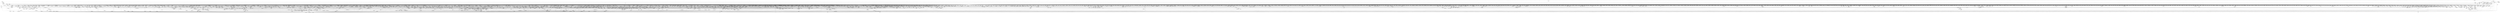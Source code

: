 digraph kerncollapsed {
    "do_raw_spin_lock_72" [color="black"];
    "audit_uid_comparator" [color="black"];
    "raw_spin_rq_lock" [color="black"];
    "skb_tailroom" [color="black"];
    "xas_result" [color="black"];
    "avg_vruntime" [color="black"];
    "rcu_seq_snap" [color="black"];
    "cpu_mitigations_off" [color="black"];
    "__percpu_add_case_32_8" [color="black"];
    "file_ns_capable" [color="black"];
    "__irq_work_queue_local" [color="black"];
    "io_req_defer_failed" [color="black"];
    "__raw_spin_unlock_irqrestore_14" [color="black"];
    "global_dirtyable_memory" [color="black"];
    "__pageblock_pfn_to_page" [color="black"];
    "csum_partial" [color="black"];
    "pfn_is_map_memory" [color="black"];
    "test_ti_thread_flag_21" [color="black"];
    "fpsimd_flush_task_state" [color="black"];
    "__pollwait" [color="black"];
    "copy_fd_bitmaps" [color="black"];
    "shrink_lock_dentry" [color="black"];
    "folio_add_new_anon_rmap" [color="black"];
    "xas_error.isra.0" [color="black"];
    "__raw_spin_lock_5" [color="black"];
    "domain_dirty_limits" [color="black"];
    "xas_next_entry.constprop.0" [color="black"];
    "rcu_gpnum_ovf" [color="black"];
    "fasync_insert_entry" [color="black"];
    "mas_descend" [color="black"];
    "prep_new_page" [color="black"];
    "__raw_spin_unlock_irqrestore_29" [color="black"];
    "io_poll_mark_cancelled" [color="black"];
    "__mnt_is_readonly" [color="black"];
    "__raw_spin_lock_62" [color="black"];
    "__mod_lruvec_state" [color="black"];
    "__raw_spin_lock_irqsave_3" [color="black"];
    "workingset_age_nonresident" [color="black"];
    "siginfo_layout" [color="black"];
    "tag_get" [color="black"];
    "req_set_fail_3" [color="black"];
    "___d_drop" [color="black"];
    "fpsimd_save_state" [color="black"];
    "security_capable" [color="black"];
    "__bitmap_weight" [color="black"];
    "do_raw_spin_lock_13" [color="black"];
    "__kern_my_cpu_offset_38" [color="black"];
    "__cmpxchg_case_mb_64_4" [color="black"];
    "next_zone" [color="black"];
    "skb_tailroom_2" [color="black"];
    "find_next_bit_3" [color="black"];
    "__cmpxchg_case_mb_32_3" [color="black"];
    "deny_write_access.isra.0" [color="black"];
    "do_raw_spin_lock_87" [color="black"];
    "mas_pop_node" [color="black"];
    "_copy_from_iter" [color="black"];
    "__raw_spin_lock_irqsave_51" [color="black"];
    "Indirect call23" [color="black"];
    "xas_clear_mark" [color="black"];
    "do_select" [color="black"];
    "__raw_spin_unlock_irqrestore_8" [color="black"];
    "xas_not_node" [color="black"];
    "ma_dead_node" [color="black"];
    "Indirect call134" [color="black"];
    "skb_tailroom_1" [color="black"];
    "_prb_read_valid" [color="black"];
    "__mod_timer" [color="black"];
    "ma_slots" [color="black"];
    "__dequeue_entity" [color="black"];
    "list_del_init_6" [color="black"];
    "__try_to_del_timer_sync" [color="black"];
    "__timer_delete" [color="black"];
    "system_supports_tlb_range" [color="black"];
    "pcpu_next_md_free_region" [color="black"];
    "tick_get_wakeup_device" [color="black"];
    "do_raw_spin_lock.constprop.0_14" [color="black"];
    "tty_ldisc_close" [color="black"];
    "Indirect call160" [color="black"];
    "mas_wr_store_setup" [color="black"];
    "__do_set_cpus_allowed" [color="black"];
    "Indirect call12" [color="black"];
    "list_del_2" [color="black"];
    "sock_flag.constprop.0" [color="black"];
    "__raw_spin_unlock_irq_37" [color="black"];
    "__skb_fill_page_desc" [color="black"];
    "__raw_spin_unlock_irq_23" [color="black"];
    "anon_vma_interval_tree_post_update_vma" [color="black"];
    "__set_task_blocked" [color="black"];
    "cpumask_copy_1" [color="black"];
    "next_signal" [color="black"];
    "unlock_mount_hash" [color="black"];
    "io_wq_work_match_item" [color="black"];
    "update_pm_runtime_accounting" [color="black"];
    "vma_needs_dirty_tracking" [color="black"];
    "tlb_flush" [color="black"];
    "free_unref_page_commit" [color="black"];
    "__raw_spin_lock_irqsave_29" [color="black"];
    "inc_rlimit_ucounts" [color="black"];
    "cleanup_timerqueue" [color="black"];
    "tag_clear_highpage" [color="black"];
    "task_rq_lock" [color="black"];
    "group_classify" [color="black"];
    "timekeeping_get_ns" [color="black"];
    "list_splice_tail_init" [color="black"];
    "__raw_spin_lock_43" [color="black"];
    "__rt_mutex_slowtrylock" [color="black"];
    "task_pid_vnr" [color="black"];
    "Indirect call123" [color="black"];
    "mutex_can_spin_on_owner" [color="black"];
    "dev_xmit_recursion_dec" [color="black"];
    "prepare_to_wait_event" [color="black"];
    "access_ok_2" [color="black"];
    "do_raw_spin_lock_43" [color="black"];
    "Indirect call31" [color="black"];
    "do_raw_spin_lock" [color="black"];
    "blake2s.constprop.0" [color="black"];
    "check_stable_address_space" [color="black"];
    "isolation_suitable.isra.0" [color="black"];
    "cpumask_and.isra.0_1" [color="black"];
    "Indirect call64" [color="black"];
    "audit_mark_compare" [color="black"];
    "pagefault_disable" [color="black"];
    "extfrag_for_order" [color="black"];
    "rcu_start_this_gp" [color="black"];
    "idle_cpu" [color="black"];
    "posix_cputimers_group_init" [color="black"];
    "__cmpwait_case_32" [color="black"];
    "mte_parent_slot" [color="black"];
    "override_creds" [color="black"];
    "test_ti_thread_flag_7" [color="black"];
    "io_wq_worker_running" [color="black"];
    "put_prev_task" [color="black"];
    "netdev_name" [color="black"];
    "io_schedule_prepare" [color="black"];
    "set_ptes.constprop.0.isra.0" [color="black"];
    "__raw_spin_lock_54" [color="black"];
    "wb_update_bandwidth" [color="black"];
    "kmap_local_page" [color="black"];
    "srcu_gp_start" [color="black"];
    "mas_wr_walk_index.isra.0" [color="black"];
    "clear_ti_thread_flag" [color="black"];
    "ktime_get_real_ts64" [color="black"];
    "__folio_cancel_dirty" [color="black"];
    "list_del_init_7" [color="black"];
    "process_shares_mm" [color="black"];
    "timer_base.isra.0" [color="black"];
    "count_vm_events_1" [color="black"];
    "tsk_fork_get_node" [color="black"];
    "ktime_get_ts64" [color="black"];
    "access_ok_10" [color="black"];
    "data_check_size" [color="black"];
    "xas_init_marks" [color="black"];
    "lru_deactivate_fn" [color="black"];
    "cpu_online_1" [color="black"];
    "put_filesystem" [color="black"];
    "mas_safe_pivot" [color="black"];
    "add_device_randomness" [color="black"];
    "__gfp_pfmemalloc_flags" [color="black"];
    "page_mapping" [color="black"];
    "__cmpwait_case_32_3" [color="black"];
    "Indirect call158" [color="black"];
    "access_ok_14" [color="black"];
    "mas_alloc_req.isra.0" [color="black"];
    "mte_update_gcr_excl.isra.0" [color="black"];
    "Indirect call143" [color="black"];
    "security_sock_rcv_skb" [color="black"];
    "mm_counter_file" [color="black"];
    "get_new_cred" [color="black"];
    "skip_atoi" [color="black"];
    "find_later_rq" [color="black"];
    "__flow_hash_from_keys" [color="black"];
    "rt_mutex_init_proxy_locked" [color="black"];
    "need_seqretry" [color="black"];
    "__raw_spin_lock_52" [color="black"];
    "fd_install" [color="black"];
    "__kern_my_cpu_offset_4" [color="black"];
    "core_sys_select" [color="black"];
    "futex_q_lock" [color="black"];
    "data_alloc" [color="black"];
    "__raw_spin_unlock_irq_3" [color="black"];
    "steal_suitable_fallback" [color="black"];
    "__raw_spin_unlock_irq_45" [color="black"];
    "Indirect call7" [color="black"];
    "__cmpxchg_case_acq_32.constprop.0_16" [color="black"];
    "xa_load" [color="black"];
    "mutex_trylock" [color="black"];
    "skb_pfmemalloc" [color="black"];
    "page_ref_inc_6" [color="black"];
    "prepend" [color="black"];
    "__udelay" [color="black"];
    "smp_call_function_many_cond" [color="black"];
    "task_call_func" [color="black"];
    "invalid_migration_vma" [color="black"];
    "Indirect call190" [color="black"];
    "__init_swait_queue_head" [color="black"];
    "Indirect call148" [color="black"];
    "__percpu_add_case_64.constprop.0_3" [color="black"];
    "replace_mark_chunk" [color="black"];
    "mte_dead_walk" [color="black"];
    "blake2s_update" [color="black"];
    "mas_push_data" [color="black"];
    "check_class_changed" [color="black"];
    "forward_timer_base" [color="black"];
    "sve_get_vl" [color="black"];
    "Indirect call185" [color="black"];
    "dec_rlimit_ucounts" [color="black"];
    "set_pageblock_migratetype" [color="black"];
    "do_raw_spin_lock_48" [color="black"];
    "test_and_set_ti_thread_flag_1" [color="black"];
    "_compound_head_2" [color="black"];
    "put_timespec64" [color="black"];
    "rcu_seq_start" [color="black"];
    "__percpu_add_case_32_21" [color="black"];
    "detach_if_pending" [color="black"];
    "get_group_info.isra.0" [color="black"];
    "task_set_jobctl_pending" [color="black"];
    "mte_copy_page_tags" [color="black"];
    "mas_bulk_rebalance" [color="black"];
    "__srcu_read_lock" [color="black"];
    "pcpu_block_refresh_hint" [color="black"];
    "sve_state_size" [color="black"];
    "signal_pending_state_2" [color="black"];
    "memchr" [color="black"];
    "pfn_valid_2" [color="black"];
    "Indirect call68" [color="black"];
    "fsnotify_handle_inode_event.isra.0" [color="black"];
    "Indirect call215" [color="black"];
    "get_cpu_fpsimd_context" [color="black"];
    "find_buddy_page_pfn" [color="black"];
    "arch_get_random_seed_longs" [color="black"];
    "__raw_spin_lock.constprop.0_2" [color="black"];
    "__remove_shared_vm_struct.constprop.0" [color="black"];
    "Indirect call79" [color="black"];
    "raw_spin_rq_lock_nested" [color="black"];
    "timer_reduce" [color="black"];
    "__raw_spin_trylock" [color="black"];
    "disable_irq_nosync" [color="black"];
    "try_to_take_rt_mutex" [color="black"];
    "mas_safe_min" [color="black"];
    "Indirect call139" [color="black"];
    "mas_new_ma_node" [color="black"];
    "fsnotify_grab_connector" [color="black"];
    "__raw_read_lock.constprop.0_5" [color="black"];
    "lowest_in_progress" [color="black"];
    "copy_to_user_page" [color="black"];
    "arch_local_irq_save" [color="black"];
    "__futex_unqueue" [color="black"];
    "Indirect call156" [color="black"];
    "__cmpxchg_case_acq_32.constprop.0_1" [color="black"];
    "queued_spin_lock_slowpath" [color="black"];
    "mas_prev_slot" [color="black"];
    "pcpu_next_fit_region.constprop.0" [color="black"];
    "tag_clear" [color="black"];
    "folio_size_2" [color="black"];
    "__raw_spin_lock_24" [color="black"];
    "local_bh_disable" [color="black"];
    "__cmpxchg_case_acq_32_3" [color="black"];
    "Indirect call21" [color="black"];
    "rcu_segcblist_entrain" [color="black"];
    "mte_update_sctlr_user" [color="black"];
    "__kern_my_cpu_offset_91" [color="black"];
    "inc_tlb_flush_pending" [color="black"];
    "should_failslab" [color="black"];
    "is_rlimit_overlimit" [color="black"];
    "update_rt_rq_load_avg" [color="black"];
    "__kern_my_cpu_offset_35" [color="black"];
    "Indirect call210" [color="black"];
    "__percpu_add_return_case_32_1" [color="black"];
    "__wake_up" [color="black"];
    "skb_frag_ref" [color="black"];
    "Indirect call70" [color="black"];
    "get_file_1" [color="black"];
    "do_raw_spin_lock_34" [color="black"];
    "arm64_kernel_unmapped_at_el0_4" [color="black"];
    "auditd_test_task" [color="black"];
    "pcpu_find_block_fit" [color="black"];
    "queued_read_lock_slowpath" [color="black"];
    "tty_update_time" [color="black"];
    "Indirect call125" [color="black"];
    "Indirect call63" [color="black"];
    "dequeue_load_avg" [color="black"];
    "__xas_next" [color="black"];
    "xa_find" [color="black"];
    "init_multi_vma_prep" [color="black"];
    "mas_mab_cp" [color="black"];
    "update_dl_migration" [color="black"];
    "Indirect call206" [color="black"];
    "workingset_refault" [color="black"];
    "ktime_get" [color="black"];
    "cpu_online_3" [color="black"];
    "__raw_spin_trylock_4" [color="black"];
    "zero_fd_set" [color="black"];
    "skb_queue_tail" [color="black"];
    "__io_put_kbuf" [color="black"];
    "dev_to_swnode" [color="black"];
    "do_raw_spin_lock_15" [color="black"];
    "print_tainted" [color="black"];
    "rwsem_set_reader_owned" [color="black"];
    "__pfn_to_section" [color="black"];
    "wake_all_kswapds" [color="black"];
    "__cmpxchg_case_mb_64_1" [color="black"];
    "__raw_spin_lock_irq_3" [color="black"];
    "Indirect call136" [color="black"];
    "put_cpu_fpsimd_context" [color="black"];
    "cpumask_any_and_distribute" [color="black"];
    "sched_clock" [color="black"];
    "__raw_spin_trylock_1" [color="black"];
    "Indirect call140" [color="black"];
    "__percpu_add_case_64_3" [color="black"];
    "__remove_hrtimer" [color="black"];
    "dl_task_is_earliest_deadline" [color="black"];
    "post_alloc_hook" [color="black"];
    "Indirect call108" [color="black"];
    "pid_nr_ns" [color="black"];
    "__xa_clear_mark" [color="black"];
    "igrab" [color="black"];
    "free_vmap_area_rb_augment_cb_propagate" [color="black"];
    "__cmpxchg_case_mb_32_5" [color="black"];
    "vm_commit_limit" [color="black"];
    "__cmpxchg_case_8" [color="black"];
    "do_raw_spin_lock_18" [color="black"];
    "d_flags_for_inode" [color="black"];
    "add_wait_queue_exclusive" [color="black"];
    "mod_zone_page_state" [color="black"];
    "xas_retry" [color="black"];
    "__raw_spin_unlock_irq_20" [color="black"];
    "jiffies_to_usecs" [color="black"];
    "task_get_vl" [color="black"];
    "zone_page_state_add" [color="black"];
    "__raw_spin_unlock_irqrestore_15" [color="black"];
    "posix_cpu_timers_exit_group" [color="black"];
    "__kern_my_cpu_offset_42" [color="black"];
    "io_run_cancel" [color="black"];
    "io_cqe_cache_refill" [color="black"];
    "Indirect call189" [color="black"];
    "mas_split_final_node.isra.0" [color="black"];
    "__fdget" [color="black"];
    "ma_pivots" [color="black"];
    "get_ucounts_or_wrap" [color="black"];
    "percpu_ref_get_many.constprop.0" [color="black"];
    "mas_allocated.isra.0" [color="black"];
    "jiffies_to_msecs" [color="black"];
    "radix_tree_iter_tag_clear" [color="black"];
    "xas_load" [color="black"];
    "vm_stat_account" [color="black"];
    "find_vma" [color="black"];
    "security_release_secctx" [color="black"];
    "pagefault_enable" [color="black"];
    "update_cached_migrate" [color="black"];
    "__cmpxchg_case_acq_32.constprop.0_7" [color="black"];
    "Indirect call44" [color="black"];
    "device_links_read_lock" [color="black"];
    "rcu_poll_gp_seq_start_unlocked" [color="black"];
    "mas_prev" [color="black"];
    "__percpu_add_case_32_20" [color="black"];
    "__percpu_counter_sum" [color="black"];
    "__raw_spin_unlock_irq_38" [color="black"];
    "mt_find" [color="black"];
    "__kern_my_cpu_offset_50" [color="black"];
    "update_curr" [color="black"];
    "__irq_domain_activate_irq" [color="black"];
    "__dl_update" [color="black"];
    "__raw_spin_lock_22" [color="black"];
    "__cmpwait_case_32_2" [color="black"];
    "wb_dirty_limits" [color="black"];
    "__anon_vma_interval_tree_augment_propagate" [color="black"];
    "page_ref_inc_1" [color="black"];
    "d_path" [color="black"];
    "console_trylock" [color="black"];
    "down_trylock" [color="black"];
    "do_raw_spin_lock_45" [color="black"];
    "vma_interval_tree_insert" [color="black"];
    "find_next_bit_13" [color="black"];
    "page_ref_dec_and_test_1" [color="black"];
    "Indirect call96" [color="black"];
    "__dev_pm_qos_resume_latency" [color="black"];
    "__raw_spin_lock_irq_21" [color="black"];
    "__accumulate_pelt_segments" [color="black"];
    "__cmpxchg_case_acq_32.constprop.0_19" [color="black"];
    "__arch_copy_to_user" [color="black"];
    "__efistub_caches_clean_inval_pou" [color="black"];
    "rcu_cblist_dequeue" [color="black"];
    "Indirect call69" [color="black"];
    "_copy_to_user_5" [color="black"];
    "io_get_cqe_overflow" [color="black"];
    "tlb_flush_mmu_tlbonly" [color="black"];
    "folio_nr_pages_3" [color="black"];
    "__raw_spin_unlock_irq_18" [color="black"];
    "__raw_spin_unlock_irqrestore_38" [color="black"];
    "find_next_bit_8" [color="black"];
    "__raw_spin_lock_irq_23" [color="black"];
    "migrate_disable" [color="black"];
    "access_ok_39" [color="black"];
    "is_valid_gup_args" [color="black"];
    "sub_running_bw.isra.0" [color="black"];
    "__raw_spin_lock_irqsave_34" [color="black"];
    "__raw_spin_lock_34" [color="black"];
    "mas_next_range" [color="black"];
    "__io_prep_linked_timeout" [color="black"];
    "clear_page" [color="black"];
    "vma_interval_tree_iter_first" [color="black"];
    "__init_rwsem" [color="black"];
    "compact_lock_irqsave" [color="black"];
    "__wake_q_add" [color="black"];
    "do_raw_spin_lock_1" [color="black"];
    "__dl_clear_params" [color="black"];
    "pcpu_chunk_slot" [color="black"];
    "__var_waitqueue" [color="black"];
    "do_raw_spin_lock.constprop.0_13" [color="black"];
    "rb_first" [color="black"];
    "__kern_my_cpu_offset_61" [color="black"];
    "irq_enable" [color="black"];
    "mas_rewalk_if_dead" [color="black"];
    "clear_ti_thread_flag_1" [color="black"];
    "fetch_robust_entry" [color="black"];
    "__raw_spin_lock_46" [color="black"];
    "wq_worker_running" [color="black"];
    "__kern_my_cpu_offset_77" [color="black"];
    "memset" [color="black"];
    "find_next_bit_15" [color="black"];
    "signal_pending_state_1" [color="black"];
    "bstats_update" [color="black"];
    "cpumask_first_and" [color="black"];
    "__count_vm_events_1" [color="black"];
    "__nr_to_section" [color="black"];
    "lookup_mountpoint" [color="black"];
    "move_linked_works" [color="black"];
    "wakeup_kcompactd" [color="black"];
    "__xchg_case_mb_32.constprop.0" [color="black"];
    "__mutex_init" [color="black"];
    "test_ti_thread_flag_22" [color="black"];
    "kernfs_name_hash" [color="black"];
    "security_current_getsecid_subj" [color="black"];
    "__update_gt_cputime" [color="black"];
    "pcpu_unit_page_offset" [color="black"];
    "copyin" [color="black"];
    "do_raw_spin_lock_28" [color="black"];
    "__kern_my_cpu_offset_22" [color="black"];
    "__raw_spin_lock_irq_7" [color="black"];
    "hrtimer_reprogram.constprop.0" [color="black"];
    "Indirect call29" [color="black"];
    "__raw_spin_lock_irqsave_23" [color="black"];
    "first_zones_zonelist" [color="black"];
    "__lock_task_sighand" [color="black"];
    "__raw_spin_unlock_irq_11" [color="black"];
    "__raw_spin_lock_4" [color="black"];
    "__raw_read_unlock.constprop.0_6" [color="black"];
    "__printk_cpu_sync_try_get" [color="black"];
    "_find_next_or_bit" [color="black"];
    "io_run_local_work_continue" [color="black"];
    "cpu_clock_sample" [color="black"];
    "__kern_my_cpu_offset_44" [color="black"];
    "pcpu_chunk_refresh_hint" [color="black"];
    "lru_note_cost" [color="black"];
    "schedule_hrtimeout_range" [color="black"];
    "kernfs_leftmost_descendant" [color="black"];
    "compaction_zonelist_suitable" [color="black"];
    "search_cmp_ftr_reg" [color="black"];
    "__io_disarm_linked_timeout" [color="black"];
    "timerqueue_add" [color="black"];
    "Indirect call119" [color="black"];
    "__wake_up_parent" [color="black"];
    "find_suitable_fallback" [color="black"];
    "__raw_spin_unlock_irqrestore_9" [color="black"];
    "do_raw_spin_lock_38" [color="black"];
    "__set_task_comm" [color="black"];
    "mas_next_sibling" [color="black"];
    "find_next_zero_bit_2" [color="black"];
    "u64_stats_add_2" [color="black"];
    "set_ptes.constprop.0.isra.0_1" [color="black"];
    "__pi_strcmp" [color="black"];
    "__reset_isolation_pfn" [color="black"];
    "cpumask_first" [color="black"];
    "__cmpxchg_case_acq_32.constprop.0_18" [color="black"];
    "get_mm_exe_file" [color="black"];
    "folio_trylock_1" [color="black"];
    "__skb_set_length" [color="black"];
    "find_next_bit.constprop.0_5" [color="black"];
    "irq_get_irq_data" [color="black"];
    "find_submount" [color="black"];
    "__raw_spin_lock_irqsave_18" [color="black"];
    "get_state_synchronize_rcu_full" [color="black"];
    "__cmpxchg_case_acq_32.constprop.0_20" [color="black"];
    "__flush_tlb_kernel_pgtable" [color="black"];
    "Indirect call186" [color="black"];
    "req_set_fail" [color="black"];
    "io_put_kbuf_comp.isra.0" [color="black"];
    "__kern_my_cpu_offset_49" [color="black"];
    "io_is_timeout_noseq" [color="black"];
    "pvm_find_va_enclose_addr" [color="black"];
    "rcu_advance_cbs" [color="black"];
    "kmsg_dump" [color="black"];
    "update_group_capacity" [color="black"];
    "__update_min_deadline" [color="black"];
    "strncmp" [color="black"];
    "__local_bh_enable_ip" [color="black"];
    "Indirect call145" [color="black"];
    "__cmpxchg_case_rel_32" [color="black"];
    "io_poll_get_ownership" [color="black"];
    "list_splice" [color="black"];
    "add_mm_rss_vec" [color="black"];
    "_compound_head" [color="black"];
    "__irq_can_set_affinity" [color="black"];
    "__percpu_add_case_64.constprop.0" [color="black"];
    "mas_update_gap" [color="black"];
    "pte_to_swp_entry_2" [color="black"];
    "__kern_my_cpu_offset_14" [color="black"];
    "__clear_open_fd" [color="black"];
    "__wake_up_locked_key" [color="black"];
    "__raw_spin_unlock_irq_43" [color="black"];
    "enqueue_hrtimer.constprop.0" [color="black"];
    "__wake_up_klogd.part.0" [color="black"];
    "wb_io_lists_populated" [color="black"];
    "sched_post_fork" [color="black"];
    "mab_mas_cp" [color="black"];
    "xas_find_marked" [color="black"];
    "folio_nr_pages_4" [color="black"];
    "__balance_callbacks" [color="black"];
    "this_cpu_has_cap.part.0" [color="black"];
    "percpu_counter_dec" [color="black"];
    "set_cpu_online" [color="black"];
    "compaction_free" [color="black"];
    "xa_mk_value" [color="black"];
    "flush_tlb_mm_1" [color="black"];
    "__raw_spin_unlock_irqrestore_33" [color="black"];
    "select_estimate_accuracy" [color="black"];
    "Indirect call47" [color="black"];
    "__raw_spin_lock_irq_43" [color="black"];
    "xas_pause" [color="black"];
    "Indirect call34" [color="black"];
    "__raw_spin_unlock_irqrestore_2" [color="black"];
    "update_sctlr_el1" [color="black"];
    "put_dec_trunc8" [color="black"];
    "iov_iter_revert" [color="black"];
    "xas_set_order.part.0" [color="black"];
    "__wake_up_sync_key" [color="black"];
    "cpus_share_cache" [color="black"];
    "do_raw_spin_lock_37" [color="black"];
    "Indirect call214" [color="black"];
    "d_set_d_op" [color="black"];
    "memmove" [color="black"];
    "Indirect call59" [color="black"];
    "__raw_spin_unlock_irq_17" [color="black"];
    "____core____" [color="kernel"];
    "__cmpxchg_case_acq_32.constprop.0_12" [color="black"];
    "fsnotify_data_inode" [color="black"];
    "irq_chip_retrigger_hierarchy" [color="black"];
    "do_raw_spin_lock.constprop.0_3" [color="black"];
    "to_kthread" [color="black"];
    "ktime_get_real_seconds" [color="black"];
    "Indirect call213" [color="black"];
    "__raw_spin_lock_irqsave_32" [color="black"];
    "__arm64_sys_pselect6" [color="black"];
    "mas_prev_sibling" [color="black"];
    "skb_may_tx_timestamp.part.0" [color="black"];
    "Indirect call176" [color="black"];
    "rcu_segcblist_extract_done_cbs" [color="black"];
    "count_vm_events_2" [color="black"];
    "__dput_to_list" [color="black"];
    "page_vma_mapped_walk_done" [color="black"];
    "attach_entity_load_avg" [color="black"];
    "fsnotify_compare_groups" [color="black"];
    "do_raw_spin_lock_23" [color="black"];
    "retain_dentry" [color="black"];
    "mas_parent_type" [color="black"];
    "ttwu_do_activate.constprop.0" [color="black"];
    "tlb_gather_mmu" [color="black"];
    "tty_driver_name" [color="black"];
    "pagetable_pte_dtor" [color="black"];
    "__put_unused_fd" [color="black"];
    "sock_flag_3" [color="black"];
    "Indirect call194" [color="black"];
    "__free_one_page" [color="black"];
    "deactivate_task" [color="black"];
    "_prb_commit" [color="black"];
    "clear_ti_thread_flag_8" [color="black"];
    "files_lookup_fd_raw" [color="black"];
    "irqd_irq_disabled.isra.0" [color="black"];
    "__raw_spin_lock_irq.constprop.0_2" [color="black"];
    "skb_zcopy_clear" [color="black"];
    "do_raw_spin_lock_16" [color="black"];
    "timerqueue_iterate_next" [color="black"];
    "Indirect call167" [color="black"];
    "__audit_uring_entry" [color="black"];
    "lru_add_fn" [color="black"];
    "select_collect" [color="black"];
    "__percpu_add_case_32_2" [color="black"];
    "nsec_to_clock_t" [color="black"];
    "Indirect call73" [color="black"];
    "min_deadline_cb_propagate" [color="black"];
    "__rpm_get_callback" [color="black"];
    "skb_flow_get_icmp_tci" [color="black"];
    "cpumask_any_distribute" [color="black"];
    "__raw_spin_lock_irqsave_22" [color="black"];
    "task_participate_group_stop" [color="black"];
    "__cmpxchg_case_mb_32_13" [color="black"];
    "__raw_read_unlock.constprop.0_2" [color="black"];
    "_copy_from_user_5" [color="black"];
    "set_page_dirty" [color="black"];
    "pm_qos_update_flags" [color="black"];
    "__raw_spin_unlock_irq.constprop.0_2" [color="black"];
    "find_next_bit_18" [color="black"];
    "__fswab32_10" [color="black"];
    "Indirect call72" [color="black"];
    "security_sk_free" [color="black"];
    "Indirect call131" [color="black"];
    "do_raw_spin_lock_83" [color="black"];
    "kernfs_should_drain_open_files" [color="black"];
    "is_software_node" [color="black"];
    "__rb_change_child.constprop.0" [color="black"];
    "mas_set_alloc_req" [color="black"];
    "ptrauth_keys_install_user" [color="black"];
    "lockref_get" [color="black"];
    "kill_super_notify" [color="black"];
    "read_seqbegin.constprop.0" [color="black"];
    "tls_preserve_current_state" [color="black"];
    "Indirect call212" [color="black"];
    "__bitmap_clear" [color="black"];
    "io_poll_find.constprop.0" [color="black"];
    "xa_find_after" [color="black"];
    "__reuseport_detach_sock.isra.0" [color="black"];
    "Indirect call109" [color="black"];
    "do_raw_spin_lock.constprop.0_7" [color="black"];
    "__irq_disable" [color="black"];
    "_compound_head_1" [color="black"];
    "Indirect call18" [color="black"];
    "oom_badness" [color="black"];
    "net_eq_idr" [color="black"];
    "prep_compound_page" [color="black"];
    "__percpu_add_case_64.constprop.0_1" [color="black"];
    "Indirect call8" [color="black"];
    "xas_start" [color="black"];
    "pcpu_chunk_populated" [color="black"];
    "percpu_counter_add" [color="black"];
    "Indirect call50" [color="black"];
    "hlist_del_init" [color="black"];
    "mast_spanning_rebalance.isra.0" [color="black"];
    "Indirect call40" [color="black"];
    "__xchg_case_acq_64.isra.0" [color="black"];
    "fsnotify_put_sb_connectors" [color="black"];
    "_copy_from_user_10" [color="black"];
    "task_clear_jobctl_pending" [color="black"];
    "d_hash" [color="black"];
    "do_raw_spin_lock_8" [color="black"];
    "__d_find_any_alias" [color="black"];
    "dev_driver_string" [color="black"];
    "finish_swait" [color="black"];
    "do_init_timer.constprop.0" [color="black"];
    "is_cpu_allowed" [color="black"];
    "task_curr" [color="black"];
    "rcu_exp_need_qs" [color="black"];
    "pte_mkdirty" [color="black"];
    "d_ancestor" [color="black"];
    "pm_qos_read_value" [color="black"];
    "mas_pause" [color="black"];
    "__cmpxchg_case_mb_32_8" [color="black"];
    "tty_termios_input_baud_rate" [color="black"];
    "Indirect call76" [color="black"];
    "__raw_spin_unlock_irq_19" [color="black"];
    "do_raw_spin_lock_99" [color="black"];
    "do_raw_spin_lock_66" [color="black"];
    "arch_stack_walk" [color="black"];
    "peernet2id" [color="black"];
    "cpudl_heapify" [color="black"];
    "gup_signal_pending" [color="black"];
    "__raw_spin_lock_irq_18" [color="black"];
    "do_raw_spin_lock_41" [color="black"];
    "folio_lruvec_relock_irq.constprop.0" [color="black"];
    "set_fd_set" [color="black"];
    "list_lru_add" [color="black"];
    "signal_pending_6" [color="black"];
    "Indirect call128" [color="black"];
    "node_page_state_add" [color="black"];
    "rcu_seq_end_1" [color="black"];
    "__prepare_to_swait" [color="black"];
    "gup_must_unshare" [color="black"];
    "blake2s_final" [color="black"];
    "__xchg_case_mb_64.constprop.0_2" [color="black"];
    "tty_audit_fork" [color="black"];
    "__bpf_free_used_maps" [color="black"];
    "io_wq_get_acct" [color="black"];
    "find_task_by_vpid" [color="black"];
    "page_ref_inc_3" [color="black"];
    "__msecs_to_jiffies" [color="black"];
    "wp_page_reuse" [color="black"];
    "__raw_spin_lock_32" [color="black"];
    "flush_tlb_batched_pending" [color="black"];
    "cpudl_find" [color="black"];
    "__fsnotify_recalc_mask" [color="black"];
    "__bitmap_equal" [color="black"];
    "do_raw_spin_lock_33" [color="black"];
    "rcu_is_cpu_rrupt_from_idle" [color="black"];
    "find_vma_prev" [color="black"];
    "find_first_bit_4" [color="black"];
    "__raw_spin_lock_irq_20" [color="black"];
    "__raw_spin_lock_irqsave_7" [color="black"];
    "__kern_my_cpu_offset_71" [color="black"];
    "mas_next" [color="black"];
    "__mnt_drop_write_file" [color="black"];
    "rb_erase" [color="black"];
    "io_timeout_extract" [color="black"];
    "mnt_add_count" [color="black"];
    "rcu_poll_gp_seq_end_unlocked" [color="black"];
    "try_release_thread_stack_to_cache" [color="black"];
    "__raw_spin_lock_irq_11" [color="black"];
    "rcu_segcblist_pend_cbs" [color="black"];
    "security_file_set_fowner" [color="black"];
    "Indirect call107" [color="black"];
    "workingset_eviction" [color="black"];
    "cpumask_next.constprop.0" [color="black"];
    "ptep_set_access_flags" [color="black"];
    "Indirect call178" [color="black"];
    "gup_folio_next" [color="black"];
    "dl_bw_cpus" [color="black"];
    "check_preempt_curr" [color="black"];
    "Indirect call203" [color="black"];
    "add_wait_queue" [color="black"];
    "cpu_util.constprop.0" [color="black"];
    "do_raw_spin_lock_27" [color="black"];
    "__raw_spin_lock_31" [color="black"];
    "cpumask_weight" [color="black"];
    "security_audit_rule_match" [color="black"];
    "should_zap_page" [color="black"];
    "skb_has_frag_list" [color="black"];
    "kthread_is_per_cpu" [color="black"];
    "sched_clock_noinstr" [color="black"];
    "addr_to_vb_xa" [color="black"];
    "__lookup_mnt" [color="black"];
    "Indirect call135" [color="black"];
    "klist_node_attached" [color="black"];
    "__raw_spin_unlock_irqrestore_37" [color="black"];
    "fsnotify_connector_sb" [color="black"];
    "signal_set_stop_flags" [color="black"];
    "__hrtimer_next_event_base.constprop.0" [color="black"];
    "__raw_spin_unlock_irqrestore_31" [color="black"];
    "Indirect call200" [color="black"];
    "__skb_dequeue_3" [color="black"];
    "unreserve_highatomic_pageblock" [color="black"];
    "zone_page_state_snapshot.constprop.0" [color="black"];
    "Indirect call168" [color="black"];
    "Indirect call132" [color="black"];
    "__raw_spin_unlock_irq_6" [color="black"];
    "Indirect call144" [color="black"];
    "Indirect call33" [color="black"];
    "Indirect call173" [color="black"];
    "__irq_put_desc_unlock" [color="black"];
    "fsnotify" [color="black"];
    "do_raw_spin_lock_56" [color="black"];
    "Indirect call78" [color="black"];
    "test_taint" [color="black"];
    "mas_set_parent.constprop.0" [color="black"];
    "schedule_hrtimeout_range_clock" [color="black"];
    "__hrtimer_get_next_event" [color="black"];
    "do_raw_spin_lock_7" [color="black"];
    "rcu_exp_jiffies_till_stall_check" [color="black"];
    "get_file" [color="black"];
    "set_tlb_ubc_flush_pending" [color="black"];
    "dev_pm_disable_wake_irq_check" [color="black"];
    "set_swapper_pgd" [color="black"];
    "kernel_init_pages" [color="black"];
    "kthread_probe_data" [color="black"];
    "__sync_icache_dcache" [color="black"];
    "crng_fast_key_erasure" [color="black"];
    "resched_curr" [color="black"];
    "llist_reverse_order" [color="black"];
    "__raw_spin_lock_irq_35" [color="black"];
    "vma_address" [color="black"];
    "arch_local_irq_save_1" [color="black"];
    "bsearch" [color="black"];
    "__raw_spin_lock_irq_5" [color="black"];
    "sched_cgroup_fork" [color="black"];
    "fprop_reflect_period_percpu.isra.0" [color="black"];
    "convert_prio" [color="black"];
    "sane_fdtable_size" [color="black"];
    "Indirect call11" [color="black"];
    "mte_zero_clear_page_tags" [color="black"];
    "__raw_spin_lock_2" [color="black"];
    "drain_local_pages" [color="black"];
    "super_wake" [color="black"];
    "Indirect call16" [color="black"];
    "lru_lazyfree_fn" [color="black"];
    "is_zero_page" [color="black"];
    "__count_vm_events_3" [color="black"];
    "freezing" [color="black"];
    "__ipi_send_mask" [color="black"];
    "__mnt_drop_write" [color="black"];
    "__ptrace_link" [color="black"];
    "__kern_my_cpu_offset_80" [color="black"];
    "desc_make_reusable" [color="black"];
    "__skb_flow_get_ports" [color="black"];
    "mas_start" [color="black"];
    "Indirect call198" [color="black"];
    "active_load_balance_cpu_stop" [color="black"];
    "_atomic_dec_and_lock_irqsave" [color="black"];
    "__update_load_avg_se" [color="black"];
    "__cmpxchg_case_mb_32.constprop.0" [color="black"];
    "folio_account_cleaned" [color="black"];
    "Indirect call45" [color="black"];
    "wakeup_source_deactivate" [color="black"];
    "mte_thread_switch" [color="black"];
    "fpsimd_thread_switch" [color="black"];
    "Indirect call179" [color="black"];
    "pollwake" [color="black"];
    "d_walk" [color="black"];
    "wakeup_kswapd" [color="black"];
    "rcu_segcblist_add_len" [color="black"];
    "__raw_spin_unlock_irqrestore_24" [color="black"];
    "qdisc_qstats_cpu_qlen_dec" [color="black"];
    "do_raw_spin_lock_73" [color="black"];
    "Indirect call89" [color="black"];
    "flush_signal_handlers" [color="black"];
    "sync_exp_work_done" [color="black"];
    "check_cb_ovld_locked" [color="black"];
    "mas_push_node" [color="black"];
    "rcu_gp_is_normal" [color="black"];
    "llist_add_batch" [color="black"];
    "del_page_from_free_list" [color="black"];
    "anon_vma_interval_tree_remove" [color="black"];
    "io_prep_async_work" [color="black"];
    "Indirect call17" [color="black"];
    "__kern_my_cpu_offset_29" [color="black"];
    "vmf_pte_changed" [color="black"];
    "do_raw_spin_lock_5" [color="black"];
    "__integrity_iint_find" [color="black"];
    "current_wq_worker" [color="black"];
    "slab_want_init_on_free" [color="black"];
    "raw_spin_rq_trylock" [color="black"];
    "access_ok_6" [color="black"];
    "attach_pid" [color="black"];
    "update_misfit_status" [color="black"];
    "__set_current_blocked" [color="black"];
    "raw_spin_rq_unlock" [color="black"];
    "drain_pages" [color="black"];
    "Indirect call10" [color="black"];
    "rcu_segcblist_ready_cbs" [color="black"];
    "find_lock_task_mm" [color="black"];
    "do_raw_spin_lock_64" [color="black"];
    "audit_gid_comparator" [color="black"];
    "skb_header_cloned" [color="black"];
    "pvm_determine_end_from_reverse" [color="black"];
    "Indirect call58" [color="black"];
    "rb_insert_color" [color="black"];
    "page_ref_add_1" [color="black"];
    "lock_mnt_tree" [color="black"];
    "Indirect call90" [color="black"];
    "_compound_head_13" [color="black"];
    "__raw_spin_lock_27" [color="black"];
    "__set_close_on_exec.isra.0" [color="black"];
    "__raw_spin_unlock_irq_35" [color="black"];
    "__mutex_remove_waiter" [color="black"];
    "do_raw_spin_lock_116" [color="black"];
    "qdisc_qstats_cpu_qlen_inc" [color="black"];
    "__kern_my_cpu_offset_6" [color="black"];
    "__posix_timers_find" [color="black"];
    "arch_send_call_function_ipi_mask" [color="black"];
    "local_cpu_stop" [color="black"];
    "clear_inode" [color="black"];
    "_compound_head_4" [color="black"];
    "__cmpxchg_case_mb_64_6" [color="black"];
    "__io_acct_run_queue" [color="black"];
    "find_next_bit_6" [color="black"];
    "Indirect call164" [color="black"];
    "free_pcppages_bulk" [color="black"];
    "__percpu_add_case_64_2" [color="black"];
    "Indirect call43" [color="black"];
    "clear_siginfo" [color="black"];
    "do_raw_spin_lock_6" [color="black"];
    "sig_handler_ignored" [color="black"];
    "__raw_read_unlock.constprop.0" [color="black"];
    "Indirect call165" [color="black"];
    "load_unaligned_zeropad_1" [color="black"];
    "__raw_spin_lock_15" [color="black"];
    "Indirect call184" [color="black"];
    "vma_interval_tree_subtree_search" [color="black"];
    "device_match_devt" [color="black"];
    "find_next_bit_11" [color="black"];
    "sched_ttwu_pending" [color="black"];
    "arm64_kernel_unmapped_at_el0_3" [color="black"];
    "group_balance_cpu" [color="black"];
    "pi_state_update_owner" [color="black"];
    "memblock_search" [color="black"];
    "mapping_shrinkable_1" [color="black"];
    "netlink_overrun" [color="black"];
    "fatal_signal_pending_5" [color="black"];
    "poll_initwait" [color="black"];
    "__cmpxchg_case_mb_32_6" [color="black"];
    "prb_commit" [color="black"];
    "pcpu_init_md_blocks" [color="black"];
    "compaction_defer_reset" [color="black"];
    "class_raw_spinlock_irqsave_destructor" [color="black"];
    "to_desc" [color="black"];
    "arch_smp_send_reschedule" [color="black"];
    "__raw_spin_lock_bh.constprop.0_5" [color="black"];
    "mapping_allow_writable" [color="black"];
    "__mod_zone_page_state" [color="black"];
    "Indirect call49" [color="black"];
    "find_next_bit_29" [color="black"];
    "lru_move_tail_fn" [color="black"];
    "mas_state_walk" [color="black"];
    "mab_no_null_split" [color="black"];
    "mas_set_height" [color="black"];
    "req_ref_put_and_test" [color="black"];
    "__raw_spin_lock.constprop.0_1" [color="black"];
    "__reuseport_detach_closed_sock" [color="black"];
    "Indirect call51" [color="black"];
    "try_to_unmap_flush" [color="black"];
    "__percpu_add_case_32_1" [color="black"];
    "__mnt_want_write_file" [color="black"];
    "irq_set_thread_affinity" [color="black"];
    "pm_ops_is_empty" [color="black"];
    "sk_error_report" [color="black"];
    "task_fits_cpu" [color="black"];
    "do_raw_spin_lock_42" [color="black"];
    "select_collect2" [color="black"];
    "find_first_bit_6" [color="black"];
    "__raw_spin_lock_irq_32" [color="black"];
    "dl_rq_of_se" [color="black"];
    "system_supports_tlb_range_1" [color="black"];
    "find_next_and_bit" [color="black"];
    "sock_rfree" [color="black"];
    "__cmpxchg_case_acq_64" [color="black"];
    "node_dirty_ok" [color="black"];
    "test_ti_thread_flag_14" [color="black"];
    "__iget" [color="black"];
    "Indirect call171" [color="black"];
    "Indirect call88" [color="black"];
    "irq_work_queue" [color="black"];
    "Indirect call28" [color="black"];
    "Indirect call84" [color="black"];
    "get_fd_set" [color="black"];
    "mab_set_b_end" [color="black"];
    "irq_domain_activate_irq" [color="black"];
    "security_task_getsecid_obj" [color="black"];
    "Indirect call53" [color="black"];
    "arm64_kernel_unmapped_at_el0_2" [color="black"];
    "should_fail_alloc_page" [color="black"];
    "rcu_inkernel_boot_has_ended" [color="black"];
    "do_raw_spin_lock_11" [color="black"];
    "timer_wait_running" [color="black"];
    "rcu_dynticks_snap" [color="black"];
    "percpu_ref_put_many.constprop.0" [color="black"];
    "folio_pfn" [color="black"];
    "__kern_my_cpu_offset_53" [color="black"];
    "__mod_node_page_state" [color="black"];
    "hrtimer_active" [color="black"];
    "test_and_set_bit_lock.constprop.0" [color="black"];
    "virt_to_folio" [color="black"];
    "wb_stat_error" [color="black"];
    "update_sd_lb_stats" [color="black"];
    "cpumask_and.isra.0_3" [color="black"];
    "test_ti_thread_flag_11" [color="black"];
    "check_vma_flags" [color="black"];
    "Indirect call52" [color="black"];
    "timer_delete_hook" [color="black"];
    "__inode_add_lru" [color="black"];
    "exit_oom_victim" [color="black"];
    "__kern_my_cpu_offset_15" [color="black"];
    "system_supports_mte_1" [color="black"];
    "__pi_memcmp" [color="black"];
    "qdisc_run_begin" [color="black"];
    "__raw_spin_trylock_5" [color="black"];
    "__kern_my_cpu_offset_19" [color="black"];
    "__raw_spin_unlock_irqrestore.constprop.0_1" [color="black"];
    "list_lru_del" [color="black"];
    "_atomic_dec_and_lock" [color="black"];
    "__raw_spin_lock_irqsave_19" [color="black"];
    "purge_fragmented_block" [color="black"];
    "put_unused_fd" [color="black"];
    "task_active_pid_ns" [color="black"];
    "rt_mutex_slowtrylock" [color="black"];
    "tty_driver_flush_buffer" [color="black"];
    "csum_block_add_ext" [color="black"];
    "Indirect call141" [color="black"];
    "get_arm64_ftr_reg_nowarn" [color="black"];
    "__raw_spin_unlock_irqrestore_1" [color="black"];
    "__cmpxchg_case_mb_64" [color="black"];
    "pcpu_update_empty_pages" [color="black"];
    "Indirect call19" [color="black"];
    "lru_note_cost_refault" [color="black"];
    "clear_bit_unlock.constprop.0" [color="black"];
    "cpumask_and" [color="black"];
    "double_rq_lock" [color="black"];
    "freezing_slow_path" [color="black"];
    "Indirect call91" [color="black"];
    "folio_activate_fn" [color="black"];
    "__tlb_reset_range" [color="black"];
    "find_task_by_pid_ns" [color="black"];
    "list_del_4" [color="black"];
    "queued_write_lock.constprop.0_1" [color="black"];
    "__raw_spin_unlock_irq_36" [color="black"];
    "task_join_group_stop" [color="black"];
    "audit_string_contains_control" [color="black"];
    "mast_fill_bnode" [color="black"];
    "find_worker_executing_work" [color="black"];
    "init_entity_runnable_average" [color="black"];
    "clear_ti_thread_flag_6" [color="black"];
    "folio_test_uptodate" [color="black"];
    "__cmpxchg_case_acq_64_1" [color="black"];
    "arm_timer" [color="black"];
    "Indirect call20" [color="black"];
    "skb_orphan_1" [color="black"];
    "rwsem_set_nonspinnable" [color="black"];
    "__dl_sub" [color="black"];
    "do_raw_spin_lock_118" [color="black"];
    "read_seqbegin_or_lock" [color="black"];
    "wake_up_var" [color="black"];
    "cpudl_heapify_up" [color="black"];
    "pgattr_change_is_safe" [color="black"];
    "__raw_spin_unlock_irq_12" [color="black"];
    "__raw_spin_lock_irq_17" [color="black"];
    "put_dec" [color="black"];
    "__rt_mutex_futex_trylock" [color="black"];
    "Indirect call67" [color="black"];
    "futex_get_value_locked" [color="black"];
    "ihold" [color="black"];
    "__cmpxchg_case_acq_32.constprop.0_5" [color="black"];
    "dl_set_overload.part.0" [color="black"];
    "posix_cpu_timers_exit" [color="black"];
    "Indirect call110" [color="black"];
    "arch_local_irq_restore" [color="black"];
    "_find_first_and_bit" [color="black"];
    "pgdat_balanced" [color="black"];
    "do_raw_spin_lock_26" [color="black"];
    "__skb_header_pointer" [color="black"];
    "kmem_valid_obj" [color="black"];
    "noop_dirty_folio" [color="black"];
    "folio_evictable" [color="black"];
    "netdev_start_xmit" [color="black"];
    "plist_del" [color="black"];
    "cpu_timer_dequeue" [color="black"];
    "__cmpxchg_case_mb_32_2" [color="black"];
    "__raw_spin_unlock_irqrestore_21" [color="black"];
    "prb_next_seq" [color="black"];
    "__kern_my_cpu_offset_23" [color="black"];
    "synchronize_rcu.part.0" [color="black"];
    "update_min_vruntime" [color="black"];
    "group_close_release" [color="black"];
    "do_raw_spin_lock_44" [color="black"];
    "mm_set_has_pinned_flag" [color="black"];
    "mte_dead_leaves.constprop.0" [color="black"];
    "need_mlock_drain" [color="black"];
    "timer_delete" [color="black"];
    "set_task_cpu" [color="black"];
    "signal_pending_11" [color="black"];
    "get_cred_1" [color="black"];
    "do_raw_spin_lock.constprop.0_10" [color="black"];
    "system_supports_generic_auth" [color="black"];
    "__cmpxchg_case_acq_32.constprop.0_4" [color="black"];
    "Indirect call60" [color="black"];
    "do_raw_spin_lock_93" [color="black"];
    "sched_clock_cpu" [color="black"];
    "mnt_set_mountpoint" [color="black"];
    "__raw_write_unlock_irq_5" [color="black"];
    "mmget" [color="black"];
    "printk_parse_prefix" [color="black"];
    "fast_dput" [color="black"];
    "__raw_spin_lock_irq_26" [color="black"];
    "aio_nr_sub" [color="black"];
    "access_ok_25" [color="black"];
    "copy_from_kernel_nofault_allowed" [color="black"];
    "is_current_pgrp_orphaned" [color="black"];
    "__futex_queue" [color="black"];
    "do_raw_spin_lock_52" [color="black"];
    "is_bad_inode" [color="black"];
    "Indirect call182" [color="black"];
    "prb_read_valid" [color="black"];
    "strreplace" [color="black"];
    "do_raw_spin_lock_2" [color="black"];
    "will_become_orphaned_pgrp" [color="black"];
    "Indirect call113" [color="black"];
    "mas_is_err" [color="black"];
    "finish_wait" [color="black"];
    "xas_reload" [color="black"];
    "compound_order" [color="black"];
    "kobj_ns_ops" [color="black"];
    "zone_reclaimable_pages" [color="black"];
    "Indirect call115" [color="black"];
    "__raw_spin_lock_irq_19" [color="black"];
    "rwsem_spin_on_owner" [color="black"];
    "clear_buddies.isra.0" [color="black"];
    "__raw_spin_lock_irqsave_39" [color="black"];
    "copy_from_kernel_nofault" [color="black"];
    "__kern_my_cpu_offset_134" [color="black"];
    "mas_set_split_parent.isra.0" [color="black"];
    "Indirect call57" [color="black"];
    "arch_irq_work_raise" [color="black"];
    "arch_local_irq_restore_1" [color="black"];
    "mtree_range_walk" [color="black"];
    "__const_udelay" [color="black"];
    "ktime_get_coarse_real_ts64" [color="black"];
    "workingset_update_node" [color="black"];
    "kernfs_release_file.part.0.isra.0" [color="black"];
    "gfp_pfmemalloc_allowed" [color="black"];
    "eth_type_vlan" [color="black"];
    "__xchg_case_64.constprop.0" [color="black"];
    "__raw_spin_lock_20" [color="black"];
    "Indirect call118" [color="black"];
    "workingset_activation" [color="black"];
    "mod_timer" [color="black"];
    "__acct_reclaim_writeback" [color="black"];
    "do_raw_spin_lock.constprop.0_6" [color="black"];
    "__dev_fwnode" [color="black"];
    "pcpu_free_area.isra.0" [color="black"];
    "reweight_task" [color="black"];
    "cpu_active" [color="black"];
    "__disable_irq_nosync" [color="black"];
    "__raw_spin_lock_irqsave_11" [color="black"];
    "security_inode_init_security_anon" [color="black"];
    "__finish_swait" [color="black"];
    "take_dentry_name_snapshot" [color="black"];
    "__kern_my_cpu_offset_74" [color="black"];
    "__wb_update_bandwidth.constprop.0" [color="black"];
    "io_poll_remove_entry" [color="black"];
    "fpsimd_save" [color="black"];
    "do_raw_spin_lock_14" [color="black"];
    "debug_locks_off" [color="black"];
    "__raw_spin_unlock_irqrestore_12" [color="black"];
    "try_check_zero" [color="black"];
    "__kern_my_cpu_offset_27" [color="black"];
    "__init_waitqueue_head" [color="black"];
    "page_try_share_anon_rmap" [color="black"];
    "do_raw_spin_lock_60" [color="black"];
    "qdisc_qstats_cpu_backlog_dec" [color="black"];
    "__raw_spin_unlock_irqrestore" [color="black"];
    "do_raw_spin_lock_9" [color="black"];
    "csum_partial_ext" [color="black"];
    "find_next_and_bit.constprop.0" [color="black"];
    "__raw_spin_lock_irqsave" [color="black"];
    "__cmpxchg_case_64" [color="black"];
    "user_disable_single_step" [color="black"];
    "__raw_spin_lock_irq_25" [color="black"];
    "Indirect call188" [color="black"];
    "get_work_pool" [color="black"];
    "mtree_load" [color="black"];
    "folio_wake_bit" [color="black"];
    "pmd_set_huge" [color="black"];
    "__cmpxchg_case_acq_32.constprop.0" [color="black"];
    "__cmpxchg_case_mb_64_7" [color="black"];
    "__raw_spin_lock_irq_12" [color="black"];
    "__raw_spin_unlock_bh.constprop.0" [color="black"];
    "folio_total_mapcount" [color="black"];
    "__raw_spin_lock_23" [color="black"];
    "__raw_spin_lock_irqsave_6" [color="black"];
    "mas_wr_walk" [color="black"];
    "__skb_checksum" [color="black"];
    "folio_mapped_3" [color="black"];
    "rwsem_read_trylock" [color="black"];
    "__peernet2id" [color="black"];
    "_find_first_bit" [color="black"];
    "Indirect call180" [color="black"];
    "__percpu_add_case_64_7" [color="black"];
    "lazy_max_pages" [color="black"];
    "__pi_strlen" [color="black"];
    "__wake_up_common" [color="black"];
    "wb_has_dirty_io" [color="black"];
    "__cmpxchg_case_acq_32_2" [color="black"];
    "__raw_spin_lock_63" [color="black"];
    "arch_tlbbatch_should_defer.constprop.0" [color="black"];
    "__task_will_free_mem" [color="black"];
    "folio_nr_pages_1" [color="black"];
    "cpu_switch_to" [color="black"];
    "mas_store_prealloc.part.0" [color="black"];
    "vma_interval_tree_iter_next" [color="black"];
    "test_ti_thread_flag_1" [color="black"];
    "mas_put_in_tree" [color="black"];
    "rcu_segcblist_accelerate" [color="black"];
    "folio_mapped" [color="black"];
    "__get_cpu_fpsimd_context" [color="black"];
    "mte_clear_page_tags" [color="black"];
    "__raw_spin_lock_irqsave_25" [color="black"];
    "find_first_bit_1" [color="black"];
    "hrtimer_start_expires" [color="black"];
    "__raise_softirq_irqoff" [color="black"];
    "do_raw_spin_lock_58" [color="black"];
    "Indirect call65" [color="black"];
    "dev_xmit_recursion_inc" [color="black"];
    "audit_rate_check.part.0" [color="black"];
    "test_tsk_need_resched" [color="black"];
    "clear_ti_thread_flag_5" [color="black"];
    "has_managed_dma" [color="black"];
    "wb_io_lists_depopulated" [color="black"];
    "__raw_spin_unlock_irq_7" [color="black"];
    "init_timer_key" [color="black"];
    "move_freelist_tail" [color="black"];
    "Indirect call9" [color="black"];
    "strcpy" [color="black"];
    "desc_read" [color="black"];
    "__lock_parent" [color="black"];
    "kthread_data" [color="black"];
    "folio_mapped_2" [color="black"];
    "sync_icache_aliases" [color="black"];
    "Indirect call181" [color="black"];
    "__dl_add" [color="black"];
    "io_poll_can_finish_inline.isra.0" [color="black"];
    "spin_lock_irqsave_check_contention" [color="black"];
    "__raw_spin_unlock_irq_29" [color="black"];
    "internal_add_timer" [color="black"];
    "fsnotify_detach_connector_from_object" [color="black"];
    "console_srcu_read_lock" [color="black"];
    "find_next_bit.constprop.0_14" [color="black"];
    "data_push_tail" [color="black"];
    "srcu_get_delay.isra.0" [color="black"];
    "__list_del_entry_1" [color="black"];
    "hlist_bl_unlock" [color="black"];
    "Indirect call129" [color="black"];
    "fragmentation_index" [color="black"];
    "__sk_mem_reduce_allocated" [color="black"];
    "mmgrab_2" [color="black"];
    "netlink_has_listeners" [color="black"];
    "io_cancel_task_cb" [color="black"];
    "access_ok_16" [color="black"];
    "__raw_spin_unlock_irqrestore_10" [color="black"];
    "set_current_blocked" [color="black"];
    "u64_stats_add_1" [color="black"];
    "__raw_spin_lock_irq_34" [color="black"];
    "__mutex_trylock" [color="black"];
    "Indirect call4" [color="black"];
    "inode_to_bdi" [color="black"];
    "__kern_my_cpu_offset_60" [color="black"];
    "Indirect call199" [color="black"];
    "find_next_bit.constprop.0_8" [color="black"];
    "pageblock_pfn_to_page" [color="black"];
    "crng_make_state" [color="black"];
    "rt_mutex_top_waiter" [color="black"];
    "io_cqring_wake" [color="black"];
    "Indirect call122" [color="black"];
    "arm_smccc_1_1_get_conduit" [color="black"];
    "Indirect call197" [color="black"];
    "prepare_to_wait" [color="black"];
    "xas_next_offset" [color="black"];
    "folio_size" [color="black"];
    "__raw_write_lock_irq" [color="black"];
    "__page_set_anon_rmap" [color="black"];
    "sched_asym_prefer" [color="black"];
    "Indirect call27" [color="black"];
    "Indirect call66" [color="black"];
    "Indirect call162" [color="black"];
    "do_raw_spin_lock_97" [color="black"];
    "ldsem_down_read_trylock" [color="black"];
    "allow_direct_reclaim" [color="black"];
    "Indirect call204" [color="black"];
    "free_vmap_area_rb_augment_cb_rotate" [color="black"];
    "Indirect call97" [color="black"];
    "__attach_mnt" [color="black"];
    "stackinfo_on_stack" [color="black"];
    "fill_contig_page_info" [color="black"];
    "__timer_delete_sync" [color="black"];
    "proto_memory_pcpu_drain" [color="black"];
    "sock_flag_1" [color="black"];
    "mod_node_state" [color="black"];
    "__raw_spin_lock_irqsave_41" [color="black"];
    "dev_nit_active" [color="black"];
    "__cmpxchg_case_64.isra.0" [color="black"];
    "int_sqrt" [color="black"];
    "mas_prev_setup.constprop.0" [color="black"];
    "count_vm_event" [color="black"];
    "mas_adopt_children.isra.0" [color="black"];
    "PageMovable" [color="black"];
    "hlist_del_init_4" [color="black"];
    "rcu_seq_end" [color="black"];
    "__flush_tlb_page_nosync" [color="black"];
    "vm_unacct_memory_1" [color="black"];
    "pwq_activate_inactive_work" [color="black"];
    "copy_user_highpage" [color="black"];
    "try_to_unmap_flush_dirty" [color="black"];
    "qdisc_maybe_clear_missed" [color="black"];
    "__cmpxchg_case_mb_64_2" [color="black"];
    "queued_read_lock.constprop.0" [color="black"];
    "__do_once_start" [color="black"];
    "Indirect call81" [color="black"];
    "__percpu_add_case_64_6" [color="black"];
    "anon_vma_interval_tree_pre_update_vma" [color="black"];
    "update_rq_clock" [color="black"];
    "remove_wait_queue" [color="black"];
    "__fprop_add_percpu" [color="black"];
    "__raw_spin_lock_6" [color="black"];
    "__raw_spin_lock_irqsave_15" [color="black"];
    "io_cancel_cb" [color="black"];
    "inode_lru_list_del" [color="black"];
    "Indirect call166" [color="black"];
    "Indirect call153" [color="black"];
    "pid_task" [color="black"];
    "__kern_my_cpu_offset_62" [color="black"];
    "percpu_ref_get_many" [color="black"];
    "double_unlock_balance" [color="black"];
    "device_pm_check_callbacks" [color="black"];
    "__raw_spin_unlock_irqrestore_18" [color="black"];
    "folio_trylock_4" [color="black"];
    "__percpu_add_case_64" [color="black"];
    "mas_wr_node_walk" [color="black"];
    "rcu_is_watching" [color="black"];
    "set_next_entity" [color="black"];
    "do_raw_spin_lock_31" [color="black"];
    "__raw_spin_lock_12" [color="black"];
    "prepare_to_wait_exclusive" [color="black"];
    "arch_local_irq_save_2" [color="black"];
    "Indirect call39" [color="black"];
    "Indirect call117" [color="black"];
    "cpu_online_2" [color="black"];
    "__update_load_avg_cfs_rq" [color="black"];
    "mast_split_data" [color="black"];
    "__kern_my_cpu_offset_47" [color="black"];
    "d_find_any_alias" [color="black"];
    "fprop_fraction_percpu" [color="black"];
    "__isolate_free_page" [color="black"];
    "Indirect call169" [color="black"];
    "do_raw_spin_lock_25" [color="black"];
    "Indirect call30" [color="black"];
    "dcache_clean_pou" [color="black"];
    "__kern_my_cpu_offset_70" [color="black"];
    "se_weight.isra.0" [color="black"];
    "do_raw_spin_lock_50" [color="black"];
    "get_arm64_ftr_reg" [color="black"];
    "call_on_irq_stack" [color="black"];
    "find_next_zero_bit_1" [color="black"];
    "Indirect call112" [color="black"];
    "radix_tree_next_chunk" [color="black"];
    "prb_reserve" [color="black"];
    "do_raw_spin_lock_57" [color="black"];
    "auditsc_get_stamp" [color="black"];
    "do_softirq" [color="black"];
    "Indirect call192" [color="black"];
    "do_raw_spin_lock_117" [color="black"];
    "Indirect call22" [color="black"];
    "__wait_on_bit" [color="black"];
    "strcspn" [color="black"];
    "io_fill_cqe_aux" [color="black"];
    "Indirect call142" [color="black"];
    "cpu_util_cfs_boost" [color="black"];
    "cd_forget" [color="black"];
    "space_used" [color="black"];
    "folio_invalidate" [color="black"];
    "read_sanitised_ftr_reg" [color="black"];
    "put_dec_full8" [color="black"];
    "irq_to_desc" [color="black"];
    "smp_call_function_single" [color="black"];
    "task_sigpending_1" [color="black"];
    "get_pfnblock_flags_mask" [color="black"];
    "cpumask_next_and" [color="black"];
    "rb_next" [color="black"];
    "collect_posix_cputimers" [color="black"];
    "compound_order_2" [color="black"];
    "__kern_my_cpu_offset_83" [color="black"];
    "__preempt_count_add.constprop.0_1" [color="black"];
    "__raw_spin_lock_18" [color="black"];
    "__raw_spin_lock_irqsave.constprop.0_8" [color="black"];
    "__put_cpu_fpsimd_context" [color="black"];
    "__clear_close_on_exec.isra.0" [color="black"];
    "__raw_spin_lock_41" [color="black"];
    "thread_group_cputime" [color="black"];
    "rb_insert_color_cached" [color="black"];
    "page_ref_inc_4" [color="black"];
    "__mutex_trylock_common" [color="black"];
    "change_page_range" [color="black"];
    "move_freepages_block" [color="black"];
    "get_cred" [color="black"];
    "_task_util_est" [color="black"];
    "ktime_get_mono_fast_ns" [color="black"];
    "do_raw_spin_lock_46" [color="black"];
    "detach_entity_load_avg" [color="black"];
    "maybe_mkwrite.isra.0" [color="black"];
    "find_vm_area" [color="black"];
    "mte_destroy_descend.constprop.0" [color="black"];
    "kthread_should_stop" [color="black"];
    "Indirect call93" [color="black"];
    "do_raw_spin_lock_35" [color="black"];
    "test_ti_thread_flag_4" [color="black"];
    "arch_local_irq_save_7" [color="black"];
    "atomic_notifier_call_chain" [color="black"];
    "__printk_safe_enter" [color="black"];
    "pcpu_block_update_hint_alloc" [color="black"];
    "cpu_do_switch_mm" [color="black"];
    "percpu_counter_set" [color="black"];
    "io_wq_hash_work" [color="black"];
    "skb_checksum" [color="black"];
    "folio_mapped_1" [color="black"];
    "rcu_seq_set_state" [color="black"];
    "pmd_install" [color="black"];
    "plist_add" [color="black"];
    "recalc_sigpending" [color="black"];
    "rcu_segcblist_first_pend_cb" [color="black"];
    "inode_cgwb_move_to_attached" [color="black"];
    "panic_smp_self_stop" [color="black"];
    "get_ldops" [color="black"];
    "find_busiest_group" [color="black"];
    "rcu_segcblist_inc_len" [color="black"];
    "Indirect call2" [color="black"];
    "__page_dup_rmap.constprop.0" [color="black"];
    "task_ppid_nr" [color="black"];
    "vma_last_pgoff" [color="black"];
    "find_next_bit_10" [color="black"];
    "__raw_spin_unlock_irq_5" [color="black"];
    "do_raw_spin_lock_65" [color="black"];
    "__cmpxchg_case_acq_32.constprop.0_13" [color="black"];
    "u64_stats_inc" [color="black"];
    "timespec64_equal" [color="black"];
    "Indirect call103" [color="black"];
    "io_wq_work_match_all" [color="black"];
    "strscpy" [color="black"];
    "Indirect call5" [color="black"];
    "Indirect call92" [color="black"];
    "__preempt_count_sub" [color="black"];
    "skb_headers_offset_update" [color="black"];
    "poll_select_set_timeout" [color="black"];
    "flush_tlb_kernel_range" [color="black"];
    "_get_random_bytes" [color="black"];
    "skb_zcopy" [color="black"];
    "oom_unkillable_task.isra.0" [color="black"];
    "__raw_spin_lock_14" [color="black"];
    "list_del_1" [color="black"];
    "release_thread" [color="black"];
    "mab_calc_split" [color="black"];
    "sync_rcu_exp_done_unlocked" [color="black"];
    "bit_waitqueue" [color="black"];
    "mte_set_pivot" [color="black"];
    "pcpu_size_to_slot" [color="black"];
    "folio_evictable_1" [color="black"];
    "count_vm_event_2" [color="black"];
    "update_cfs_rq_load_avg.isra.0" [color="black"];
    "__percpu_add_case_64_4" [color="black"];
    "cpumask_subset" [color="black"];
    "task_work_cancel_match" [color="black"];
    "do_raw_spin_lock_3" [color="black"];
    "timespec64_add_safe" [color="black"];
    "futex_q_unlock" [color="black"];
    "list_move_tail" [color="black"];
    "__kern_my_cpu_offset_11" [color="black"];
    "hlist_bl_lock" [color="black"];
    "Indirect call71" [color="black"];
    "d_find_alias" [color="black"];
    "ktime_add_safe" [color="black"];
    "ttwu_queue_wakelist" [color="black"];
    "Indirect call106" [color="black"];
    "set_user_sigmask" [color="black"];
    "percpu_ref_noop_confirm_switch" [color="black"];
    "update_dl_rq_load_avg" [color="black"];
    "mod_node_page_state" [color="black"];
    "clear_ti_thread_flag_4" [color="black"];
    "Indirect call205" [color="black"];
    "__irq_get_desc_lock" [color="black"];
    "_compound_head_5" [color="black"];
    "check_preempt_curr_dl" [color="black"];
    "__wb_writeout_add" [color="black"];
    "rcu_accelerate_cbs" [color="black"];
    "spin_lock_irqsave_ssp_contention" [color="black"];
    "folio_mapping" [color="black"];
    "unhash_mnt" [color="black"];
    "Indirect call104" [color="black"];
    "memcg_charge_kernel_stack.part.0" [color="black"];
    "Indirect call87" [color="black"];
    "__smp_call_single_queue" [color="black"];
    "__raw_spin_unlock_irqrestore_4" [color="black"];
    "fsnotify_update_flags" [color="black"];
    "__kern_my_cpu_offset_78" [color="black"];
    "prb_first_valid_seq" [color="black"];
    "find_next_bit.constprop.0_11" [color="black"];
    "chacha_block_generic" [color="black"];
    "Indirect call138" [color="black"];
    "can_migrate_task" [color="black"];
    "get_task_mm" [color="black"];
    "ptep_clear_flush" [color="black"];
    "__set_fixmap" [color="black"];
    "__raw_read_lock_irqsave.constprop.0_1" [color="black"];
    "kobj_child_ns_ops" [color="black"];
    "arch_local_irq_save_8" [color="black"];
    "is_migration_entry" [color="black"];
    "Indirect call86" [color="black"];
    "__kern_my_cpu_offset_21" [color="black"];
    "pcpu_alloc_area" [color="black"];
    "__set_task_special" [color="black"];
    "__enqueue_entity" [color="black"];
    "__printk_cpu_sync_wait" [color="black"];
    "exit_task_stack_account" [color="black"];
    "tk_clock_read" [color="black"];
    "__disable_irq" [color="black"];
    "Indirect call41" [color="black"];
    "path_get" [color="black"];
    "security_secid_to_secctx" [color="black"];
    "tag_set" [color="black"];
    "osq_lock" [color="black"];
    "Indirect call6" [color="black"];
    "inode_add_lru" [color="black"];
    "sk_memory_allocated_sub" [color="black"];
    "get_file_2" [color="black"];
    "Indirect call124" [color="black"];
    "vmalloc_to_page" [color="black"];
    "mas_find_setup.constprop.0" [color="black"];
    "queued_write_lock_slowpath" [color="black"];
    "find_alive_thread.isra.0" [color="black"];
    "rcu_segcblist_advance" [color="black"];
    "pm_runtime_put_noidle_2" [color="black"];
    "lock_parent" [color="black"];
    "is_subdir" [color="black"];
    "__raw_spin_unlock_irq_25" [color="black"];
    "Indirect call98" [color="black"];
    "strscpy_pad" [color="black"];
    "slab_want_init_on_alloc" [color="black"];
    "timerqueue_del" [color="black"];
    "Indirect call83" [color="black"];
    "set_ptes.isra.0" [color="black"];
    "tick_get_broadcast_device" [color="black"];
    "arch_local_irq_save_3" [color="black"];
    "__fsnotify_update_child_dentry_flags" [color="black"];
    "notifier_call_chain" [color="black"];
    "list_del_init" [color="black"];
    "pud_clear_huge" [color="black"];
    "Indirect call147" [color="black"];
    "tick_get_broadcast_mask" [color="black"];
    "sock_rmem_free" [color="black"];
    "cpumask_weight.constprop.0_5" [color="black"];
    "kill_device" [color="black"];
    "account_pipe_buffers" [color="black"];
    "srcu_read_unlock.constprop.0" [color="black"];
    "__cmpxchg_case_acq_32.constprop.0_2" [color="black"];
    "__cmpxchg_case_acq_32.constprop.0_14" [color="black"];
    "kthread_insert_work_sanity_check" [color="black"];
    "find_next_bit.constprop.0_7" [color="black"];
    "io_req_complete_defer" [color="black"];
    "Indirect call100" [color="black"];
    "find_next_bit.constprop.0_21" [color="black"];
    "find_vmap_area" [color="black"];
    "__task_rq_lock" [color="black"];
    "page_ref_inc_2" [color="black"];
    "folio_not_mapped" [color="black"];
    "pde_subdir_find" [color="black"];
    "__arch_copy_from_user" [color="black"];
    "mas_data_end" [color="black"];
    "xas_set_offset" [color="black"];
    "__wake_up_bit" [color="black"];
    "Indirect call163" [color="black"];
    "__raw_spin_lock_irqsave.constprop.0_2" [color="black"];
    "dequeue_task" [color="black"];
    "__to_kthread" [color="black"];
    "do_raw_spin_lock_17" [color="black"];
    "get_work_pwq" [color="black"];
    "eventfd_signal_mask" [color="black"];
    "__raw_spin_lock_irq" [color="black"];
    "mas_max_gap" [color="black"];
    "unlock_task_sighand.isra.0_1" [color="black"];
    "lock_hrtimer_base" [color="black"];
    "__raw_spin_unlock_irqrestore_17" [color="black"];
    "poll_freewait" [color="black"];
    "pick_next_task_idle" [color="black"];
    "_raw_spin_rq_lock_irqsave" [color="black"];
    "xa_err" [color="black"];
    "__skb_set_length_1" [color="black"];
    "zone_watermark_fast.constprop.0" [color="black"];
    "__raw_spin_unlock_irqrestore_3" [color="black"];
    "mask_irq" [color="black"];
    "rpm_check_suspend_allowed" [color="black"];
    "get_file.isra.0" [color="black"];
    "mas_next_setup.constprop.0" [color="black"];
    "Indirect call177" [color="black"];
    "set_pfnblock_flags_mask" [color="black"];
    "arch_asym_cpu_priority" [color="black"];
    "ktime_get_with_offset" [color="black"];
    "copy_page" [color="black"];
    "next_online_pgdat" [color="black"];
    "unlock_page" [color="black"];
    "count_vm_events" [color="black"];
    "Indirect call133" [color="black"];
    "list_del_3" [color="black"];
    "smp_call_function_many" [color="black"];
    "zone_watermark_ok_safe" [color="black"];
    "__irq_domain_deactivate_irq" [color="black"];
    "get_timespec64" [color="black"];
    "__find_vmap_area.constprop.0" [color="black"];
    "__raw_spin_lock_irqsave_52" [color="black"];
    "dev_bus_name" [color="black"];
    "folio_trylock" [color="black"];
    "arch_get_random_longs" [color="black"];
    "_find_next_zero_bit" [color="black"];
    "tick_get_device" [color="black"];
    "pm_runtime_get_noresume" [color="black"];
    "tty_termios_baud_rate" [color="black"];
    "invalid_mkclean_vma" [color="black"];
    "find_unlink_vmap_area" [color="black"];
    "rt_mutex_proxy_unlock" [color="black"];
    "lockref_put_or_lock" [color="black"];
    "Indirect call1" [color="black"];
    "sme_save_state" [color="black"];
    "__raw_spin_lock_irq.constprop.0_1" [color="black"];
    "mas_leaf_set_meta" [color="black"];
    "Indirect call175" [color="black"];
    "__cmpxchg_case_acq_32.constprop.0_9" [color="black"];
    "rcu_jiffies_till_stall_check" [color="black"];
    "__raw_spin_lock_irqsave_50" [color="black"];
    "xas_error.isra.0_1" [color="black"];
    "irq_work_single" [color="black"];
    "__fget_light" [color="black"];
    "compound_order_1" [color="black"];
    "__delay" [color="black"];
    "rt_mutex_futex_trylock" [color="black"];
    "xa_is_node" [color="black"];
    "folio_try_get_rcu" [color="black"];
    "redirty_tail_locked" [color="black"];
    "futex_hash" [color="black"];
    "Indirect call149" [color="black"];
    "_double_lock_balance" [color="black"];
    "task_will_free_mem" [color="black"];
    "cpumask_empty_3" [color="black"];
    "enqueue_pushable_dl_task" [color="black"];
    "rcu_seq_start_1" [color="black"];
    "dget" [color="black"];
    "rb_prev" [color="black"];
    "cpupri_set" [color="black"];
    "Indirect call172" [color="black"];
    "__bitmap_subset" [color="black"];
    "__task_pid_nr_ns" [color="black"];
    "current_is_kswapd" [color="black"];
    "__rb_rotate_set_parents" [color="black"];
    "system_supports_address_auth_1" [color="black"];
    "__pm_relax" [color="black"];
    "do_raw_spin_lock_12" [color="black"];
    "__raw_spin_lock_49" [color="black"];
    "fatal_signal_pending" [color="black"];
    "console_verbose" [color="black"];
    "mas_prev_range" [color="black"];
    "__raw_spin_unlock_irqrestore_6" [color="black"];
    "activate_task" [color="black"];
    "put_ldops.constprop.0" [color="black"];
    "fsnotify_free_mark" [color="black"];
    "Indirect call114" [color="black"];
    "rcu_segcblist_init" [color="black"];
    "pagefault_enable_2" [color="black"];
    "mutex_is_locked" [color="black"];
    "kick_process" [color="black"];
    "__kmem_obj_info" [color="black"];
    "mas_next_slot" [color="black"];
    "arch_local_irq_restore_2" [color="black"];
    "__cmpxchg_case_acq_32" [color="black"];
    "memzero_explicit" [color="black"];
    "lock_timer_base" [color="black"];
    "__raw_write_lock.constprop.0_1" [color="black"];
    "Indirect call191" [color="black"];
    "__raw_spin_lock_irq_6" [color="black"];
    "inactive_is_low.constprop.0" [color="black"];
    "Indirect call193" [color="black"];
    "prepend_name" [color="black"];
    "mnt_dec_writers" [color="black"];
    "Indirect call99" [color="black"];
    "access_ok_12" [color="black"];
    "extract_entropy.constprop.0" [color="black"];
    "Indirect call55" [color="black"];
    "__raw_spin_unlock_irqrestore_5" [color="black"];
    "get_sd_balance_interval" [color="black"];
    "vma_interval_tree_augment_propagate" [color="black"];
    "hrtimer_cancel" [color="black"];
    "percpu_ref_put_many" [color="black"];
    "Indirect call15" [color="black"];
    "netlink_unlock_table" [color="black"];
    "_copy_from_user_2" [color="black"];
    "kmalloc_slab" [color="black"];
    "osq_unlock" [color="black"];
    "update_newidle_cost" [color="black"];
    "post_init_entity_util_avg" [color="black"];
    "mapping_shrinkable" [color="black"];
    "virt_to_head_page.isra.0" [color="black"];
    "defer_console_output" [color="black"];
    "skb_cloned" [color="black"];
    "Indirect call154" [color="black"];
    "num_other_online_cpus" [color="black"];
    "__attach_to_pi_owner" [color="black"];
    "__irq_startup" [color="black"];
    "__raw_spin_trylock_3" [color="black"];
    "__cmpxchg_case_acq_32_1" [color="black"];
    "Indirect call85" [color="black"];
    "can_set_direct_map" [color="black"];
    "__raw_spin_lock_irqsave.constprop.0_3" [color="black"];
    "__mutex_add_waiter" [color="black"];
    "add_timer" [color="black"];
    "folio_nr_pages" [color="black"];
    "simple_xattr_space" [color="black"];
    "__raw_spin_lock_26" [color="black"];
    "__cmpxchg_case_acq_32.constprop.0_8" [color="black"];
    "copy_thread" [color="black"];
    "Indirect call202" [color="black"];
    "__raw_spin_unlock_irq_28" [color="black"];
    "mte_sync_tags" [color="black"];
    "io_should_retry_thread" [color="black"];
    "__raw_spin_lock_irq_41" [color="black"];
    "folio_trylock_2" [color="black"];
    "__raw_spin_lock_irqsave_4" [color="black"];
    "get_state_synchronize_rcu" [color="black"];
    "mas_wr_new_end" [color="black"];
    "__page_cache_release" [color="black"];
    "Indirect call201" [color="black"];
    "recalc_sigpending_tsk" [color="black"];
    "wants_signal" [color="black"];
    "Indirect call111" [color="black"];
    "do_raw_spin_lock_10" [color="black"];
    "__cmpxchg_case_acq_32.constprop.0_21" [color="black"];
    "copy_highpage" [color="black"];
    "pte_offset_kernel.isra.0" [color="black"];
    "__cmpxchg_case_mb_32_4" [color="black"];
    "__cmpxchg_case_acq_32.constprop.0_15" [color="black"];
    "Indirect call13" [color="black"];
    "__xchg_case_mb_64.constprop.0_3" [color="black"];
    "tk_xtime.constprop.0" [color="black"];
    "find_first_bit_3" [color="black"];
    "__raw_spin_lock_28" [color="black"];
    "arch_local_irq_enable_2" [color="black"];
    "vma_is_secretmem" [color="black"];
    "arch_local_irq_save_4" [color="black"];
    "signal_pending_state" [color="black"];
    "list_del_init_5" [color="black"];
    "Indirect call157" [color="black"];
    "req_set_fail_4" [color="black"];
    "Indirect call161" [color="black"];
    "do_raw_spin_lock_85" [color="black"];
    "Indirect call75" [color="black"];
    "__cmpxchg_case_rel_64" [color="black"];
    "Indirect call74" [color="black"];
    "tlb_gather_mmu_fullmm" [color="black"];
    "mnt_get_writers" [color="black"];
    "Indirect call209" [color="black"];
    "idr_for_each" [color="black"];
    "__percpu_add_case_32" [color="black"];
    "xas_set_mark" [color="black"];
    "__sw_hweight32" [color="black"];
    "system_supports_mte" [color="black"];
    "find_next_bit_7" [color="black"];
    "show_mem_node_skip" [color="black"];
    "kmap_atomic_1" [color="black"];
    "security_audit_rule_free" [color="black"];
    "task_sigpending_2" [color="black"];
    "__raw_spin_unlock_irq_21" [color="black"];
    "tlb_remove_table_sync_one" [color="black"];
    "netlink_lock_table" [color="black"];
    "cpudl_set" [color="black"];
    "reusable_anon_vma" [color="black"];
    "anon_vma_interval_tree_insert" [color="black"];
    "is_vmalloc_addr" [color="black"];
    "lockref_put_return" [color="black"];
    "dput_to_list" [color="black"];
    "__raw_spin_lock_irqsave_1" [color="black"];
    "folio_mark_dirty" [color="black"];
    "__printk_safe_exit" [color="black"];
    "pageblock_skip_persistent" [color="black"];
    "kernfs_root" [color="black"];
    "mas_wr_walk_descend" [color="black"];
    "__percpu_add_case_64_1" [color="black"];
    "io_cancel_req_match" [color="black"];
    "call_function_single_prep_ipi" [color="black"];
    "get_random_bytes" [color="black"];
    "_compound_head_7" [color="black"];
    "Indirect call159" [color="black"];
    "decay_load" [color="black"];
    "desc_read_finalized_seq" [color="black"];
    "enqueue_timer" [color="black"];
    "skb_header_pointer_2" [color="black"];
    "__kern_my_cpu_offset_79" [color="black"];
    "__list_del_entry_2" [color="black"];
    "sb_clear_inode_writeback" [color="black"];
    "hrtimer_force_reprogram.constprop.0" [color="black"];
    "tty_name" [color="black"];
    "Indirect call54" [color="black"];
    "__wake_up_locked_key_bookmark" [color="black"];
    "__raw_write_unlock_irq_4" [color="black"];
    "get_next_ino" [color="black"];
    "io_cancel_ctx_cb" [color="black"];
    "rcu_poll_gp_seq_end" [color="black"];
    "__kern_my_cpu_offset_24" [color="black"];
    "vma_iter_config" [color="black"];
    "set_area_direct_map" [color="black"];
    "__kern_my_cpu_offset_55" [color="black"];
    "Indirect call150" [color="black"];
    "__raw_spin_unlock_irq.constprop.0_1" [color="black"];
    "find_next_bit.constprop.0_6" [color="black"];
    "__radix_tree_lookup" [color="black"];
    "__printk_cpu_sync_put" [color="black"];
    "local_bh_enable" [color="black"];
    "drain_pages_zone" [color="black"];
    "io_acct_run_queue" [color="black"];
    "rcu_poll_gp_seq_start" [color="black"];
    "__kern_my_cpu_offset_52" [color="black"];
    "find_next_zero_bit" [color="black"];
    "set_normalized_timespec64" [color="black"];
    "__down_trylock_console_sem.constprop.0" [color="black"];
    "ksize" [color="black"];
    "sock_inuse_add" [color="black"];
    "io_acct_cancel_pending_work" [color="black"];
    "__kern_my_cpu_offset_54" [color="black"];
    "__cmpxchg_case_acq_32.constprop.0_10" [color="black"];
    "vma_interval_tree_remove" [color="black"];
    "pm_runtime_deactivate_timer" [color="black"];
    "_find_next_bit" [color="black"];
    "folio_anon_vma" [color="black"];
    "page_ref_add" [color="black"];
    "Indirect call32" [color="black"];
    "irqd_set.isra.0_1" [color="black"];
    "inode_io_list_move_locked" [color="black"];
    "d_instantiate" [color="black"];
    "__raw_spin_lock_21" [color="black"];
    "rcu_cblist_init" [color="black"];
    "do_raw_spin_lock_36" [color="black"];
    "do_raw_spin_lock_29" [color="black"];
    "Indirect call102" [color="black"];
    "kernfs_get" [color="black"];
    "folio_nr_pages_2" [color="black"];
    "fpsimd_preserve_current_state" [color="black"];
    "calc_wheel_index" [color="black"];
    "Indirect call46" [color="black"];
    "lock_mount_hash" [color="black"];
    "pmd_offset.isra.0_1" [color="black"];
    "split_page" [color="black"];
    "do_raw_spin_lock_24" [color="black"];
    "new_context" [color="black"];
    "signalfd_cleanup" [color="black"];
    "__siphash_unaligned" [color="black"];
    "__skb_zcopy_downgrade_managed" [color="black"];
    "propagate_mount_unlock" [color="black"];
    "add_nr_running" [color="black"];
    "audit_comparator" [color="black"];
    "inode_maybe_inc_iversion" [color="black"];
    "xas_next_entry" [color="black"];
    "Indirect call101" [color="black"];
    "sve_save_state" [color="black"];
    "IS_ERR_OR_NULL_3" [color="black"];
    "mutex_spin_on_owner" [color="black"];
    "__kern_my_cpu_offset_28" [color="black"];
    "generic_exec_single" [color="black"];
    "pte_to_swp_entry" [color="black"];
    "radix_tree_load_root" [color="black"];
    "allow_write_access" [color="black"];
    "check_and_switch_context" [color="black"];
    "xas_find_conflict" [color="black"];
    "__raw_spin_unlock_irqrestore_11" [color="black"];
    "__lshrti3" [color="black"];
    "__srcu_read_unlock" [color="black"];
    "prb_final_commit" [color="black"];
    "Indirect call126" [color="black"];
    "wb_stat_mod" [color="black"];
    "mnt_get_count" [color="black"];
    "set_pud" [color="black"];
    "Indirect call152" [color="black"];
    "vma_interval_tree_insert_after" [color="black"];
    "__raw_write_lock_irq_1" [color="black"];
    "blake2s_compress" [color="black"];
    "percpu_counter_add_batch" [color="black"];
    "Indirect call26" [color="black"];
    "__percpu_add_case_32_3" [color="black"];
    "Indirect call3" [color="black"];
    "dl_clear_overload.part.0" [color="black"];
    "poll_select_finish" [color="black"];
    "flush_dcache_folio" [color="black"];
    "d_lru_del" [color="black"];
    "io_file_get_flags" [color="black"];
    "futex_hb_waiters_dec" [color="black"];
    "mmgrab_1" [color="black"];
    "osq_wait_next" [color="black"];
    "llist_del_first" [color="black"];
    "io_put_kbuf" [color="black"];
    "page_ref_dec_and_test" [color="black"];
    "remove_nodes.constprop.0" [color="black"];
    "list_del_init_8" [color="black"];
    "__percpu_add_case_32_15" [color="black"];
    "mas_find_child" [color="black"];
    "mm_counter" [color="black"];
    "do_raw_spin_lock_30" [color="black"];
    "folio_trylock_flag" [color="black"];
    "slab_is_available" [color="black"];
    "Indirect call195" [color="black"];
    "kernfs_next_descendant_post" [color="black"];
    "__raw_spin_lock_30" [color="black"];
    "__kern_my_cpu_offset_36" [color="black"];
    "__raw_spin_lock_irq_1" [color="black"];
    "mapping_shrinkable_2" [color="black"];
    "fatal_signal_pending_6" [color="black"];
    "flush_dcache_page" [color="black"];
    "clear_nonspinnable" [color="black"];
    "_mix_pool_bytes" [color="black"];
    "this_cpu_has_cap" [color="black"];
    "cpuhp_invoke_callback" [color="black"];
    "arch_teardown_dma_ops" [color="black"];
    "sibling_imbalance.isra.0" [color="black"];
    "__next_zones_zonelist" [color="black"];
    "__rb_erase_color" [color="black"];
    "__raw_spin_lock_irq_31" [color="black"];
    "console_srcu_read_unlock" [color="black"];
    "Indirect call94" [color="black"];
    "Indirect call36" [color="black"];
    "wake_up_bit" [color="black"];
    "do_raw_spin_lock_47" [color="black"];
    "set_tsk_need_resched" [color="black"];
    "mas_walk" [color="black"];
    "pcpu_page_idx" [color="black"];
    "task_rq_unlock" [color="black"];
    "queued_read_unlock.constprop.0_2" [color="black"];
    "get_page" [color="black"];
    "do_raw_spin_lock_32" [color="black"];
    "pcpu_post_unmap_tlb_flush" [color="black"];
    "enqueue_task" [color="black"];
    "__kern_my_cpu_offset_89" [color="black"];
    "anon_vma_interval_tree_iter_next" [color="black"];
    "radix_tree_lookup" [color="black"];
    "_find_next_and_bit" [color="black"];
    "arch_local_irq_save_5" [color="black"];
    "irq_work_claim" [color="black"];
    "Indirect call207" [color="black"];
    "__zone_watermark_ok" [color="black"];
    "find_mergeable_anon_vma" [color="black"];
    "page_ref_inc" [color="black"];
    "security_d_instantiate" [color="black"];
    "try_grab_page" [color="black"];
    "Indirect call121" [color="black"];
    "move_queued_task.constprop.0" [color="black"];
    "mapping_unmap_writable" [color="black"];
    "srcu_funnel_exp_start" [color="black"];
    "pick_next_pushable_dl_task" [color="black"];
    "lockref_get_not_zero" [color="black"];
    "Indirect call24" [color="black"];
    "__raw_spin_lock_irqsave_12" [color="black"];
    "mas_ascend" [color="black"];
    "do_raw_spin_lock_63" [color="black"];
    "timer_delete_sync" [color="black"];
    "page_vma_mapped_walk_done_1" [color="black"];
    "Indirect call155" [color="black"];
    "need_active_balance" [color="black"];
    "tlb_remove_table_smp_sync" [color="black"];
    "number" [color="black"];
    "__finalize_skb_around" [color="black"];
    "__sw_hweight64" [color="black"];
    "find_lock_later_rq" [color="black"];
    "find_next_bit.constprop.0_1" [color="black"];
    "radix_tree_tag_get" [color="black"];
    "set_task_reclaim_state" [color="black"];
    "__note_gp_changes" [color="black"];
    "init_completion" [color="black"];
    "Indirect call127" [color="black"];
    "__raw_spin_lock_42" [color="black"];
    "__bitmap_set" [color="black"];
    "__anon_vma_interval_tree_subtree_search" [color="black"];
    "strchr" [color="black"];
    "__pick_first_entity" [color="black"];
    "hlist_del_init_2" [color="black"];
    "fatal_signal_pending_4" [color="black"];
    "mas_find" [color="black"];
    "filemap_release_folio" [color="black"];
    "__percpu_add_case_32_13" [color="black"];
    "clear_ti_thread_flag_3" [color="black"];
    "Indirect call120" [color="black"];
    "irq_disable" [color="black"];
    "__wait_for_common" [color="black"];
    "xas_update.isra.0" [color="black"];
    "cpu_clock_sample_group" [color="black"];
    "raw_spin_rq_lock_1" [color="black"];
    "chacha_permute" [color="black"];
    "vma_interval_tree_augment_rotate" [color="black"];
    "Indirect call95" [color="black"];
    "find_next_bit_17" [color="black"];
    "fatal_signal_pending_1" [color="black"];
    "_find_first_zero_bit" [color="black"];
    "rt_mutex_setprio" [color="black"];
    "sub_rq_bw.isra.0" [color="black"];
    "invalid_folio_referenced_vma" [color="black"];
    "__sk_mem_reclaim" [color="black"];
    "Indirect call0" [color="black"];
    "cpu_timer_task_rcu" [color="black"];
    "__lock_timer" [color="black"];
    "__kern_my_cpu_offset_37" [color="black"];
    "tty_ldisc_open" [color="black"];
    "__wake_up_pollfree" [color="black"];
    "memblock_is_map_memory" [color="black"];
    "entity_eligible" [color="black"];
    "d_shrink_del" [color="black"];
    "update_load_avg" [color="black"];
    "Indirect call61" [color="black"];
    "pmd_offset.isra.0" [color="black"];
    "group_open_release" [color="black"];
    "posixtimer_rearm" [color="black"];
    "skb_zcopy_downgrade_managed" [color="black"];
    "__raw_spin_lock_irqsave_5" [color="black"];
    "min_deadline_cb_rotate" [color="black"];
    "__wake_up_common_lock" [color="black"];
    "__hlist_del" [color="black"];
    "__percpu_down_write_trylock" [color="black"];
    "dec_mm_counter" [color="black"];
    "__raw_spin_unlock_irqrestore_32" [color="black"];
    "sk_leave_memory_pressure" [color="black"];
    "prepare_alloc_pages.constprop.0" [color="black"];
    "__raw_spin_lock_16" [color="black"];
    "prepare_to_swait_event" [color="black"];
    "__list_del_entry" [color="black"];
    "prepend_char" [color="black"];
    "Indirect call82" [color="black"];
    "attach_task" [color="black"];
    "Indirect call56" [color="black"];
    "get_data" [color="black"];
    "__rb_insert_augmented" [color="black"];
    "first_zones_zonelist_1" [color="black"];
    "Indirect call116" [color="black"];
    "__raw_write_lock_irq.constprop.0" [color="black"];
    "arch_local_irq_restore_3" [color="black"];
    "cpu_online" [color="black"];
    "mast_ascend" [color="black"];
    "Indirect call48" [color="black"];
    "count_vm_event_1" [color="black"];
    "test_ti_thread_flag_19" [color="black"];
    "rcu_gp_is_expedited" [color="black"];
    "pmd_clear_huge" [color="black"];
    "tlb_flush_mmu_tlbonly_1" [color="black"];
    "pfn_swap_entry_to_page" [color="black"];
    "do_raw_spin_lock_80" [color="black"];
    "signal_pending" [color="black"];
    "Indirect call42" [color="black"];
    "Indirect call196" [color="black"];
    "set_ti_thread_flag_4" [color="black"];
    "test_ti_thread_flag_6" [color="black"];
    "__add_wait_queue" [color="black"];
    "__raw_spin_lock_irqsave_17" [color="black"];
    "set_work_data" [color="black"];
    "__raw_spin_lock" [color="black"];
    "cfs_rq_of" [color="black"];
    "pcpu_block_update" [color="black"];
    "calc_delta_fair" [color="black"];
    "do_softirq_own_stack" [color="black"];
    "mm_trace_rss_stat" [color="black"];
    "__kern_my_cpu_offset_16" [color="black"];
    "__raw_spin_unlock_irq_4" [color="black"];
    "lockref_mark_dead" [color="black"];
    "prb_reserve_in_last" [color="black"];
    "compaction_suitable" [color="black"];
    "pde_subdir_first" [color="black"];
    "page_ref_dec_and_test_2" [color="black"];
    "audit_serial" [color="black"];
    "ma_data_end" [color="black"];
    "raw_spin_rq_unlock_irqrestore" [color="black"];
    "____do_softirq" [color="black"];
    "hrtimer_forward" [color="black"];
    "device_links_read_unlock" [color="black"];
    "__mnt_want_write" [color="black"];
    "rb_erase_cached.isra.0" [color="black"];
    "do_raw_spin_lock_86" [color="black"];
    "set_ti_thread_flag_5" [color="black"];
    "prepend_path" [color="black"];
    "do_raw_spin_lock_61" [color="black"];
    "do_csum" [color="black"];
    "__raw_spin_unlock_irq" [color="black"];
    "__kern_my_cpu_offset_56" [color="black"];
    "Indirect call187" [color="black"];
    "other_cpu_in_panic" [color="black"];
    "pfn_valid_1" [color="black"];
    "zone_watermark_ok" [color="black"];
    "__raw_spin_lock_irq_4" [color="black"];
    "folio_unlock" [color="black"];
    "__kern_my_cpu_offset_76" [color="black"];
    "Indirect call80" [color="black"];
    "io_poll_add_hash" [color="black"];
    "_compound_head_3" [color="black"];
    "workingset_test_recent" [color="black"];
    "set_secondary_fwnode" [color="black"];
    "do_raw_spin_lock_69" [color="black"];
    "Indirect call151" [color="black"];
    "Indirect call35" [color="black"];
    "security_task_kill" [color="black"];
    "get_task_exe_file" [color="black"];
    "Indirect call170" [color="black"];
    "mab_shift_right" [color="black"];
    "__cmpxchg_case_acq_32.constprop.0_6" [color="black"];
    "__get_task_comm" [color="black"];
    "desc_make_final" [color="black"];
    "__fprop_add_percpu_max" [color="black"];
    "__ksize" [color="black"];
    "__d_instantiate" [color="black"];
    "post_ttbr_update_workaround" [color="black"];
    "__kern_my_cpu_offset_25" [color="black"];
    "fsnotify_first_mark" [color="black"];
    "Indirect call37" [color="black"];
    "arch_timer_evtstrm_available" [color="black"];
    "futex_top_waiter" [color="black"];
    "list_move_1" [color="black"];
    "split_map_pages" [color="black"];
    "io_match_task_safe" [color="black"];
    "list_del_init_2" [color="black"];
    "__kern_my_cpu_offset_51" [color="black"];
    "errseq_sample" [color="black"];
    "cpumask_intersects.constprop.0_1" [color="black"];
    "membarrier_update_current_mm" [color="black"];
    "pagefault_enable_1" [color="black"];
    "__raw_spin_lock.constprop.0" [color="black"];
    "futex_cmpxchg_value_locked" [color="black"];
    "task_clear_jobctl_trapping" [color="black"];
    "sk_mem_reclaim" [color="black"];
    "__raw_spin_lock_irqsave.constprop.0_7" [color="black"];
    "node_tag_clear" [color="black"];
    "tlb_flush_1" [color="black"];
    "do_raw_spin_lock_51" [color="black"];
    "folio_order" [color="black"];
    "rcu_segcblist_move_seglen" [color="black"];
    "rcu_segcblist_enqueue" [color="black"];
    "__count_vm_events_2" [color="black"];
    "vma_fs_can_writeback" [color="black"];
    "set_ti_thread_flag" [color="black"];
    "list_del_init_3" [color="black"];
    "efi_reboot" [color="black"];
    "mod_zone_state" [color="black"];
    "Indirect call77" [color="black"];
    "hrtimer_start_range_ns" [color="black"];
    "__cmpxchg_case_acq_32.constprop.0_17" [color="black"];
    "io_prep_async_link" [color="black"];
    "__kern_my_cpu_offset_133" [color="black"];
    "expand" [color="black"];
    "flush_tlb_mm" [color="black"];
    "capacity_of" [color="black"];
    "no_blink" [color="black"];
    "add_timer_on" [color="black"];
    "wake_up_klogd" [color="black"];
    "__d_drop" [color="black"];
    "rseq_migrate" [color="black"];
    "Indirect call25" [color="black"];
    "__raw_spin_unlock_irq_1" [color="black"];
    "bump_cpu_timer" [color="black"];
    "strnlen" [color="black"];
    "__raw_spin_lock_64" [color="black"];
    "set_load_weight" [color="black"];
    "Indirect call183" [color="black"];
    "rcu_stall_is_suppressed" [color="black"];
    "__wb_calc_thresh" [color="black"];
    "dl_bw_of" [color="black"];
    "virt_to_slab" [color="black"];
    "xas_find" [color="black"];
    "__raw_spin_lock_3" [color="black"];
    "task_pid_vnr_1" [color="black"];
    "pm_runtime_autosuspend_expiration" [color="black"];
    "__set_open_fd" [color="black"];
    "mas_leaf_max_gap" [color="black"];
    "mas_wr_end_piv" [color="black"];
    "tty_port_kopened" [color="black"];
    "propagation_next" [color="black"];
    "test_ti_thread_flag_10" [color="black"];
    "Indirect call211" [color="black"];
    "down_read_trylock" [color="black"];
    "__raw_spin_lock_irqsave.constprop.0_1" [color="black"];
    "d_shrink_add" [color="black"];
    "__cmpxchg_case_mb_32_10" [color="black"];
    "kmalloc_size_roundup" [color="black"];
    "console_is_usable" [color="black"];
    "io_wq_exit_start" [color="black"];
    "filemap_check_errors" [color="black"];
    "fsnotify_group_assert_locked" [color="black"];
    "arch_local_irq_disable_2" [color="black"];
    "smp_call_function" [color="black"];
    "set_kpti_asid_bits" [color="black"];
    "cpu_util_cfs" [color="black"];
    "__bitmap_intersects" [color="black"];
    "Indirect call62" [color="black"];
    "no_page_table" [color="black"];
    "mas_store_b_node" [color="black"];
    "Indirect call38" [color="black"];
    "hrtimer_sleeper_start_expires" [color="black"];
    "next_mnt" [color="black"];
    "__anon_vma_interval_tree_augment_rotate" [color="black"];
    "Indirect call146" [color="black"];
    "Indirect call14" [color="black"];
    "pcpu_chunk_relocate" [color="black"];
    "zone_page_state_snapshot" [color="black"];
    "arch_send_call_function_single_ipi" [color="black"];
    "lru_deactivate_file_fn" [color="black"];
    "__remove_inode_hash" [color="black"];
    "__kern_my_cpu_offset_2" [color="black"];
    "__kern_my_cpu_offset_17" [color="black"];
    "percpu_ref_put_many.constprop.0_1" [color="black"];
    "__raw_spin_unlock_irqrestore.constprop.0_2" [color="black"];
    "Indirect call208" [color="black"];
    "online_section_nr" [color="black"];
    "__bitmap_and" [color="black"];
    "page_move_anon_rmap" [color="black"];
    "__raw_spin_lock_irqsave.constprop.0_9" [color="black"];
    "skb_copy_bits" [color="black"];
    "io_poll_remove_entries" [color="black"];
    "__kern_my_cpu_offset_26" [color="black"];
    "__kern_my_cpu_offset_18" [color="black"];
    "inode_io_list_del" [color="black"];
    "mntget" [color="black"];
    "__raw_spin_lock_irqsave_44" [color="black"];
    "__io_put_kbuf_list" [color="black"];
    "find_last_bit" [color="black"];
    "idr_find" [color="black"];
    "exit_rcu" [color="black"];
    "folio_isolate_lru" [color="black"];
    "first_online_pgdat" [color="black"];
    "Indirect call137" [color="black"];
    "get_pwq" [color="black"];
    "__raw_spin_lock_irqsave_42" [color="black"];
    "hrtimer_try_to_cancel" [color="black"];
    "fatal_signal_pending_3" [color="black"];
    "__count_vm_events" [color="black"];
    "do_raw_spin_lock_67" [color="black"];
    "posix_cpu_timer_rearm" [color="black"];
    "do_kernel_restart" [color="black"];
    "__kern_my_cpu_offset_67" [color="black"];
    "Indirect call130" [color="black"];
    "do_raw_spin_lock_88" [color="black"];
    "io_wq_cancel_pending_work" [color="black"];
    "set_next_task" [color="black"];
    "_find_last_bit" [color="black"];
    "__dev_put.part.0" [color="black"];
    "__raw_spin_lock_irqsave_21" [color="black"];
    "task_sched_runtime" [color="black"];
    "unmask_irq" [color="black"];
    "Indirect call105" [color="black"];
    "tcp_get_info_chrono_stats" [color="black"];
    "anon_vma_interval_tree_iter_first" [color="black"];
    "__cmpwait_case_32_1" [color="black"];
    "Indirect call174" [color="black"];
    "__raw_read_lock.constprop.0_1" [color="black"];
    "update_blocked_averages" [color="black"];
    "pud_set_huge" [color="black"];
    "find_next_bit_3" -> "_find_next_bit" [color="black"];
    "rt_mutex_init_proxy_locked" -> "__xchg_case_acq_64.isra.0" [color="black"];
    "mas_update_gap" -> "mte_parent_slot" [color="black"];
    "mas_update_gap" -> "mas_max_gap" [color="black"];
    "mas_update_gap" -> "mas_parent_type" [color="black"];
    "posix_cputimers_group_init" -> "memset" [color="black"];
    "irq_work_queue" -> "irq_work_claim" [color="black"];
    "irq_work_queue" -> "__irq_work_queue_local" [color="black"];
    "find_next_bit.constprop.0_6" -> "_find_next_bit" [color="black"];
    "security_file_set_fowner" -> "Indirect call195" [color="black"];
    "resched_curr" -> "arch_smp_send_reschedule" [color="black"];
    "resched_curr" -> "set_ti_thread_flag_5" [color="black"];
    "resched_curr" -> "__kern_my_cpu_offset_21" [color="black"];
    "resched_curr" -> "test_ti_thread_flag_7" [color="black"];
    "io_cancel_cb" -> "io_cancel_req_match" [color="black"];
    "vmalloc_to_page" -> "pmd_offset.isra.0_1" [color="black"];
    "vmalloc_to_page" -> "pte_offset_kernel.isra.0" [color="black"];
    "__ksize" -> "virt_to_folio" [color="black"];
    "__skb_header_pointer" -> "skb_copy_bits" [color="black"];
    "__siphash_unaligned" -> "load_unaligned_zeropad_1" [color="black"];
    "raw_spin_rq_trylock" -> "__cmpxchg_case_acq_32" [color="black"];
    "set_task_cpu" -> "Indirect call89" [color="black"];
    "set_task_cpu" -> "rseq_migrate" [color="black"];
    "read_sanitised_ftr_reg" -> "get_arm64_ftr_reg" [color="black"];
    "d_lru_del" -> "__kern_my_cpu_offset_60" [color="black"];
    "d_lru_del" -> "__percpu_add_case_64_3" [color="black"];
    "d_lru_del" -> "list_lru_del" [color="black"];
    "do_raw_spin_lock_87" -> "queued_spin_lock_slowpath" [color="black"];
    "blake2s_update" -> "blake2s_compress" [color="black"];
    "blake2s_update" -> "memmove" [color="black"];
    "ktime_get_coarse_real_ts64" -> "tk_xtime.constprop.0" [color="black"];
    "mas_set_split_parent.isra.0" -> "mas_set_parent.constprop.0" [color="black"];
    "find_lock_task_mm" -> "do_raw_spin_lock_34" [color="black"];
    "qdisc_qstats_cpu_backlog_dec" -> "__kern_my_cpu_offset_89" [color="black"];
    "qdisc_qstats_cpu_backlog_dec" -> "__percpu_add_case_32_20" [color="black"];
    "find_next_bit_10" -> "_find_next_bit" [color="black"];
    "__lock_timer" -> "__raw_spin_unlock_irqrestore_14" [color="black"];
    "__lock_timer" -> "__posix_timers_find" [color="black"];
    "__lock_timer" -> "__raw_spin_lock_irqsave_17" [color="black"];
    "do_raw_spin_lock_99" -> "queued_spin_lock_slowpath" [color="black"];
    "active_load_balance_cpu_stop" -> "can_migrate_task" [color="black"];
    "active_load_balance_cpu_stop" -> "set_task_cpu" [color="black"];
    "active_load_balance_cpu_stop" -> "raw_spin_rq_lock_1" [color="black"];
    "active_load_balance_cpu_stop" -> "attach_task" [color="black"];
    "active_load_balance_cpu_stop" -> "memset" [color="black"];
    "active_load_balance_cpu_stop" -> "raw_spin_rq_unlock" [color="black"];
    "active_load_balance_cpu_stop" -> "__kern_my_cpu_offset_22" [color="black"];
    "active_load_balance_cpu_stop" -> "update_rq_clock" [color="black"];
    "active_load_balance_cpu_stop" -> "deactivate_task" [color="black"];
    "active_load_balance_cpu_stop" -> "cpu_active" [color="black"];
    "mm_counter" -> "_compound_head_5" [color="black"];
    "mm_counter" -> "mm_counter_file" [color="black"];
    "should_zap_page" -> "_compound_head_5" [color="black"];
    "lock_hrtimer_base" -> "__raw_spin_unlock_irqrestore_12" [color="black"];
    "lock_hrtimer_base" -> "__raw_spin_lock_irqsave_15" [color="black"];
    "check_preempt_curr_dl" -> "resched_curr" [color="black"];
    "check_preempt_curr_dl" -> "test_tsk_need_resched" [color="black"];
    "check_preempt_curr_dl" -> "cpudl_find" [color="black"];
    "__rt_mutex_futex_trylock" -> "__rt_mutex_slowtrylock" [color="black"];
    "__percpu_add_case_32_13" -> "__percpu_add_case_32_13" [color="black"];
    "ttwu_do_activate.constprop.0" -> "Indirect call3" [color="black"];
    "ttwu_do_activate.constprop.0" -> "activate_task" [color="black"];
    "ttwu_do_activate.constprop.0" -> "check_preempt_curr" [color="black"];
    "pgdat_balanced" -> "zone_watermark_ok_safe" [color="black"];
    "tlb_gather_mmu" -> "__tlb_reset_range" [color="black"];
    "tlb_gather_mmu" -> "inc_tlb_flush_pending" [color="black"];
    "__rb_insert_augmented" -> "__rb_rotate_set_parents" [color="black"];
    "__rb_insert_augmented" -> "Indirect call28" [color="black"];
    "folio_isolate_lru" -> "__mod_zone_page_state" [color="black"];
    "folio_isolate_lru" -> "__mod_node_page_state" [color="black"];
    "folio_isolate_lru" -> "__raw_spin_unlock_irq_21" [color="black"];
    "folio_isolate_lru" -> "folio_nr_pages_3" [color="black"];
    "folio_isolate_lru" -> "__raw_spin_lock_irq_21" [color="black"];
    "folio_isolate_lru" -> "list_del_2" [color="black"];
    "arch_stack_walk" -> "stackinfo_on_stack" [color="black"];
    "arch_stack_walk" -> "memset" [color="black"];
    "arch_stack_walk" -> "Indirect call211" [color="black"];
    "arch_stack_walk" -> "__kern_my_cpu_offset_6" [color="black"];
    "find_next_bit_17" -> "_find_next_bit" [color="black"];
    "task_call_func" -> "Indirect call204" [color="black"];
    "task_call_func" -> "__cmpwait_case_32" [color="black"];
    "task_call_func" -> "__raw_spin_unlock_irqrestore_2" [color="black"];
    "task_call_func" -> "__raw_spin_lock_irqsave_3" [color="black"];
    "task_call_func" -> "__task_rq_lock" [color="black"];
    "__raw_spin_unlock_bh.constprop.0" -> "__local_bh_enable_ip" [color="black"];
    "__irq_get_desc_lock" -> "Indirect call115" [color="black"];
    "__irq_get_desc_lock" -> "do_raw_spin_lock_17" [color="black"];
    "__irq_get_desc_lock" -> "irq_to_desc" [color="black"];
    "kthread_probe_data" -> "__to_kthread" [color="black"];
    "kthread_probe_data" -> "copy_from_kernel_nofault" [color="black"];
    "__hrtimer_next_event_base.constprop.0" -> "timerqueue_iterate_next" [color="black"];
    "find_next_bit.constprop.0_14" -> "_find_next_bit" [color="black"];
    "csum_partial_ext" -> "csum_partial" [color="black"];
    "do_kernel_restart" -> "atomic_notifier_call_chain" [color="black"];
    "lockref_put_or_lock" -> "__cmpxchg_case_64" [color="black"];
    "lockref_put_or_lock" -> "__raw_spin_lock_43" [color="black"];
    "_prb_commit" -> "__cmpxchg_case_mb_64_1" [color="black"];
    "_prb_commit" -> "to_desc" [color="black"];
    "__down_trylock_console_sem.constprop.0" -> "__printk_safe_exit" [color="black"];
    "__down_trylock_console_sem.constprop.0" -> "down_trylock" [color="black"];
    "__down_trylock_console_sem.constprop.0" -> "arch_local_irq_save_3" [color="black"];
    "__down_trylock_console_sem.constprop.0" -> "arch_local_irq_restore_1" [color="black"];
    "__down_trylock_console_sem.constprop.0" -> "__printk_safe_enter" [color="black"];
    "mtree_range_walk" -> "ma_data_end" [color="black"];
    "mtree_range_walk" -> "ma_dead_node" [color="black"];
    "mtree_range_walk" -> "ma_pivots" [color="black"];
    "mtree_range_walk" -> "ma_slots" [color="black"];
    "rpm_check_suspend_allowed" -> "__dev_pm_qos_resume_latency" [color="black"];
    "__raw_spin_lock_irq_7" -> "do_raw_spin_lock_15" [color="black"];
    "set_tlb_ubc_flush_pending" -> "__cmpxchg_case_mb_32_3" [color="black"];
    "set_tlb_ubc_flush_pending" -> "__flush_tlb_page_nosync" [color="black"];
    "percpu_ref_put_many.constprop.0_1" -> "Indirect call138" [color="black"];
    "percpu_ref_put_many.constprop.0_1" -> "__kern_my_cpu_offset_70" [color="black"];
    "percpu_ref_put_many.constprop.0_1" -> "__percpu_add_case_64_7" [color="black"];
    "arch_get_random_longs" -> "this_cpu_has_cap" [color="black"];
    "do_raw_spin_lock_64" -> "queued_spin_lock_slowpath" [color="black"];
    "take_dentry_name_snapshot" -> "__raw_spin_lock_21" [color="black"];
    "take_dentry_name_snapshot" -> "memmove" [color="black"];
    "__free_one_page" -> "__mod_zone_page_state" [color="black"];
    "__free_one_page" -> "find_buddy_page_pfn" [color="black"];
    "__free_one_page" -> "del_page_from_free_list" [color="black"];
    "pud_clear_huge" -> "set_pud" [color="black"];
    "find_task_by_pid_ns" -> "pid_task" [color="black"];
    "find_task_by_pid_ns" -> "idr_find" [color="black"];
    "copy_user_highpage" -> "copy_highpage" [color="black"];
    "copy_user_highpage" -> "flush_dcache_page" [color="black"];
    "smp_call_function_single" -> "cpu_online_3" [color="black"];
    "smp_call_function_single" -> "generic_exec_single" [color="black"];
    "smp_call_function_single" -> "__cmpwait_case_32_3" [color="black"];
    "smp_call_function_single" -> "__kern_my_cpu_offset_42" [color="black"];
    "prepend" -> "copy_from_kernel_nofault" [color="black"];
    "prepend" -> "memset" [color="black"];
    "mnt_set_mountpoint" -> "mnt_add_count" [color="black"];
    "timer_delete_sync" -> "__timer_delete_sync" [color="black"];
    "__dequeue_entity" -> "rb_next" [color="black"];
    "__dequeue_entity" -> "min_deadline_cb_rotate" [color="black"];
    "__dequeue_entity" -> "min_deadline_cb_propagate" [color="black"];
    "__dequeue_entity" -> "__rb_erase_color" [color="black"];
    "find_vmap_area" -> "__find_vmap_area.constprop.0" [color="black"];
    "find_vmap_area" -> "__raw_spin_lock_15" [color="black"];
    "synchronize_rcu.part.0" -> "arch_local_irq_restore_2" [color="black"];
    "synchronize_rcu.part.0" -> "__kern_my_cpu_offset_36" [color="black"];
    "synchronize_rcu.part.0" -> "rcu_poll_gp_seq_start_unlocked" [color="black"];
    "synchronize_rcu.part.0" -> "rcu_poll_gp_seq_end_unlocked" [color="black"];
    "synchronize_rcu.part.0" -> "arch_local_irq_save_4" [color="black"];
    "fpsimd_save" -> "__kern_my_cpu_offset_4" [color="black"];
    "fpsimd_save" -> "test_ti_thread_flag_1" [color="black"];
    "fpsimd_save" -> "fpsimd_save_state" [color="black"];
    "fpsimd_save" -> "sve_save_state" [color="black"];
    "fpsimd_save" -> "sve_get_vl" [color="black"];
    "fpsimd_save" -> "sme_save_state" [color="black"];
    "__raw_spin_lock_irq_5" -> "do_raw_spin_lock_12" [color="black"];
    "io_get_cqe_overflow" -> "io_cqe_cache_refill" [color="black"];
    "__attach_to_pi_owner" -> "rt_mutex_init_proxy_locked" [color="black"];
    "get_arm64_ftr_reg_nowarn" -> "search_cmp_ftr_reg" [color="black"];
    "get_arm64_ftr_reg_nowarn" -> "bsearch" [color="black"];
    "do_raw_spin_lock.constprop.0_13" -> "queued_spin_lock_slowpath" [color="black"];
    "data_alloc" -> "__cmpxchg_case_mb_64_1" [color="black"];
    "data_alloc" -> "data_push_tail" [color="black"];
    "need_active_balance" -> "capacity_of" [color="black"];
    "need_active_balance" -> "sched_asym_prefer" [color="black"];
    "finish_wait" -> "list_del_init_2" [color="black"];
    "finish_wait" -> "__raw_spin_unlock_irqrestore_4" [color="black"];
    "finish_wait" -> "__raw_spin_lock_irqsave_5" [color="black"];
    "set_fd_set" -> "__arch_copy_to_user" [color="black"];
    "flush_tlb_mm_1" -> "arm64_kernel_unmapped_at_el0_4" [color="black"];
    "sock_inuse_add" -> "__kern_my_cpu_offset_77" [color="black"];
    "sock_inuse_add" -> "__percpu_add_case_32_13" [color="black"];
    "propagate_mount_unlock" -> "propagation_next" [color="black"];
    "propagate_mount_unlock" -> "__lookup_mnt" [color="black"];
    "do_raw_spin_lock.constprop.0_7" -> "queued_spin_lock_slowpath" [color="black"];
    "__get_cpu_fpsimd_context" -> "__kern_my_cpu_offset_4" [color="black"];
    "class_raw_spinlock_irqsave_destructor" -> "__raw_spin_unlock_irqrestore_2" [color="black"];
    "rcu_poll_gp_seq_start_unlocked" -> "__raw_spin_unlock_irqrestore_9" [color="black"];
    "rcu_poll_gp_seq_start_unlocked" -> "rcu_poll_gp_seq_start" [color="black"];
    "rcu_poll_gp_seq_start_unlocked" -> "__raw_spin_lock_irqsave_12" [color="black"];
    "rcu_poll_gp_seq_end" -> "rcu_seq_end_1" [color="black"];
    "srcu_read_unlock.constprop.0" -> "__srcu_read_unlock" [color="black"];
    "__percpu_add_case_64_2" -> "__percpu_add_case_64_2" [color="black"];
    "netlink_overrun" -> "sk_error_report" [color="black"];
    "do_raw_spin_lock_45" -> "queued_spin_lock_slowpath" [color="black"];
    "find_next_and_bit.constprop.0" -> "_find_next_and_bit" [color="black"];
    "__d_find_any_alias" -> "lockref_get" [color="black"];
    "__raw_spin_lock_irqsave_19" -> "do_raw_spin_lock_33" [color="black"];
    "cpu_clock_sample" -> "task_sched_runtime" [color="black"];
    "free_pcppages_bulk" -> "__raw_spin_unlock_irqrestore_18" [color="black"];
    "free_pcppages_bulk" -> "__raw_spin_lock_irqsave_23" [color="black"];
    "free_pcppages_bulk" -> "list_del_3" [color="black"];
    "free_pcppages_bulk" -> "__free_one_page" [color="black"];
    "io_prep_async_work" -> "io_file_get_flags" [color="black"];
    "io_prep_async_work" -> "io_wq_hash_work" [color="black"];
    "io_prep_async_work" -> "get_cred_1" [color="black"];
    "__raw_spin_lock_irqsave.constprop.0_9" -> "queued_spin_lock_slowpath" [color="black"];
    "__page_cache_release" -> "arch_local_irq_save_5" [color="black"];
    "__page_cache_release" -> "__kern_my_cpu_offset_50" [color="black"];
    "__page_cache_release" -> "__percpu_add_case_64" [color="black"];
    "__page_cache_release" -> "mod_zone_page_state" [color="black"];
    "__page_cache_release" -> "__mod_zone_page_state" [color="black"];
    "__page_cache_release" -> "arch_local_irq_restore_3" [color="black"];
    "__page_cache_release" -> "folio_nr_pages_2" [color="black"];
    "__page_cache_release" -> "__mod_node_page_state" [color="black"];
    "__page_cache_release" -> "list_del_1" [color="black"];
    "__page_cache_release" -> "do_raw_spin_lock_36" [color="black"];
    "arch_send_call_function_single_ipi" -> "__ipi_send_mask" [color="black"];
    "find_next_zero_bit_1" -> "_find_next_zero_bit" [color="black"];
    "irq_chip_retrigger_hierarchy" -> "Indirect call119" [color="black"];
    "irq_chip_retrigger_hierarchy" -> "irq_chip_retrigger_hierarchy" [color="black"];
    "__flow_hash_from_keys" -> "__pi_memcmp" [color="black"];
    "__flow_hash_from_keys" -> "__siphash_unaligned" [color="black"];
    "prb_read_valid" -> "_prb_read_valid" [color="black"];
    "__mnt_want_write_file" -> "__mnt_is_readonly" [color="black"];
    "__mnt_want_write_file" -> "__mnt_want_write" [color="black"];
    "__count_vm_events_2" -> "__kern_my_cpu_offset_54" [color="black"];
    "dl_bw_cpus" -> "cpumask_weight" [color="black"];
    "dl_bw_cpus" -> "find_next_and_bit.constprop.0" [color="black"];
    "dl_bw_cpus" -> "__bitmap_subset" [color="black"];
    "cpumask_any_and_distribute" -> "_find_first_and_bit" [color="black"];
    "cpumask_any_and_distribute" -> "_find_next_and_bit" [color="black"];
    "cpumask_any_and_distribute" -> "__kern_my_cpu_offset_133" [color="black"];
    "kobj_child_ns_ops" -> "Indirect call108" [color="black"];
    "__raw_spin_lock" -> "do_raw_spin_lock" [color="black"];
    "tag_clear_highpage" -> "mte_zero_clear_page_tags" [color="black"];
    "mas_find_setup.constprop.0" -> "mas_walk" [color="black"];
    "arm_timer" -> "timer_base.isra.0" [color="black"];
    "arm_timer" -> "timerqueue_add" [color="black"];
    "get_work_pool" -> "idr_find" [color="black"];
    "console_is_usable" -> "__kern_my_cpu_offset_28" [color="black"];
    "console_srcu_read_lock" -> "__srcu_read_lock" [color="black"];
    "pmd_install" -> "__raw_spin_lock_12" [color="black"];
    "chacha_block_generic" -> "chacha_permute" [color="black"];
    "chacha_block_generic" -> "memmove" [color="black"];
    "clear_inode" -> "do_raw_spin_lock_50" [color="black"];
    "arch_irq_work_raise" -> "__kern_my_cpu_offset_11" [color="black"];
    "arch_irq_work_raise" -> "__ipi_send_mask" [color="black"];
    "__raw_spin_lock_31" -> "queued_spin_lock_slowpath" [color="black"];
    "__raw_spin_lock_31" -> "__cmpxchg_case_acq_32.constprop.0_18" [color="black"];
    "folio_mark_dirty" -> "folio_mapping" [color="black"];
    "folio_mark_dirty" -> "Indirect call45" [color="black"];
    "folio_mark_dirty" -> "noop_dirty_folio" [color="black"];
    "do_raw_spin_lock_34" -> "queued_spin_lock_slowpath" [color="black"];
    "__raw_spin_lock_5" -> "do_raw_spin_lock_15" [color="black"];
    "calc_delta_fair" -> "__lshrti3" [color="black"];
    "pcpu_find_block_fit" -> "pcpu_next_fit_region.constprop.0" [color="black"];
    "pcpu_find_block_fit" -> "find_next_bit_17" [color="black"];
    "pcpu_find_block_fit" -> "find_next_zero_bit_1" [color="black"];
    "__wake_up" -> "__wake_up_common_lock" [color="black"];
    "copy_thread" -> "system_supports_address_auth_1" [color="black"];
    "copy_thread" -> "get_random_bytes" [color="black"];
    "copy_thread" -> "memmove" [color="black"];
    "copy_thread" -> "memset" [color="black"];
    "copy_thread" -> "fpsimd_flush_task_state" [color="black"];
    "__srcu_read_lock" -> "__percpu_add_case_64.constprop.0" [color="black"];
    "__srcu_read_lock" -> "__kern_my_cpu_offset_35" [color="black"];
    "__irq_work_queue_local" -> "arch_irq_work_raise" [color="black"];
    "__irq_work_queue_local" -> "__kern_my_cpu_offset_44" [color="black"];
    "__irq_work_queue_local" -> "llist_add_batch" [color="black"];
    "_copy_from_user_5" -> "memset" [color="black"];
    "_copy_from_user_5" -> "access_ok_10" [color="black"];
    "_copy_from_user_5" -> "__arch_copy_from_user" [color="black"];
    "xas_load" -> "xas_start" [color="black"];
    "xas_load" -> "xa_is_node" [color="black"];
    "addr_to_vb_xa" -> "__bitmap_weight" [color="black"];
    "pi_state_update_owner" -> "do_raw_spin_lock_31" [color="black"];
    "count_vm_event" -> "__kern_my_cpu_offset_51" [color="black"];
    "count_vm_event" -> "__percpu_add_case_64_1" [color="black"];
    "__raw_spin_lock_irqsave_44" -> "do_raw_spin_lock_88" [color="black"];
    "free_unref_page_commit" -> "__count_vm_events_3" [color="black"];
    "free_unref_page_commit" -> "free_pcppages_bulk" [color="black"];
    "igrab" -> "__iget" [color="black"];
    "igrab" -> "__raw_spin_lock_22" [color="black"];
    "__percpu_add_case_64_7" -> "__percpu_add_case_64_7" [color="black"];
    "raw_spin_rq_lock_nested" -> "do_raw_spin_lock_9" [color="black"];
    "__percpu_add_case_32_2" -> "__percpu_add_case_32_2" [color="black"];
    "__mutex_trylock" -> "__mutex_trylock_common" [color="black"];
    "set_pfnblock_flags_mask" -> "__pfn_to_section" [color="black"];
    "hrtimer_try_to_cancel" -> "lock_hrtimer_base" [color="black"];
    "hrtimer_try_to_cancel" -> "__kern_my_cpu_offset_38" [color="black"];
    "hrtimer_try_to_cancel" -> "__raw_spin_unlock_irqrestore_12" [color="black"];
    "hrtimer_try_to_cancel" -> "hrtimer_active" [color="black"];
    "hrtimer_try_to_cancel" -> "__remove_hrtimer" [color="black"];
    "__srcu_read_unlock" -> "__kern_my_cpu_offset_35" [color="black"];
    "__srcu_read_unlock" -> "__percpu_add_case_64.constprop.0" [color="black"];
    "__anon_vma_interval_tree_augment_propagate" -> "vma_last_pgoff" [color="black"];
    "__raw_spin_lock_23" -> "queued_spin_lock_slowpath" [color="black"];
    "__audit_uring_entry" -> "ktime_get_coarse_real_ts64" [color="black"];
    "__pageblock_pfn_to_page" -> "pfn_valid_2" [color="black"];
    "__raw_spin_lock_irq_11" -> "do_raw_spin_lock_23" [color="black"];
    "fsnotify_detach_connector_from_object" -> "fsnotify_put_sb_connectors" [color="black"];
    "lru_deactivate_fn" -> "list_del_1" [color="black"];
    "lru_deactivate_fn" -> "folio_nr_pages_2" [color="black"];
    "lru_deactivate_fn" -> "__count_vm_events" [color="black"];
    "lru_deactivate_fn" -> "__mod_lruvec_state" [color="black"];
    "lru_deactivate_fn" -> "__mod_zone_page_state" [color="black"];
    "__raw_spin_lock_irqsave_42" -> "do_raw_spin_lock_86" [color="black"];
    "_mix_pool_bytes" -> "blake2s_update" [color="black"];
    "__percpu_counter_sum" -> "__raw_spin_unlock_irqrestore_21" [color="black"];
    "__percpu_counter_sum" -> "__raw_spin_lock_irqsave_29" [color="black"];
    "__percpu_counter_sum" -> "_find_next_or_bit" [color="black"];
    "shrink_lock_dentry" -> "__raw_spin_lock_21" [color="black"];
    "shrink_lock_dentry" -> "__raw_spin_trylock_4" [color="black"];
    "kmem_valid_obj" -> "pfn_is_map_memory" [color="black"];
    "kmem_valid_obj" -> "virt_to_folio" [color="black"];
    "fsnotify_group_assert_locked" -> "mutex_is_locked" [color="black"];
    "min_deadline_cb_rotate" -> "__update_min_deadline" [color="black"];
    "find_next_bit_13" -> "_find_next_bit" [color="black"];
    "update_group_capacity" -> "capacity_of" [color="black"];
    "update_group_capacity" -> "find_next_bit_7" [color="black"];
    "update_group_capacity" -> "__msecs_to_jiffies" [color="black"];
    "io_poll_remove_entry" -> "do_raw_spin_lock_63" [color="black"];
    "__enqueue_entity" -> "min_deadline_cb_rotate" [color="black"];
    "__enqueue_entity" -> "min_deadline_cb_propagate" [color="black"];
    "__enqueue_entity" -> "__rb_insert_augmented" [color="black"];
    "__raw_read_lock.constprop.0_1" -> "queued_read_lock_slowpath" [color="black"];
    "mt_find" -> "mas_state_walk" [color="black"];
    "mt_find" -> "mas_next_slot" [color="black"];
    "__remove_hrtimer" -> "hrtimer_force_reprogram.constprop.0" [color="black"];
    "__remove_hrtimer" -> "timerqueue_del" [color="black"];
    "find_next_bit_18" -> "_find_next_bit" [color="black"];
    "__raw_spin_lock.constprop.0" -> "queued_spin_lock_slowpath" [color="black"];
    "call_on_irq_stack" -> "Indirect call24" [color="black"];
    "io_req_defer_failed" -> "__io_put_kbuf" [color="black"];
    "io_req_defer_failed" -> "Indirect call183" [color="black"];
    "io_req_defer_failed" -> "req_set_fail" [color="black"];
    "io_req_defer_failed" -> "io_req_complete_defer" [color="black"];
    "xas_start" -> "xas_error.isra.0_1" [color="black"];
    "xas_start" -> "xa_is_node" [color="black"];
    "desc_make_final" -> "to_desc" [color="black"];
    "desc_make_final" -> "__cmpxchg_case_64.isra.0" [color="black"];
    "fsnotify" -> "fsnotify_compare_groups" [color="black"];
    "fsnotify" -> "memset" [color="black"];
    "fsnotify" -> "Indirect call61" [color="black"];
    "fsnotify" -> "__srcu_read_unlock" [color="black"];
    "fsnotify" -> "__srcu_read_lock" [color="black"];
    "fsnotify" -> "fsnotify_first_mark" [color="black"];
    "fsnotify" -> "fsnotify_handle_inode_event.isra.0" [color="black"];
    "fragmentation_index" -> "fill_contig_page_info" [color="black"];
    "bsearch" -> "Indirect call162" [color="black"];
    "dev_pm_disable_wake_irq_check" -> "disable_irq_nosync" [color="black"];
    "access_ok_16" -> "test_ti_thread_flag_11" [color="black"];
    "do_raw_spin_lock_8" -> "queued_spin_lock_slowpath" [color="black"];
    "io_poll_find.constprop.0" -> "do_raw_spin_lock_63" [color="black"];
    "split_map_pages" -> "split_page" [color="black"];
    "split_map_pages" -> "post_alloc_hook" [color="black"];
    "wb_update_bandwidth" -> "__wb_update_bandwidth.constprop.0" [color="black"];
    "wb_update_bandwidth" -> "memset" [color="black"];
    "sched_clock_cpu" -> "sched_clock" [color="black"];
    "__get_task_comm" -> "strscpy_pad" [color="black"];
    "__get_task_comm" -> "__raw_spin_lock_18" [color="black"];
    "mas_prev_range" -> "mas_prev_setup.constprop.0" [color="black"];
    "mas_prev_range" -> "mas_prev_slot" [color="black"];
    "put_dec" -> "put_dec_trunc8" [color="black"];
    "put_dec" -> "put_dec_full8" [color="black"];
    "__raw_spin_lock_irqsave_15" -> "do_raw_spin_lock_27" [color="black"];
    "do_raw_spin_lock_29" -> "queued_spin_lock_slowpath" [color="black"];
    "fprop_fraction_percpu" -> "fprop_reflect_period_percpu.isra.0" [color="black"];
    "mab_calc_split" -> "mab_no_null_split" [color="black"];
    "timer_reduce" -> "__mod_timer" [color="black"];
    "first_zones_zonelist_1" -> "__next_zones_zonelist" [color="black"];
    "__dev_pm_qos_resume_latency" -> "pm_qos_read_value" [color="black"];
    "__dev_pm_qos_resume_latency" -> "IS_ERR_OR_NULL_3" [color="black"];
    "mas_push_data" -> "mas_prev_sibling" [color="black"];
    "mas_push_data" -> "mast_split_data" [color="black"];
    "mas_push_data" -> "mab_shift_right" [color="black"];
    "mas_push_data" -> "memmove" [color="black"];
    "mas_push_data" -> "mas_split_final_node.isra.0" [color="black"];
    "mas_push_data" -> "mas_mab_cp" [color="black"];
    "mas_push_data" -> "mas_next_sibling" [color="black"];
    "mas_push_data" -> "mast_fill_bnode" [color="black"];
    "mas_push_data" -> "mab_no_null_split" [color="black"];
    "mas_push_data" -> "mas_data_end" [color="black"];
    "hlist_bl_lock" -> "hlist_bl_lock" [color="black"];
    "__raw_spin_lock_irqsave_51" -> "queued_spin_lock_slowpath" [color="black"];
    "mas_put_in_tree" -> "mas_set_height" [color="black"];
    "mas_put_in_tree" -> "mas_parent_type" [color="black"];
    "mas_put_in_tree" -> "ma_slots" [color="black"];
    "mas_put_in_tree" -> "mte_parent_slot" [color="black"];
    "poll_select_finish" -> "ktime_get_ts64" [color="black"];
    "poll_select_finish" -> "access_ok_25" [color="black"];
    "poll_select_finish" -> "signal_pending_6" [color="black"];
    "poll_select_finish" -> "__arch_copy_to_user" [color="black"];
    "poll_select_finish" -> "__set_current_blocked" [color="black"];
    "poll_select_finish" -> "set_normalized_timespec64" [color="black"];
    "poll_select_finish" -> "put_timespec64" [color="black"];
    "rb_erase_cached.isra.0" -> "rb_next" [color="black"];
    "rb_erase_cached.isra.0" -> "rb_erase" [color="black"];
    "detach_entity_load_avg" -> "dequeue_load_avg" [color="black"];
    "vma_interval_tree_iter_first" -> "vma_interval_tree_subtree_search" [color="black"];
    "mte_destroy_descend.constprop.0" -> "ma_slots" [color="black"];
    "__lock_parent" -> "__raw_spin_lock_21" [color="black"];
    "find_first_bit_3" -> "_find_first_bit" [color="black"];
    "futex_q_unlock" -> "futex_hb_waiters_dec" [color="black"];
    "xas_init_marks" -> "xas_set_mark" [color="black"];
    "xas_init_marks" -> "xas_clear_mark" [color="black"];
    "check_class_changed" -> "Indirect call176" [color="black"];
    "__percpu_add_case_32_8" -> "__percpu_add_case_32_8" [color="black"];
    "inode_lru_list_del" -> "list_lru_del" [color="black"];
    "inode_lru_list_del" -> "__kern_my_cpu_offset_61" [color="black"];
    "inode_lru_list_del" -> "__percpu_add_case_64_4" [color="black"];
    "lockref_get_not_zero" -> "__raw_spin_lock_43" [color="black"];
    "lockref_get_not_zero" -> "__cmpxchg_case_64" [color="black"];
    "hrtimer_start_expires" -> "hrtimer_start_range_ns" [color="black"];
    "panic_smp_self_stop" -> "local_cpu_stop" [color="black"];
    "__dl_add" -> "__dl_update" [color="black"];
    "mod_zone_state" -> "__cmpxchg_case_8" [color="black"];
    "mod_zone_state" -> "__kern_my_cpu_offset_52" [color="black"];
    "mod_zone_state" -> "zone_page_state_add" [color="black"];
    "select_estimate_accuracy" -> "set_normalized_timespec64" [color="black"];
    "select_estimate_accuracy" -> "ktime_get_ts64" [color="black"];
    "__do_set_cpus_allowed" -> "Indirect call6" [color="black"];
    "__do_set_cpus_allowed" -> "set_next_task" [color="black"];
    "__do_set_cpus_allowed" -> "put_prev_task" [color="black"];
    "__do_set_cpus_allowed" -> "enqueue_task" [color="black"];
    "__do_set_cpus_allowed" -> "dequeue_task" [color="black"];
    "__raw_spin_lock_28" -> "queued_spin_lock_slowpath" [color="black"];
    "__put_unused_fd" -> "__clear_open_fd" [color="black"];
    "do_init_timer.constprop.0" -> "__kern_my_cpu_offset_37" [color="black"];
    "mas_store_b_node" -> "mas_mab_cp" [color="black"];
    "mas_store_b_node" -> "mas_safe_pivot" [color="black"];
    "mas_store_b_node" -> "mas_bulk_rebalance" [color="black"];
    "unreserve_highatomic_pageblock" -> "__next_zones_zonelist" [color="black"];
    "unreserve_highatomic_pageblock" -> "__raw_spin_unlock_irqrestore_18" [color="black"];
    "unreserve_highatomic_pageblock" -> "first_zones_zonelist_1" [color="black"];
    "unreserve_highatomic_pageblock" -> "__raw_spin_lock_irqsave_23" [color="black"];
    "unreserve_highatomic_pageblock" -> "get_pfnblock_flags_mask" [color="black"];
    "unreserve_highatomic_pageblock" -> "set_pageblock_migratetype" [color="black"];
    "unreserve_highatomic_pageblock" -> "move_freepages_block" [color="black"];
    "wakeup_kcompactd" -> "__wake_up" [color="black"];
    "wakeup_kcompactd" -> "compaction_suitable" [color="black"];
    "wakeup_kcompactd" -> "zone_watermark_ok" [color="black"];
    "__raw_spin_lock_irq_18" -> "do_raw_spin_lock_31" [color="black"];
    "__raw_spin_lock_irq_43" -> "do_raw_spin_lock_88" [color="black"];
    "percpu_counter_set" -> "__raw_spin_lock_irqsave_29" [color="black"];
    "percpu_counter_set" -> "_find_next_bit" [color="black"];
    "percpu_counter_set" -> "__raw_spin_unlock_irqrestore_21" [color="black"];
    "security_inode_init_security_anon" -> "Indirect call70" [color="black"];
    "io_should_retry_thread" -> "test_ti_thread_flag_21" [color="black"];
    "find_next_bit.constprop.0_1" -> "_find_next_bit" [color="black"];
    "data_push_tail" -> "desc_make_reusable" [color="black"];
    "data_push_tail" -> "__cmpxchg_case_mb_64_1" [color="black"];
    "data_push_tail" -> "desc_read" [color="black"];
    "set_user_sigmask" -> "set_ti_thread_flag_4" [color="black"];
    "set_user_sigmask" -> "_copy_from_user_2" [color="black"];
    "set_user_sigmask" -> "set_current_blocked" [color="black"];
    "wakeup_kswapd" -> "wakeup_kcompactd" [color="black"];
    "wakeup_kswapd" -> "__wake_up" [color="black"];
    "wakeup_kswapd" -> "pgdat_balanced" [color="black"];
    "do_raw_spin_lock_37" -> "queued_spin_lock_slowpath" [color="black"];
    "do_raw_spin_lock_88" -> "queued_spin_lock_slowpath" [color="black"];
    "mast_fill_bnode" -> "memset" [color="black"];
    "mast_fill_bnode" -> "mte_parent_slot" [color="black"];
    "mast_fill_bnode" -> "mas_mab_cp" [color="black"];
    "mast_fill_bnode" -> "mab_set_b_end" [color="black"];
    "mast_fill_bnode" -> "mas_ascend" [color="black"];
    "__timer_delete" -> "__raw_spin_unlock_irqrestore_11" [color="black"];
    "__timer_delete" -> "detach_if_pending" [color="black"];
    "__timer_delete" -> "lock_timer_base" [color="black"];
    "inode_cgwb_move_to_attached" -> "list_del_init_7" [color="black"];
    "inode_cgwb_move_to_attached" -> "wb_io_lists_depopulated" [color="black"];
    "mas_wr_walk" -> "mas_wr_walk_descend" [color="black"];
    "__raw_spin_lock_12" -> "queued_spin_lock_slowpath" [color="black"];
    "vma_address" -> "_compound_head_7" [color="black"];
    "unlock_page" -> "_compound_head_1" [color="black"];
    "unlock_page" -> "folio_unlock" [color="black"];
    "prb_next_seq" -> "desc_read" [color="black"];
    "prb_next_seq" -> "_prb_read_valid" [color="black"];
    "__raw_spin_lock_49" -> "do_raw_spin_lock_86" [color="black"];
    "netdev_start_xmit" -> "Indirect call102" [color="black"];
    "netdev_start_xmit" -> "__kern_my_cpu_offset_79" [color="black"];
    "zone_watermark_ok_safe" -> "zone_page_state_snapshot.constprop.0" [color="black"];
    "zone_watermark_ok_safe" -> "__zone_watermark_ok" [color="black"];
    "__percpu_add_case_64_1" -> "__percpu_add_case_64_1" [color="black"];
    "down_trylock" -> "__raw_spin_unlock_irqrestore_5" [color="black"];
    "down_trylock" -> "__raw_spin_lock_irqsave_6" [color="black"];
    "timekeeping_get_ns" -> "tk_clock_read" [color="black"];
    "hrtimer_sleeper_start_expires" -> "hrtimer_start_expires" [color="black"];
    "___d_drop" -> "hlist_bl_lock" [color="black"];
    "___d_drop" -> "d_hash" [color="black"];
    "___d_drop" -> "hlist_bl_unlock" [color="black"];
    "mas_mab_cp" -> "ma_slots" [color="black"];
    "mas_mab_cp" -> "memmove" [color="black"];
    "mas_mab_cp" -> "ma_pivots" [color="black"];
    "mas_mab_cp" -> "mas_safe_pivot" [color="black"];
    "__raw_spin_lock_irq_19" -> "do_raw_spin_lock_33" [color="black"];
    "pwq_activate_inactive_work" -> "move_linked_works" [color="black"];
    "pwq_activate_inactive_work" -> "get_work_pwq" [color="black"];
    "__raw_spin_lock_irq_17" -> "do_raw_spin_lock_30" [color="black"];
    "do_raw_spin_lock" -> "__cmpxchg_case_acq_32.constprop.0" [color="black"];
    "do_raw_spin_lock" -> "queued_spin_lock_slowpath" [color="black"];
    "cpudl_find" -> "find_next_bit_8" [color="black"];
    "cpudl_find" -> "find_first_bit_3" [color="black"];
    "cpudl_find" -> "__bitmap_and" [color="black"];
    "tlb_flush" -> "flush_tlb_mm" [color="black"];
    "tlb_flush" -> "system_supports_tlb_range" [color="black"];
    "tlb_flush" -> "arm64_kernel_unmapped_at_el0_3" [color="black"];
    "__raw_spin_lock_irq_25" -> "do_raw_spin_lock_51" [color="black"];
    "mas_prev_sibling" -> "mte_parent_slot" [color="black"];
    "mas_prev_sibling" -> "mas_ascend" [color="black"];
    "mas_prev_sibling" -> "mas_descend" [color="black"];
    "__percpu_add_case_64_4" -> "__percpu_add_case_64_4" [color="black"];
    "_copy_from_iter" -> "xas_next_entry.constprop.0" [color="black"];
    "_copy_from_iter" -> "copyin" [color="black"];
    "_copy_from_iter" -> "memmove" [color="black"];
    "_copy_from_iter" -> "xas_find" [color="black"];
    "_copy_from_iter" -> "folio_size_2" [color="black"];
    "_copy_from_iter" -> "kmap_local_page" [color="black"];
    "_copy_from_iter" -> "xas_retry" [color="black"];
    "do_raw_spin_lock.constprop.0_10" -> "queued_spin_lock_slowpath" [color="black"];
    "lru_move_tail_fn" -> "__mod_zone_page_state" [color="black"];
    "lru_move_tail_fn" -> "list_del_1" [color="black"];
    "lru_move_tail_fn" -> "folio_nr_pages_2" [color="black"];
    "lru_move_tail_fn" -> "__count_vm_events" [color="black"];
    "lru_move_tail_fn" -> "__mod_lruvec_state" [color="black"];
    "pfn_swap_entry_to_page" -> "_compound_head_5" [color="black"];
    "pfn_swap_entry_to_page" -> "is_migration_entry" [color="black"];
    "__acct_reclaim_writeback" -> "__wake_up" [color="black"];
    "__acct_reclaim_writeback" -> "folio_nr_pages_3" [color="black"];
    "__acct_reclaim_writeback" -> "mod_node_page_state" [color="black"];
    "recalc_sigpending_tsk" -> "set_ti_thread_flag_4" [color="black"];
    "__accumulate_pelt_segments" -> "decay_load" [color="black"];
    "find_next_bit.constprop.0_11" -> "_find_next_bit" [color="black"];
    "skb_flow_get_icmp_tci" -> "__skb_header_pointer" [color="black"];
    "copyin" -> "access_ok_39" [color="black"];
    "copyin" -> "__arch_copy_from_user" [color="black"];
    "eventfd_signal_mask" -> "__wake_up_locked_key" [color="black"];
    "eventfd_signal_mask" -> "do_raw_spin_lock_56" [color="black"];
    "prb_final_commit" -> "_prb_commit" [color="black"];
    "skb_copy_bits" -> "memmove" [color="black"];
    "skb_copy_bits" -> "pagefault_enable_2" [color="black"];
    "skb_copy_bits" -> "kmap_atomic_1" [color="black"];
    "skb_copy_bits" -> "skb_copy_bits" [color="black"];
    "wb_dirty_limits" -> "wb_stat_error" [color="black"];
    "wb_dirty_limits" -> "__wb_calc_thresh" [color="black"];
    "wb_dirty_limits" -> "__percpu_counter_sum" [color="black"];
    "__raw_spin_lock_42" -> "do_raw_spin_lock_65" [color="black"];
    "cleanup_timerqueue" -> "timerqueue_del" [color="black"];
    "set_next_task" -> "Indirect call7" [color="black"];
    "queued_read_lock.constprop.0" -> "queued_read_lock_slowpath" [color="black"];
    "rcu_is_cpu_rrupt_from_idle" -> "__kern_my_cpu_offset_36" [color="black"];
    "__raw_spin_lock_6" -> "do_raw_spin_lock_25" [color="black"];
    "get_state_synchronize_rcu_full" -> "rcu_seq_snap" [color="black"];
    "__dev_put.part.0" -> "__percpu_add_case_32_15" [color="black"];
    "__dev_put.part.0" -> "__kern_my_cpu_offset_80" [color="black"];
    "list_lru_del" -> "do_raw_spin_lock_42" [color="black"];
    "__raw_spin_lock_irqsave_4" -> "do_raw_spin_lock_11" [color="black"];
    "check_preempt_curr" -> "Indirect call2" [color="black"];
    "check_preempt_curr" -> "test_ti_thread_flag_7" [color="black"];
    "check_preempt_curr" -> "resched_curr" [color="black"];
    "dev_xmit_recursion_inc" -> "__kern_my_cpu_offset_79" [color="black"];
    "do_raw_spin_lock_6" -> "queued_spin_lock_slowpath" [color="black"];
    "__pollwait" -> "____core____" [color="black"];
    "__pollwait" -> "pollwake" [color="black"];
    "__pollwait" -> "add_wait_queue" [color="black"];
    "schedule_hrtimeout_range_clock" -> "ktime_add_safe" [color="black"];
    "schedule_hrtimeout_range_clock" -> "____core____" [color="black"];
    "schedule_hrtimeout_range_clock" -> "hrtimer_cancel" [color="black"];
    "schedule_hrtimeout_range_clock" -> "hrtimer_start_expires" [color="black"];
    "schedule_hrtimeout_range_clock" -> "memset" [color="black"];
    "pollwake" -> "____core____" [color="black"];
    "mas_push_node" -> "mas_set_alloc_req" [color="black"];
    "mas_push_node" -> "mas_alloc_req.isra.0" [color="black"];
    "mas_push_node" -> "mas_allocated.isra.0" [color="black"];
    "timerqueue_add" -> "rb_insert_color" [color="black"];
    "__io_disarm_linked_timeout" -> "hrtimer_try_to_cancel" [color="black"];
    "__raw_spin_lock_irqsave_6" -> "do_raw_spin_lock_13" [color="black"];
    "tlb_flush_1" -> "system_supports_tlb_range_1" [color="black"];
    "tlb_flush_1" -> "arm64_kernel_unmapped_at_el0_4" [color="black"];
    "tlb_flush_1" -> "flush_tlb_mm_1" [color="black"];
    "__fsnotify_recalc_mask" -> "ihold" [color="black"];
    "srcu_funnel_exp_start" -> "__raw_spin_lock_irqsave_11" [color="black"];
    "srcu_funnel_exp_start" -> "spin_lock_irqsave_ssp_contention" [color="black"];
    "srcu_funnel_exp_start" -> "__raw_spin_unlock_irqrestore_8" [color="black"];
    "do_raw_spin_lock_93" -> "queued_spin_lock_slowpath" [color="black"];
    "mas_prev_slot" -> "mas_rewalk_if_dead" [color="black"];
    "mas_prev_slot" -> "ma_dead_node" [color="black"];
    "mas_prev_slot" -> "ma_slots" [color="black"];
    "mas_prev_slot" -> "ma_pivots" [color="black"];
    "mas_prev_slot" -> "mas_safe_min" [color="black"];
    "mas_prev_slot" -> "ma_data_end" [color="black"];
    "mas_prev_slot" -> "mas_state_walk" [color="black"];
    "mas_prev_slot" -> "mas_ascend" [color="black"];
    "mas_prev_slot" -> "mas_data_end" [color="black"];
    "__raw_spin_lock_irq_35" -> "do_raw_spin_lock_73" [color="black"];
    "zone_page_state_snapshot.constprop.0" -> "find_next_bit_18" [color="black"];
    "posix_cpu_timer_rearm" -> "__lock_task_sighand" [color="black"];
    "posix_cpu_timer_rearm" -> "bump_cpu_timer" [color="black"];
    "posix_cpu_timer_rearm" -> "cpu_timer_task_rcu" [color="black"];
    "posix_cpu_timer_rearm" -> "cpu_clock_sample" [color="black"];
    "posix_cpu_timer_rearm" -> "arm_timer" [color="black"];
    "posix_cpu_timer_rearm" -> "unlock_task_sighand.isra.0_1" [color="black"];
    "posix_cpu_timer_rearm" -> "cpu_clock_sample_group" [color="black"];
    "debug_locks_off" -> "console_verbose" [color="black"];
    "__futex_unqueue" -> "futex_hb_waiters_dec" [color="black"];
    "__futex_unqueue" -> "plist_del" [color="black"];
    "check_vma_flags" -> "vma_is_secretmem" [color="black"];
    "check_vma_flags" -> "vma_needs_dirty_tracking" [color="black"];
    "oom_badness" -> "oom_unkillable_task.isra.0" [color="black"];
    "oom_badness" -> "find_lock_task_mm" [color="black"];
    "pm_runtime_autosuspend_expiration" -> "ktime_get_mono_fast_ns" [color="black"];
    "cpumask_first_and" -> "_find_first_and_bit" [color="black"];
    "pcpu_chunk_relocate" -> "pcpu_chunk_slot" [color="black"];
    "pcpu_chunk_relocate" -> "list_move_1" [color="black"];
    "__raw_spin_lock_20" -> "queued_spin_lock_slowpath" [color="black"];
    "__raw_spin_lock_20" -> "__cmpxchg_case_acq_32.constprop.0_15" [color="black"];
    "crng_make_state" -> "do_raw_spin_lock_80" [color="black"];
    "crng_make_state" -> "__raw_spin_lock_irqsave_39" [color="black"];
    "crng_make_state" -> "extract_entropy.constprop.0" [color="black"];
    "crng_make_state" -> "arch_local_irq_save_7" [color="black"];
    "crng_make_state" -> "__kern_my_cpu_offset_74" [color="black"];
    "crng_make_state" -> "__raw_spin_unlock_irqrestore_29" [color="black"];
    "crng_make_state" -> "crng_fast_key_erasure" [color="black"];
    "kthread_should_stop" -> "to_kthread" [color="black"];
    "__raw_spin_lock_4" -> "queued_spin_lock_slowpath" [color="black"];
    "fasync_insert_entry" -> "__raw_write_lock_irq" [color="black"];
    "fasync_insert_entry" -> "__raw_spin_lock_20" [color="black"];
    "fasync_insert_entry" -> "__raw_write_unlock_irq_4" [color="black"];
    "is_current_pgrp_orphaned" -> "__raw_read_unlock.constprop.0" [color="black"];
    "is_current_pgrp_orphaned" -> "queued_read_lock.constprop.0" [color="black"];
    "is_current_pgrp_orphaned" -> "will_become_orphaned_pgrp" [color="black"];
    "try_to_take_rt_mutex" -> "rb_erase_cached.isra.0" [color="black"];
    "try_to_take_rt_mutex" -> "__xchg_case_acq_64.isra.0" [color="black"];
    "try_to_take_rt_mutex" -> "rb_insert_color_cached" [color="black"];
    "try_to_take_rt_mutex" -> "rt_mutex_top_waiter" [color="black"];
    "try_to_take_rt_mutex" -> "__raw_spin_lock_5" [color="black"];
    "__raw_spin_lock_irq_41" -> "do_raw_spin_lock_86" [color="black"];
    "flush_tlb_mm" -> "arm64_kernel_unmapped_at_el0_3" [color="black"];
    "do_raw_spin_lock_118" -> "queued_spin_lock_slowpath" [color="black"];
    "io_wq_cancel_pending_work" -> "io_acct_cancel_pending_work" [color="black"];
    "task_fits_cpu" -> "_task_util_est" [color="black"];
    "task_fits_cpu" -> "capacity_of" [color="black"];
    "d_instantiate" -> "security_d_instantiate" [color="black"];
    "d_instantiate" -> "__raw_spin_lock_21" [color="black"];
    "d_instantiate" -> "__d_instantiate" [color="black"];
    "__set_current_blocked" -> "__raw_spin_lock_irq_3" [color="black"];
    "__set_current_blocked" -> "__set_task_blocked" [color="black"];
    "__set_current_blocked" -> "__raw_spin_unlock_irq_3" [color="black"];
    "rt_mutex_setprio" -> "set_next_task" [color="black"];
    "rt_mutex_setprio" -> "put_prev_task" [color="black"];
    "rt_mutex_setprio" -> "check_class_changed" [color="black"];
    "rt_mutex_setprio" -> "__balance_callbacks" [color="black"];
    "rt_mutex_setprio" -> "__task_rq_lock" [color="black"];
    "rt_mutex_setprio" -> "update_rq_clock" [color="black"];
    "rt_mutex_setprio" -> "enqueue_task" [color="black"];
    "rt_mutex_setprio" -> "dequeue_task" [color="black"];
    "tlb_flush_mmu_tlbonly_1" -> "__tlb_reset_range" [color="black"];
    "tlb_flush_mmu_tlbonly_1" -> "tlb_flush_1" [color="black"];
    "extract_entropy.constprop.0" -> "__raw_spin_lock_irqsave_39" [color="black"];
    "extract_entropy.constprop.0" -> "blake2s.constprop.0" [color="black"];
    "extract_entropy.constprop.0" -> "Indirect call26" [color="black"];
    "extract_entropy.constprop.0" -> "blake2s_final" [color="black"];
    "extract_entropy.constprop.0" -> "__raw_spin_unlock_irqrestore_29" [color="black"];
    "extract_entropy.constprop.0" -> "memzero_explicit" [color="black"];
    "extract_entropy.constprop.0" -> "arch_get_random_longs" [color="black"];
    "extract_entropy.constprop.0" -> "arch_get_random_seed_longs" [color="black"];
    "compaction_zonelist_suitable" -> "__zone_watermark_ok" [color="black"];
    "compaction_zonelist_suitable" -> "_find_next_bit" [color="black"];
    "compaction_zonelist_suitable" -> "zone_reclaimable_pages" [color="black"];
    "compaction_zonelist_suitable" -> "__next_zones_zonelist" [color="black"];
    "get_task_mm" -> "mmget" [color="black"];
    "get_task_mm" -> "__raw_spin_lock" [color="black"];
    "set_current_blocked" -> "__set_current_blocked" [color="black"];
    "copy_from_kernel_nofault" -> "pagefault_disable" [color="black"];
    "copy_from_kernel_nofault" -> "pagefault_enable_1" [color="black"];
    "copy_from_kernel_nofault" -> "copy_from_kernel_nofault_allowed" [color="black"];
    "__raw_spin_lock_64" -> "queued_spin_lock_slowpath" [color="black"];
    "cpumask_and.isra.0_3" -> "__bitmap_and" [color="black"];
    "__fprop_add_percpu" -> "percpu_counter_add_batch" [color="black"];
    "__fprop_add_percpu" -> "fprop_reflect_period_percpu.isra.0" [color="black"];
    "mnt_dec_writers" -> "__percpu_add_case_32_8" [color="black"];
    "mnt_dec_writers" -> "__kern_my_cpu_offset_62" [color="black"];
    "workingset_eviction" -> "workingset_age_nonresident" [color="black"];
    "irq_to_desc" -> "mtree_load" [color="black"];
    "__wake_up_sync_key" -> "__wake_up_common_lock" [color="black"];
    "init_entity_runnable_average" -> "memset" [color="black"];
    "mnt_get_writers" -> "find_next_bit.constprop.0_11" [color="black"];
    "fsnotify_put_sb_connectors" -> "wake_up_var" [color="black"];
    "fsnotify_put_sb_connectors" -> "fsnotify_connector_sb" [color="black"];
    "generic_exec_single" -> "__kern_my_cpu_offset_42" [color="black"];
    "generic_exec_single" -> "cpu_online_3" [color="black"];
    "generic_exec_single" -> "__smp_call_single_queue" [color="black"];
    "generic_exec_single" -> "Indirect call11" [color="black"];
    "kobj_ns_ops" -> "kobj_child_ns_ops" [color="black"];
    "__raw_spin_lock_32" -> "do_raw_spin_lock_57" [color="black"];
    "dequeue_task" -> "update_rq_clock" [color="black"];
    "dequeue_task" -> "Indirect call9" [color="black"];
    "io_acct_run_queue" -> "__io_acct_run_queue" [color="black"];
    "io_acct_run_queue" -> "__raw_spin_lock_42" [color="black"];
    "sk_error_report" -> "Indirect call94" [color="black"];
    "irq_get_irq_data" -> "irq_to_desc" [color="black"];
    "__raw_spin_lock_24" -> "queued_spin_lock_slowpath" [color="black"];
    "do_raw_spin_lock_44" -> "queued_spin_lock_slowpath" [color="black"];
    "__isolate_free_page" -> "del_page_from_free_list" [color="black"];
    "__isolate_free_page" -> "get_pfnblock_flags_mask" [color="black"];
    "__isolate_free_page" -> "set_pageblock_migratetype" [color="black"];
    "__isolate_free_page" -> "zone_watermark_ok" [color="black"];
    "__isolate_free_page" -> "__mod_zone_page_state" [color="black"];
    "mas_descend" -> "ma_slots" [color="black"];
    "mas_descend" -> "ma_pivots" [color="black"];
    "mas_descend" -> "mas_safe_pivot" [color="black"];
    "__put_cpu_fpsimd_context" -> "__kern_my_cpu_offset_4" [color="black"];
    "tlb_remove_table_sync_one" -> "tlb_remove_table_smp_sync" [color="black"];
    "tlb_remove_table_sync_one" -> "smp_call_function" [color="black"];
    "io_prep_async_link" -> "do_raw_spin_lock_60" [color="black"];
    "io_prep_async_link" -> "io_prep_async_work" [color="black"];
    "mas_adopt_children.isra.0" -> "ma_pivots" [color="black"];
    "mas_adopt_children.isra.0" -> "ma_slots" [color="black"];
    "mas_adopt_children.isra.0" -> "ma_data_end" [color="black"];
    "mas_adopt_children.isra.0" -> "mas_set_parent.constprop.0" [color="black"];
    "rcu_poll_gp_seq_start" -> "rcu_seq_start_1" [color="black"];
    "local_cpu_stop" -> "__kern_my_cpu_offset_11" [color="black"];
    "local_cpu_stop" -> "set_cpu_online" [color="black"];
    "__arm64_sys_pselect6" -> "poll_select_finish" [color="black"];
    "__arm64_sys_pselect6" -> "poll_select_set_timeout" [color="black"];
    "__arm64_sys_pselect6" -> "core_sys_select" [color="black"];
    "__arm64_sys_pselect6" -> "set_user_sigmask" [color="black"];
    "__arm64_sys_pselect6" -> "get_timespec64" [color="black"];
    "__arm64_sys_pselect6" -> "access_ok_25" [color="black"];
    "do_raw_spin_lock_38" -> "queued_spin_lock_slowpath" [color="black"];
    "isolation_suitable.isra.0" -> "get_pfnblock_flags_mask" [color="black"];
    "osq_lock" -> "__kern_my_cpu_offset_26" [color="black"];
    "osq_lock" -> "osq_wait_next" [color="black"];
    "gup_signal_pending" -> "test_ti_thread_flag_11" [color="black"];
    "gup_signal_pending" -> "fatal_signal_pending_5" [color="black"];
    "inode_maybe_inc_iversion" -> "__cmpxchg_case_mb_64_2" [color="black"];
    "put_prev_task" -> "Indirect call8" [color="black"];
    "prb_first_valid_seq" -> "_prb_read_valid" [color="black"];
    "__raw_spin_lock_3" -> "do_raw_spin_lock_11" [color="black"];
    "skb_orphan_1" -> "Indirect call97" [color="black"];
    "__sync_icache_dcache" -> "sync_icache_aliases" [color="black"];
    "mas_data_end" -> "ma_dead_node" [color="black"];
    "mas_data_end" -> "ma_pivots" [color="black"];
    "thread_group_cputime" -> "__raw_spin_unlock_irqrestore_3" [color="black"];
    "thread_group_cputime" -> "__raw_spin_lock_irqsave_4" [color="black"];
    "thread_group_cputime" -> "task_sched_runtime" [color="black"];
    "cpumask_next_and" -> "_find_next_and_bit" [color="black"];
    "queued_read_lock_slowpath" -> "__cmpxchg_case_acq_32_1" [color="black"];
    "queued_read_lock_slowpath" -> "__cmpwait_case_32_2" [color="black"];
    "queued_read_lock_slowpath" -> "queued_spin_lock_slowpath" [color="black"];
    "netlink_lock_table" -> "queued_read_unlock.constprop.0_2" [color="black"];
    "netlink_lock_table" -> "__raw_read_lock_irqsave.constprop.0_1" [color="black"];
    "tlb_flush_mmu_tlbonly" -> "tlb_flush" [color="black"];
    "rb_insert_color_cached" -> "rb_insert_color" [color="black"];
    "cpu_util.constprop.0" -> "_task_util_est" [color="black"];
    "__d_drop" -> "___d_drop" [color="black"];
    "__pm_relax" -> "__raw_spin_unlock_irqrestore_33" [color="black"];
    "__pm_relax" -> "__raw_spin_lock_irqsave_44" [color="black"];
    "__pm_relax" -> "wakeup_source_deactivate" [color="black"];
    "find_first_bit_4" -> "_find_first_bit" [color="black"];
    "gup_folio_next" -> "_compound_head_4" [color="black"];
    "vma_interval_tree_iter_next" -> "vma_last_pgoff" [color="black"];
    "vma_interval_tree_iter_next" -> "vma_interval_tree_subtree_search" [color="black"];
    "retain_dentry" -> "__kern_my_cpu_offset_60" [color="black"];
    "retain_dentry" -> "__percpu_add_case_64_3" [color="black"];
    "retain_dentry" -> "Indirect call37" [color="black"];
    "retain_dentry" -> "list_lru_add" [color="black"];
    "mas_rewalk_if_dead" -> "ma_dead_node" [color="black"];
    "mas_rewalk_if_dead" -> "mas_state_walk" [color="black"];
    "anon_vma_interval_tree_post_update_vma" -> "anon_vma_interval_tree_insert" [color="black"];
    "del_page_from_free_list" -> "list_del_3" [color="black"];
    "__raw_spin_trylock_5" -> "__cmpxchg_case_acq_32_3" [color="black"];
    "console_trylock" -> "__down_trylock_console_sem.constprop.0" [color="black"];
    "console_trylock" -> "other_cpu_in_panic" [color="black"];
    "xas_find_conflict" -> "xa_is_node" [color="black"];
    "xas_find_conflict" -> "xas_error.isra.0_1" [color="black"];
    "xas_find_conflict" -> "xas_start" [color="black"];
    "cpumask_empty_3" -> "find_first_bit_6" [color="black"];
    "__wb_calc_thresh" -> "fprop_fraction_percpu" [color="black"];
    "rcu_segcblist_inc_len" -> "rcu_segcblist_add_len" [color="black"];
    "__percpu_add_return_case_32_1" -> "__percpu_add_return_case_32_1" [color="black"];
    "ptrauth_keys_install_user" -> "system_supports_address_auth_1" [color="black"];
    "ptrauth_keys_install_user" -> "system_supports_generic_auth" [color="black"];
    "read_seqbegin_or_lock" -> "queued_spin_lock_slowpath" [color="black"];
    "__raw_spin_lock_irq_23" -> "queued_spin_lock_slowpath" [color="black"];
    "disable_irq_nosync" -> "__disable_irq_nosync" [color="black"];
    "__wait_on_bit" -> "prepare_to_wait" [color="black"];
    "__wait_on_bit" -> "finish_wait" [color="black"];
    "__wait_on_bit" -> "Indirect call53" [color="black"];
    "set_ptes.constprop.0.isra.0" -> "__sync_icache_dcache" [color="black"];
    "set_ptes.constprop.0.isra.0" -> "mte_sync_tags" [color="black"];
    "__reset_isolation_pfn" -> "pageblock_skip_persistent" [color="black"];
    "__reset_isolation_pfn" -> "get_pfnblock_flags_mask" [color="black"];
    "__reset_isolation_pfn" -> "set_pfnblock_flags_mask" [color="black"];
    "__reset_isolation_pfn" -> "pfn_valid_1" [color="black"];
    "__reset_isolation_pfn" -> "_compound_head_2" [color="black"];
    "__set_task_blocked" -> "task_sigpending_2" [color="black"];
    "__set_task_blocked" -> "recalc_sigpending" [color="black"];
    "__set_task_blocked" -> "____core____" [color="black"];
    "freezing" -> "freezing_slow_path" [color="black"];
    "zero_fd_set" -> "memset" [color="black"];
    "do_raw_spin_lock_5" -> "queued_spin_lock_slowpath" [color="black"];
    "radix_tree_tag_get" -> "radix_tree_load_root" [color="black"];
    "radix_tree_tag_get" -> "tag_get" [color="black"];
    "__skb_checksum" -> "kmap_atomic_1" [color="black"];
    "__skb_checksum" -> "__skb_checksum" [color="black"];
    "__skb_checksum" -> "Indirect call99" [color="black"];
    "__skb_checksum" -> "pagefault_enable_2" [color="black"];
    "lru_deactivate_file_fn" -> "list_del_1" [color="black"];
    "lru_deactivate_file_fn" -> "folio_nr_pages_2" [color="black"];
    "lru_deactivate_file_fn" -> "__count_vm_events" [color="black"];
    "lru_deactivate_file_fn" -> "__mod_lruvec_state" [color="black"];
    "lru_deactivate_file_fn" -> "__mod_zone_page_state" [color="black"];
    "futex_q_lock" -> "do_raw_spin_lock_30" [color="black"];
    "futex_q_lock" -> "futex_hash" [color="black"];
    "kernel_init_pages" -> "clear_page" [color="black"];
    "__raw_spin_lock_irq_21" -> "do_raw_spin_lock_38" [color="black"];
    "__raw_spin_lock_34" -> "queued_spin_lock_slowpath" [color="black"];
    "skb_checksum" -> "csum_block_add_ext" [color="black"];
    "skb_checksum" -> "csum_partial_ext" [color="black"];
    "skb_checksum" -> "__skb_checksum" [color="black"];
    "mod_node_page_state" -> "mod_node_state" [color="black"];
    "simple_xattr_space" -> "__pi_strlen" [color="black"];
    "smp_call_function_many" -> "smp_call_function_many_cond" [color="black"];
    "this_cpu_has_cap.part.0" -> "Indirect call27" [color="black"];
    "lock_mnt_tree" -> "next_mnt" [color="black"];
    "do_raw_spin_lock_51" -> "queued_spin_lock_slowpath" [color="black"];
    "__udelay" -> "__const_udelay" [color="black"];
    "is_subdir" -> "read_seqbegin.constprop.0" [color="black"];
    "is_subdir" -> "d_ancestor" [color="black"];
    "remove_nodes.constprop.0" -> "group_close_release" [color="black"];
    "remove_nodes.constprop.0" -> "group_open_release" [color="black"];
    "skb_zcopy_downgrade_managed" -> "__skb_zcopy_downgrade_managed" [color="black"];
    "__mnt_drop_write" -> "mnt_dec_writers" [color="black"];
    "add_wait_queue_exclusive" -> "__raw_spin_unlock_irqrestore_4" [color="black"];
    "add_wait_queue_exclusive" -> "__raw_spin_lock_irqsave_5" [color="black"];
    "prep_new_page" -> "prep_compound_page" [color="black"];
    "prep_new_page" -> "post_alloc_hook" [color="black"];
    "qdisc_qstats_cpu_qlen_inc" -> "__kern_my_cpu_offset_89" [color="black"];
    "qdisc_qstats_cpu_qlen_inc" -> "__percpu_add_case_32_20" [color="black"];
    "__local_bh_enable_ip" -> "do_softirq" [color="black"];
    "__local_bh_enable_ip" -> "__preempt_count_sub" [color="black"];
    "__local_bh_enable_ip" -> "__kern_my_cpu_offset_2" [color="black"];
    "try_to_unmap_flush_dirty" -> "try_to_unmap_flush" [color="black"];
    "__update_load_avg_se" -> "__accumulate_pelt_segments" [color="black"];
    "__update_load_avg_se" -> "decay_load" [color="black"];
    "find_unlink_vmap_area" -> "list_del_init_5" [color="black"];
    "find_unlink_vmap_area" -> "__find_vmap_area.constprop.0" [color="black"];
    "find_unlink_vmap_area" -> "__raw_spin_lock_15" [color="black"];
    "find_unlink_vmap_area" -> "rb_erase" [color="black"];
    "anon_vma_interval_tree_iter_first" -> "__anon_vma_interval_tree_subtree_search" [color="black"];
    "dget" -> "lockref_get" [color="black"];
    "count_vm_events" -> "__percpu_add_case_64_1" [color="black"];
    "count_vm_events" -> "__kern_my_cpu_offset_51" [color="black"];
    "get_page" -> "_compound_head_13" [color="black"];
    "mas_wr_node_walk" -> "mas_safe_min" [color="black"];
    "mas_wr_node_walk" -> "ma_data_end" [color="black"];
    "mas_wr_node_walk" -> "ma_pivots" [color="black"];
    "flush_dcache_page" -> "flush_dcache_folio" [color="black"];
    "__raw_spin_lock_irqsave.constprop.0_3" -> "queued_spin_lock_slowpath" [color="black"];
    "task_pid_vnr_1" -> "__task_pid_nr_ns" [color="black"];
    "inactive_is_low.constprop.0" -> "int_sqrt" [color="black"];
    "percpu_counter_add_batch" -> "__kern_my_cpu_offset_71" [color="black"];
    "percpu_counter_add_batch" -> "do_raw_spin_lock_67" [color="black"];
    "kill_super_notify" -> "super_wake" [color="black"];
    "kill_super_notify" -> "__raw_spin_lock_16" [color="black"];
    "cpu_do_switch_mm" -> "post_ttbr_update_workaround" [color="black"];
    "pcpu_post_unmap_tlb_flush" -> "pcpu_unit_page_offset" [color="black"];
    "rcu_start_this_gp" -> "__raw_spin_lock_6" [color="black"];
    "security_secid_to_secctx" -> "Indirect call150" [color="black"];
    "mod_timer" -> "__mod_timer" [color="black"];
    "ldsem_down_read_trylock" -> "__cmpxchg_case_mb_64_6" [color="black"];
    "get_sd_balance_interval" -> "__msecs_to_jiffies" [color="black"];
    "ksize" -> "__ksize" [color="black"];
    "skb_may_tx_timestamp.part.0" -> "__local_bh_enable_ip" [color="black"];
    "skb_may_tx_timestamp.part.0" -> "file_ns_capable" [color="black"];
    "skb_may_tx_timestamp.part.0" -> "__preempt_count_add.constprop.0_1" [color="black"];
    "skb_may_tx_timestamp.part.0" -> "queued_read_lock_slowpath" [color="black"];
    "mask_irq" -> "Indirect call126" [color="black"];
    "mask_irq" -> "irqd_set.isra.0_1" [color="black"];
    "do_raw_spin_lock_116" -> "queued_spin_lock_slowpath" [color="black"];
    "__raw_spin_lock_26" -> "do_raw_spin_lock_51" [color="black"];
    "__futex_queue" -> "plist_add" [color="black"];
    "cpu_timer_task_rcu" -> "pid_task" [color="black"];
    "pageblock_skip_persistent" -> "_compound_head_2" [color="black"];
    "pageblock_skip_persistent" -> "compound_order_1" [color="black"];
    "dev_to_swnode" -> "is_software_node" [color="black"];
    "dev_to_swnode" -> "__dev_fwnode" [color="black"];
    "pcpu_chunk_slot" -> "pcpu_size_to_slot" [color="black"];
    "collect_posix_cputimers" -> "cpu_timer_dequeue" [color="black"];
    "mod_node_state" -> "__cmpxchg_case_8" [color="black"];
    "mod_node_state" -> "__kern_my_cpu_offset_52" [color="black"];
    "mod_node_state" -> "node_page_state_add" [color="black"];
    "pcpu_chunk_populated" -> "pcpu_update_empty_pages" [color="black"];
    "pcpu_chunk_populated" -> "__bitmap_set" [color="black"];
    "has_managed_dma" -> "first_online_pgdat" [color="black"];
    "has_managed_dma" -> "next_online_pgdat" [color="black"];
    "qdisc_qstats_cpu_qlen_dec" -> "__kern_my_cpu_offset_89" [color="black"];
    "qdisc_qstats_cpu_qlen_dec" -> "__percpu_add_case_32_20" [color="black"];
    "__dl_update" -> "find_next_and_bit.constprop.0" [color="black"];
    "timer_delete" -> "__timer_delete" [color="black"];
    "wb_stat_mod" -> "percpu_counter_add_batch" [color="black"];
    "do_raw_spin_lock_13" -> "queued_spin_lock_slowpath" [color="black"];
    "is_cpu_allowed" -> "kthread_is_per_cpu" [color="black"];
    "is_cpu_allowed" -> "cpu_online_1" [color="black"];
    "__raw_spin_lock_15" -> "__cmpxchg_case_acq_32.constprop.0_12" [color="black"];
    "__raw_spin_lock_15" -> "queued_spin_lock_slowpath" [color="black"];
    "set_ptes.constprop.0.isra.0_1" -> "mte_sync_tags" [color="black"];
    "set_ptes.constprop.0.isra.0_1" -> "__sync_icache_dcache" [color="black"];
    "ktime_get_real_ts64" -> "timekeeping_get_ns" [color="black"];
    "__percpu_add_case_64" -> "__percpu_add_case_64" [color="black"];
    "folio_lruvec_relock_irq.constprop.0" -> "do_raw_spin_lock_43" [color="black"];
    "do_raw_spin_lock_14" -> "queued_spin_lock_slowpath" [color="black"];
    "ktime_get_with_offset" -> "timekeeping_get_ns" [color="black"];
    "cpumask_next.constprop.0" -> "find_next_bit_11" [color="black"];
    "__finalize_skb_around" -> "__kern_my_cpu_offset_78" [color="black"];
    "__raw_spin_lock_irq_34" -> "do_raw_spin_lock_72" [color="black"];
    "do_raw_spin_lock_28" -> "queued_spin_lock_slowpath" [color="black"];
    "flush_tlb_batched_pending" -> "__cmpxchg_case_mb_32_3" [color="black"];
    "first_zones_zonelist" -> "__next_zones_zonelist" [color="black"];
    "kernfs_leftmost_descendant" -> "rb_first" [color="black"];
    "raw_spin_rq_lock" -> "raw_spin_rq_lock_nested" [color="black"];
    "try_release_thread_stack_to_cache" -> "__kern_my_cpu_offset_15" [color="black"];
    "attach_entity_load_avg" -> "se_weight.isra.0" [color="black"];
    "tlb_gather_mmu_fullmm" -> "inc_tlb_flush_pending" [color="black"];
    "tlb_gather_mmu_fullmm" -> "__tlb_reset_range" [color="black"];
    "other_cpu_in_panic" -> "__kern_my_cpu_offset_28" [color="black"];
    "skb_queue_tail" -> "__raw_spin_unlock_irqrestore_37" [color="black"];
    "skb_queue_tail" -> "__raw_spin_lock_irqsave_50" [color="black"];
    "vma_interval_tree_insert" -> "vma_last_pgoff" [color="black"];
    "vma_interval_tree_insert" -> "vma_interval_tree_augment_rotate" [color="black"];
    "vma_interval_tree_insert" -> "__rb_insert_augmented" [color="black"];
    "cpumask_first" -> "find_first_bit_4" [color="black"];
    "io_timeout_extract" -> "hrtimer_try_to_cancel" [color="black"];
    "io_timeout_extract" -> "io_cancel_req_match" [color="black"];
    "__io_put_kbuf" -> "__io_put_kbuf_list" [color="black"];
    "__io_put_kbuf" -> "do_raw_spin_lock_64" [color="black"];
    "__inode_add_lru" -> "list_lru_add" [color="black"];
    "__inode_add_lru" -> "__kern_my_cpu_offset_61" [color="black"];
    "__inode_add_lru" -> "__percpu_add_case_64_4" [color="black"];
    "__inode_add_lru" -> "mapping_shrinkable_2" [color="black"];
    "__raw_spin_trylock_3" -> "__cmpxchg_case_acq_32.constprop.0_13" [color="black"];
    "__raw_spin_lock_27" -> "queued_spin_lock_slowpath" [color="black"];
    "mas_next" -> "mas_next_slot" [color="black"];
    "mas_next" -> "mas_next_setup.constprop.0" [color="black"];
    "fpsimd_preserve_current_state" -> "put_cpu_fpsimd_context" [color="black"];
    "fpsimd_preserve_current_state" -> "get_cpu_fpsimd_context" [color="black"];
    "fpsimd_preserve_current_state" -> "fpsimd_save" [color="black"];
    "__d_instantiate" -> "__kern_my_cpu_offset_60" [color="black"];
    "__d_instantiate" -> "__percpu_add_case_64_3" [color="black"];
    "__d_instantiate" -> "d_flags_for_inode" [color="black"];
    "__d_instantiate" -> "__raw_spin_lock_21" [color="black"];
    "__d_instantiate" -> "fsnotify_update_flags" [color="black"];
    "prb_commit" -> "_prb_commit" [color="black"];
    "prb_commit" -> "desc_make_final" [color="black"];
    "update_cfs_rq_load_avg.isra.0" -> "do_raw_spin_lock_10" [color="black"];
    "update_cfs_rq_load_avg.isra.0" -> "__update_load_avg_cfs_rq" [color="black"];
    "signal_pending_6" -> "test_ti_thread_flag_14" [color="black"];
    "do_raw_spin_lock.constprop.0_6" -> "queued_spin_lock_slowpath" [color="black"];
    "wakeup_source_deactivate" -> "timer_delete" [color="black"];
    "wakeup_source_deactivate" -> "ktime_get" [color="black"];
    "wakeup_source_deactivate" -> "__wake_up" [color="black"];
    "page_move_anon_rmap" -> "_compound_head_7" [color="black"];
    "__raw_spin_lock_irqsave_34" -> "do_raw_spin_lock_73" [color="black"];
    "mm_counter_file" -> "_compound_head_5" [color="black"];
    "mas_next_slot" -> "ma_slots" [color="black"];
    "mas_next_slot" -> "ma_data_end" [color="black"];
    "mas_next_slot" -> "mas_state_walk" [color="black"];
    "mas_next_slot" -> "mas_rewalk_if_dead" [color="black"];
    "mas_next_slot" -> "mas_ascend" [color="black"];
    "mas_next_slot" -> "ma_dead_node" [color="black"];
    "mas_next_slot" -> "ma_pivots" [color="black"];
    "mas_next_slot" -> "mas_safe_pivot" [color="black"];
    "__mod_zone_page_state" -> "__kern_my_cpu_offset_52" [color="black"];
    "__mod_zone_page_state" -> "zone_page_state_add" [color="black"];
    "do_raw_spin_lock.constprop.0_3" -> "queued_spin_lock_slowpath" [color="black"];
    "desc_read_finalized_seq" -> "desc_read" [color="black"];
    "io_put_kbuf" -> "__io_put_kbuf" [color="black"];
    "_get_random_bytes" -> "crng_make_state" [color="black"];
    "_get_random_bytes" -> "memmove" [color="black"];
    "_get_random_bytes" -> "memset" [color="black"];
    "_get_random_bytes" -> "chacha_block_generic" [color="black"];
    "_get_random_bytes" -> "memzero_explicit" [color="black"];
    "percpu_ref_put_many" -> "Indirect call184" [color="black"];
    "percpu_ref_put_many" -> "__kern_my_cpu_offset_67" [color="black"];
    "percpu_ref_put_many" -> "__percpu_add_case_64_6" [color="black"];
    "sk_memory_allocated_sub" -> "__kern_my_cpu_offset_77" [color="black"];
    "sk_memory_allocated_sub" -> "__percpu_add_return_case_32_1" [color="black"];
    "sk_memory_allocated_sub" -> "proto_memory_pcpu_drain" [color="black"];
    "do_raw_spin_lock_66" -> "queued_spin_lock_slowpath" [color="black"];
    "__raw_spin_lock_16" -> "queued_spin_lock_slowpath" [color="black"];
    "rcu_segcblist_accelerate" -> "rcu_segcblist_move_seglen" [color="black"];
    "__raw_spin_lock_46" -> "do_raw_spin_lock_69" [color="black"];
    "tty_ldisc_open" -> "Indirect call200" [color="black"];
    "_prb_read_valid" -> "memchr" [color="black"];
    "_prb_read_valid" -> "memmove" [color="black"];
    "_prb_read_valid" -> "to_desc" [color="black"];
    "_prb_read_valid" -> "desc_read" [color="black"];
    "_prb_read_valid" -> "desc_read_finalized_seq" [color="black"];
    "_prb_read_valid" -> "get_data" [color="black"];
    "do_raw_spin_lock_18" -> "queued_spin_lock_slowpath" [color="black"];
    "percpu_ref_put_many.constprop.0" -> "Indirect call160" [color="black"];
    "rcu_segcblist_enqueue" -> "rcu_segcblist_inc_len" [color="black"];
    "d_find_alias" -> "__raw_spin_lock_21" [color="black"];
    "d_find_alias" -> "__d_find_any_alias" [color="black"];
    "efi_reboot" -> "Indirect call18" [color="black"];
    "lru_lazyfree_fn" -> "list_del_1" [color="black"];
    "lru_lazyfree_fn" -> "folio_nr_pages_2" [color="black"];
    "lru_lazyfree_fn" -> "__count_vm_events" [color="black"];
    "lru_lazyfree_fn" -> "__mod_lruvec_state" [color="black"];
    "lru_lazyfree_fn" -> "__mod_zone_page_state" [color="black"];
    "wake_up_bit" -> "__wake_up_bit" [color="black"];
    "wake_up_bit" -> "bit_waitqueue" [color="black"];
    "do_raw_spin_lock_57" -> "__cmpxchg_case_acq_32.constprop.0_19" [color="black"];
    "do_raw_spin_lock_57" -> "queued_spin_lock_slowpath" [color="black"];
    "radix_tree_lookup" -> "__radix_tree_lookup" [color="black"];
    "mas_split_final_node.isra.0" -> "mas_new_ma_node" [color="black"];
    "mas_split_final_node.isra.0" -> "mab_mas_cp" [color="black"];
    "mas_split_final_node.isra.0" -> "mas_set_parent.constprop.0" [color="black"];
    "task_will_free_mem" -> "__task_will_free_mem" [color="black"];
    "task_will_free_mem" -> "process_shares_mm" [color="black"];
    "__raw_spin_lock_irqsave_3" -> "arch_local_irq_save_1" [color="black"];
    "__raw_spin_lock_irqsave_3" -> "do_raw_spin_lock_9" [color="black"];
    "group_balance_cpu" -> "cpumask_first" [color="black"];
    "__raw_spin_lock_irqsave_22" -> "__cmpxchg_case_acq_32.constprop.0_10" [color="black"];
    "__raw_spin_lock_irqsave_22" -> "queued_spin_lock_slowpath" [color="black"];
    "__raw_spin_lock_irqsave.constprop.0_8" -> "do_raw_spin_lock.constprop.0_14" [color="black"];
    "__raw_spin_lock_irqsave_1" -> "do_raw_spin_lock_7" [color="black"];
    "wake_all_kswapds" -> "__next_zones_zonelist" [color="black"];
    "wake_all_kswapds" -> "first_zones_zonelist_1" [color="black"];
    "wake_all_kswapds" -> "wakeup_kswapd" [color="black"];
    "cpudl_set" -> "cpudl_heapify_up" [color="black"];
    "cpudl_set" -> "cpudl_heapify" [color="black"];
    "cpudl_set" -> "__raw_spin_lock_irqsave_4" [color="black"];
    "cpudl_set" -> "__raw_spin_unlock_irqrestore_3" [color="black"];
    "desc_make_reusable" -> "to_desc" [color="black"];
    "desc_make_reusable" -> "__cmpxchg_case_64.isra.0" [color="black"];
    "sync_rcu_exp_done_unlocked" -> "__raw_spin_unlock_irqrestore_9" [color="black"];
    "sync_rcu_exp_done_unlocked" -> "__raw_spin_lock_irqsave_12" [color="black"];
    "mas_next_setup.constprop.0" -> "mas_walk" [color="black"];
    "__irq_disable" -> "mask_irq" [color="black"];
    "__irq_disable" -> "Indirect call125" [color="black"];
    "__irq_disable" -> "irqd_set.isra.0_1" [color="black"];
    "__irq_disable" -> "irqd_irq_disabled.isra.0" [color="black"];
    "security_d_instantiate" -> "Indirect call66" [color="black"];
    "blake2s.constprop.0" -> "blake2s_update" [color="black"];
    "blake2s.constprop.0" -> "blake2s_final" [color="black"];
    "__raw_write_lock_irq" -> "__cmpxchg_case_acq_32.constprop.0_15" [color="black"];
    "__raw_write_lock_irq" -> "queued_write_lock_slowpath" [color="black"];
    "__raw_spin_lock_irq_6" -> "do_raw_spin_lock_14" [color="black"];
    "security_release_secctx" -> "Indirect call151" [color="black"];
    "mas_max_gap" -> "mas_leaf_max_gap" [color="black"];
    "find_mergeable_anon_vma" -> "reusable_anon_vma" [color="black"];
    "find_mergeable_anon_vma" -> "mas_walk" [color="black"];
    "find_mergeable_anon_vma" -> "mas_prev" [color="black"];
    "__raw_spin_lock_irqsave_7" -> "do_raw_spin_lock_15" [color="black"];
    "node_dirty_ok" -> "global_dirtyable_memory" [color="black"];
    "mas_prev" -> "mas_prev_setup.constprop.0" [color="black"];
    "mas_prev" -> "mas_prev_slot" [color="black"];
    "xas_update.isra.0" -> "Indirect call29" [color="black"];
    "__raw_spin_lock_54" -> "do_raw_spin_lock_99" [color="black"];
    "__peernet2id" -> "net_eq_idr" [color="black"];
    "__peernet2id" -> "idr_for_each" [color="black"];
    "do_raw_spin_lock_16" -> "__cmpxchg_case_acq_32_2" [color="black"];
    "do_raw_spin_lock_16" -> "queued_spin_lock_slowpath" [color="black"];
    "queued_write_lock_slowpath" -> "__cmpwait_case_32_2" [color="black"];
    "queued_write_lock_slowpath" -> "queued_spin_lock_slowpath" [color="black"];
    "queued_write_lock_slowpath" -> "__cmpxchg_case_acq_32_1" [color="black"];
    "__raw_spin_lock_irqsave_11" -> "do_raw_spin_lock_24" [color="black"];
    "__raw_write_lock_irq_1" -> "__cmpxchg_case_acq_32.constprop.0_18" [color="black"];
    "__raw_write_lock_irq_1" -> "queued_write_lock_slowpath" [color="black"];
    "do_raw_spin_lock_24" -> "__cmpxchg_case_acq_32.constprop.0_8" [color="black"];
    "do_raw_spin_lock_24" -> "queued_spin_lock_slowpath" [color="black"];
    "osq_unlock" -> "osq_wait_next" [color="black"];
    "osq_unlock" -> "__kern_my_cpu_offset_26" [color="black"];
    "osq_unlock" -> "__xchg_case_mb_64.constprop.0_2" [color="black"];
    "__wake_up_common" -> "Indirect call31" [color="black"];
    "fpsimd_flush_task_state" -> "set_ti_thread_flag" [color="black"];
    "sched_cgroup_fork" -> "__raw_spin_lock_irqsave_3" [color="black"];
    "sched_cgroup_fork" -> "rseq_migrate" [color="black"];
    "sched_cgroup_fork" -> "Indirect call145" [color="black"];
    "sched_cgroup_fork" -> "__kern_my_cpu_offset_21" [color="black"];
    "sched_cgroup_fork" -> "__raw_spin_unlock_irqrestore_2" [color="black"];
    "folio_not_mapped" -> "folio_mapped_2" [color="black"];
    "device_pm_check_callbacks" -> "pm_ops_is_empty" [color="black"];
    "device_pm_check_callbacks" -> "do_raw_spin_lock_87" [color="black"];
    "enqueue_task" -> "Indirect call4" [color="black"];
    "enqueue_task" -> "update_rq_clock" [color="black"];
    "add_mm_rss_vec" -> "percpu_counter_add" [color="black"];
    "do_raw_spin_lock_17" -> "queued_spin_lock_slowpath" [color="black"];
    "__raw_spin_lock_irq_4" -> "do_raw_spin_lock_5" [color="black"];
    "__try_to_del_timer_sync" -> "lock_timer_base" [color="black"];
    "__try_to_del_timer_sync" -> "__raw_spin_unlock_irqrestore_11" [color="black"];
    "__try_to_del_timer_sync" -> "detach_if_pending" [color="black"];
    "d_shrink_del" -> "__kern_my_cpu_offset_60" [color="black"];
    "d_shrink_del" -> "__percpu_add_case_64_3" [color="black"];
    "__count_vm_events_3" -> "__kern_my_cpu_offset_56" [color="black"];
    "fprop_reflect_period_percpu.isra.0" -> "percpu_counter_set" [color="black"];
    "fprop_reflect_period_percpu.isra.0" -> "__percpu_counter_sum" [color="black"];
    "fprop_reflect_period_percpu.isra.0" -> "__raw_spin_lock_irqsave_51" [color="black"];
    "fprop_reflect_period_percpu.isra.0" -> "percpu_counter_add_batch" [color="black"];
    "cpumask_and" -> "__bitmap_and" [color="black"];
    "__raw_spin_lock_irqsave_29" -> "do_raw_spin_lock_67" [color="black"];
    "do_raw_spin_lock_32" -> "queued_spin_lock_slowpath" [color="black"];
    "folio_wake_bit" -> "__wake_up_locked_key_bookmark" [color="black"];
    "folio_wake_bit" -> "__raw_spin_lock_irqsave_19" [color="black"];
    "__raw_spin_lock_irqsave_32" -> "do_raw_spin_lock_69" [color="black"];
    "d_find_any_alias" -> "__raw_spin_lock_21" [color="black"];
    "d_find_any_alias" -> "__d_find_any_alias" [color="black"];
    "__wake_up_common_lock" -> "__raw_spin_unlock_irqrestore_4" [color="black"];
    "__wake_up_common_lock" -> "__raw_spin_lock_irqsave_5" [color="black"];
    "__wake_up_common_lock" -> "__wake_up_common" [color="black"];
    "find_task_by_vpid" -> "find_task_by_pid_ns" [color="black"];
    "find_task_by_vpid" -> "task_active_pid_ns" [color="black"];
    "__bitmap_weight" -> "__sw_hweight64" [color="black"];
    "__wake_up_klogd.part.0" -> "__kern_my_cpu_offset_28" [color="black"];
    "__wake_up_klogd.part.0" -> "irq_work_queue" [color="black"];
    "__fdget" -> "__fget_light" [color="black"];
    "percpu_ref_get_many" -> "__kern_my_cpu_offset_67" [color="black"];
    "percpu_ref_get_many" -> "__percpu_add_case_64_6" [color="black"];
    "folio_evictable_1" -> "folio_mapping" [color="black"];
    "folio_account_cleaned" -> "mod_zone_page_state" [color="black"];
    "folio_account_cleaned" -> "mod_node_page_state" [color="black"];
    "folio_account_cleaned" -> "folio_nr_pages_1" [color="black"];
    "folio_account_cleaned" -> "wb_stat_mod" [color="black"];
    "__wb_update_bandwidth.constprop.0" -> "do_raw_spin_lock_35" [color="black"];
    "ktime_get_mono_fast_ns" -> "tk_clock_read" [color="black"];
    "find_next_bit_11" -> "_find_next_bit" [color="black"];
    "folio_activate_fn" -> "list_del_1" [color="black"];
    "folio_activate_fn" -> "folio_nr_pages_2" [color="black"];
    "folio_activate_fn" -> "__count_vm_events" [color="black"];
    "folio_activate_fn" -> "__mod_lruvec_state" [color="black"];
    "folio_activate_fn" -> "__mod_zone_page_state" [color="black"];
    "wake_up_var" -> "__var_waitqueue" [color="black"];
    "wake_up_var" -> "__wake_up_bit" [color="black"];
    "rseq_migrate" -> "set_ti_thread_flag_5" [color="black"];
    "do_raw_spin_lock_47" -> "queued_spin_lock_slowpath" [color="black"];
    "__raw_spin_lock_irq_26" -> "do_raw_spin_lock_52" [color="black"];
    "inode_io_list_del" -> "__raw_spin_lock_26" [color="black"];
    "inode_io_list_del" -> "list_del_init_7" [color="black"];
    "inode_io_list_del" -> "inode_to_bdi" [color="black"];
    "inode_io_list_del" -> "wb_io_lists_depopulated" [color="black"];
    "__raw_spin_lock_irqsave_5" -> "do_raw_spin_lock_12" [color="black"];
    "purge_fragmented_block" -> "__raw_spin_lock_15" [color="black"];
    "pageblock_pfn_to_page" -> "__pageblock_pfn_to_page" [color="black"];
    "pcpu_alloc_area" -> "pcpu_chunk_relocate" [color="black"];
    "pcpu_alloc_area" -> "find_last_bit" [color="black"];
    "pcpu_alloc_area" -> "pcpu_chunk_slot" [color="black"];
    "pcpu_alloc_area" -> "pcpu_block_update_hint_alloc" [color="black"];
    "pcpu_alloc_area" -> "__bitmap_clear" [color="black"];
    "pcpu_alloc_area" -> "pcpu_block_update" [color="black"];
    "pcpu_alloc_area" -> "find_next_zero_bit_1" [color="black"];
    "pcpu_alloc_area" -> "__bitmap_set" [color="black"];
    "pcpu_alloc_area" -> "find_next_bit_17" [color="black"];
    "mas_next_range" -> "mas_next_setup.constprop.0" [color="black"];
    "mas_next_range" -> "mas_next_slot" [color="black"];
    "__update_load_avg_cfs_rq" -> "decay_load" [color="black"];
    "__update_load_avg_cfs_rq" -> "__accumulate_pelt_segments" [color="black"];
    "this_cpu_has_cap" -> "this_cpu_has_cap.part.0" [color="black"];
    "do_raw_spin_lock_33" -> "queued_spin_lock_slowpath" [color="black"];
    "__radix_tree_lookup" -> "radix_tree_load_root" [color="black"];
    "__smp_call_single_queue" -> "arch_send_call_function_single_ipi" [color="black"];
    "__smp_call_single_queue" -> "call_function_single_prep_ipi" [color="black"];
    "__smp_call_single_queue" -> "llist_add_batch" [color="black"];
    "sched_clock_noinstr" -> "Indirect call1" [color="black"];
    "__fget_light" -> "files_lookup_fd_raw" [color="black"];
    "__fget_light" -> "____core____" [color="black"];
    "smp_call_function" -> "smp_call_function_many" [color="black"];
    "__raw_spin_lock_irqsave_50" -> "do_raw_spin_lock_93" [color="black"];
    "arch_get_random_seed_longs" -> "arm_smccc_1_1_get_conduit" [color="black"];
    "arch_get_random_seed_longs" -> "this_cpu_has_cap" [color="black"];
    "__raw_spin_trylock" -> "__cmpxchg_case_acq_32.constprop.0_8" [color="black"];
    "__raw_spin_lock_30" -> "queued_spin_lock_slowpath" [color="black"];
    "security_task_getsecid_obj" -> "Indirect call147" [color="black"];
    "update_rq_clock" -> "sched_clock_cpu" [color="black"];
    "kernfs_release_file.part.0.isra.0" -> "Indirect call74" [color="black"];
    "do_raw_spin_lock.constprop.0_14" -> "queued_spin_lock_slowpath" [color="black"];
    "_double_lock_balance" -> "raw_spin_rq_lock_nested" [color="black"];
    "_double_lock_balance" -> "raw_spin_rq_trylock" [color="black"];
    "_double_lock_balance" -> "raw_spin_rq_unlock" [color="black"];
    "_double_lock_balance" -> "double_rq_lock" [color="black"];
    "__raw_spin_lock_irqsave_12" -> "arch_local_irq_save_4" [color="black"];
    "__raw_spin_lock_irqsave_12" -> "do_raw_spin_lock_25" [color="black"];
    "find_busiest_group" -> "update_sd_lb_stats" [color="black"];
    "find_busiest_group" -> "memset" [color="black"];
    "find_busiest_group" -> "sibling_imbalance.isra.0" [color="black"];
    "do_raw_spin_lock_61" -> "queued_spin_lock_slowpath" [color="black"];
    "_copy_from_user_2" -> "memset" [color="black"];
    "_copy_from_user_2" -> "access_ok_6" [color="black"];
    "_copy_from_user_2" -> "__arch_copy_from_user" [color="black"];
    "__sk_mem_reclaim" -> "__sk_mem_reduce_allocated" [color="black"];
    "cd_forget" -> "__raw_spin_lock.constprop.0_1" [color="black"];
    "pm_runtime_deactivate_timer" -> "hrtimer_try_to_cancel" [color="black"];
    "sock_rfree" -> "sk_mem_reclaim" [color="black"];
    "signalfd_cleanup" -> "__wake_up_pollfree" [color="black"];
    "pcpu_block_refresh_hint" -> "_find_next_bit" [color="black"];
    "pcpu_block_refresh_hint" -> "_find_next_zero_bit" [color="black"];
    "pcpu_block_refresh_hint" -> "pcpu_block_update" [color="black"];
    "__ipi_send_mask" -> "find_next_bit_10" [color="black"];
    "__ipi_send_mask" -> "Indirect call0" [color="black"];
    "__ipi_send_mask" -> "irq_get_irq_data" [color="black"];
    "do_raw_spin_lock_50" -> "queued_spin_lock_slowpath" [color="black"];
    "do_raw_spin_lock_50" -> "__cmpxchg_case_acq_32.constprop.0_17" [color="black"];
    "bstats_update" -> "u64_stats_add_1" [color="black"];
    "netlink_unlock_table" -> "__wake_up" [color="black"];
    "poll_initwait" -> "__pollwait" [color="black"];
    "find_vm_area" -> "find_vmap_area" [color="black"];
    "io_poll_add_hash" -> "do_raw_spin_lock_63" [color="black"];
    "__skb_fill_page_desc" -> "_compound_head_13" [color="black"];
    "pfn_is_map_memory" -> "memblock_is_map_memory" [color="black"];
    "find_next_bit.constprop.0_5" -> "_find_next_bit" [color="black"];
    "auditsc_get_stamp" -> "audit_serial" [color="black"];
    "__dl_sub" -> "__dl_update" [color="black"];
    "llist_add_batch" -> "__cmpxchg_case_mb_64_4" [color="black"];
    "__xa_clear_mark" -> "xas_load" [color="black"];
    "__xa_clear_mark" -> "xas_clear_mark" [color="black"];
    "__remove_shared_vm_struct.constprop.0" -> "vma_interval_tree_remove" [color="black"];
    "__remove_shared_vm_struct.constprop.0" -> "mapping_unmap_writable" [color="black"];
    "d_path" -> "prepend_char" [color="black"];
    "d_path" -> "prepend" [color="black"];
    "d_path" -> "prepend_path" [color="black"];
    "d_path" -> "Indirect call153" [color="black"];
    "__raw_spin_lock_irq_1" -> "do_raw_spin_lock_1" [color="black"];
    "prepend_name" -> "prepend_char" [color="black"];
    "prepend_name" -> "prepend" [color="black"];
    "list_lru_add" -> "do_raw_spin_lock_42" [color="black"];
    "mast_split_data" -> "mas_set_split_parent.isra.0" [color="black"];
    "mast_split_data" -> "mte_parent_slot" [color="black"];
    "mast_split_data" -> "mab_mas_cp" [color="black"];
    "mast_split_data" -> "mte_set_pivot" [color="black"];
    "find_next_bit_7" -> "_find_next_bit" [color="black"];
    "put_unused_fd" -> "__raw_spin_lock_23" [color="black"];
    "put_unused_fd" -> "__put_unused_fd" [color="black"];
    "attach_task" -> "activate_task" [color="black"];
    "attach_task" -> "check_preempt_curr" [color="black"];
    "io_wq_worker_running" -> "io_wq_get_acct" [color="black"];
    "find_last_bit" -> "_find_last_bit" [color="black"];
    "kthread_is_per_cpu" -> "__to_kthread" [color="black"];
    "fsnotify_free_mark" -> "Indirect call51" [color="black"];
    "fsnotify_free_mark" -> "__raw_spin_lock_30" [color="black"];
    "blake2s_compress" -> "memmove" [color="black"];
    "blake2s_compress" -> "memset" [color="black"];
    "fatal_signal_pending_1" -> "task_sigpending_2" [color="black"];
    "poll_select_set_timeout" -> "timespec64_add_safe" [color="black"];
    "poll_select_set_timeout" -> "ktime_get_ts64" [color="black"];
    "hrtimer_active" -> "hrtimer_active" [color="black"];
    "set_swapper_pgd" -> "__set_fixmap" [color="black"];
    "set_swapper_pgd" -> "queued_spin_lock_slowpath" [color="black"];
    "__raw_spin_lock_62" -> "do_raw_spin_lock_117" [color="black"];
    "reweight_task" -> "update_curr" [color="black"];
    "reweight_task" -> "cfs_rq_of" [color="black"];
    "reweight_task" -> "avg_vruntime" [color="black"];
    "reweight_task" -> "calc_delta_fair" [color="black"];
    "reweight_task" -> "se_weight.isra.0" [color="black"];
    "reweight_task" -> "dequeue_load_avg" [color="black"];
    "reweight_task" -> "__enqueue_entity" [color="black"];
    "reweight_task" -> "__dequeue_entity" [color="black"];
    "reweight_task" -> "update_min_vruntime" [color="black"];
    "__irq_domain_activate_irq" -> "Indirect call123" [color="black"];
    "__irq_domain_activate_irq" -> "__irq_domain_deactivate_irq" [color="black"];
    "__irq_domain_activate_irq" -> "__irq_domain_activate_irq" [color="black"];
    "__finish_swait" -> "list_del_init_2" [color="black"];
    "folio_evictable" -> "folio_mapping" [color="black"];
    "set_load_weight" -> "reweight_task" [color="black"];
    "fsnotify_grab_connector" -> "__srcu_read_lock" [color="black"];
    "fsnotify_grab_connector" -> "srcu_read_unlock.constprop.0" [color="black"];
    "fsnotify_grab_connector" -> "__raw_spin_lock_30" [color="black"];
    "do_raw_spin_lock_10" -> "__cmpxchg_case_acq_32.constprop.0_4" [color="black"];
    "do_raw_spin_lock_10" -> "queued_spin_lock_slowpath" [color="black"];
    "wb_io_lists_populated" -> "wb_has_dirty_io" [color="black"];
    "timerqueue_del" -> "rb_next" [color="black"];
    "timerqueue_del" -> "rb_erase" [color="black"];
    "io_poll_can_finish_inline.isra.0" -> "io_poll_get_ownership" [color="black"];
    "__delay" -> "Indirect call16" [color="black"];
    "__delay" -> "arch_timer_evtstrm_available" [color="black"];
    "mas_prev_setup.constprop.0" -> "mas_walk" [color="black"];
    "security_current_getsecid_subj" -> "Indirect call148" [color="black"];
    "pm_qos_update_flags" -> "__raw_spin_lock_irqsave.constprop.0_3" [color="black"];
    "cpumask_subset" -> "__bitmap_subset" [color="black"];
    "__raw_spin_lock.constprop.0_1" -> "queued_spin_lock_slowpath" [color="black"];
    "lock_timer_base" -> "__raw_spin_unlock_irqrestore_11" [color="black"];
    "lock_timer_base" -> "do_raw_spin_lock_26" [color="black"];
    "mab_set_b_end" -> "mas_max_gap" [color="black"];
    "__raw_read_lock_irqsave.constprop.0_1" -> "queued_read_lock_slowpath" [color="black"];
    "dec_mm_counter" -> "mm_trace_rss_stat" [color="black"];
    "dec_mm_counter" -> "percpu_counter_add_batch" [color="black"];
    "set_pageblock_migratetype" -> "set_pfnblock_flags_mask" [color="black"];
    "blake2s_final" -> "blake2s_compress" [color="black"];
    "blake2s_final" -> "memmove" [color="black"];
    "blake2s_final" -> "memset" [color="black"];
    "mast_ascend" -> "mas_wr_node_walk" [color="black"];
    "mast_ascend" -> "mas_ascend" [color="black"];
    "mast_ascend" -> "memset" [color="black"];
    "__raw_spin_lock_52" -> "do_raw_spin_lock_97" [color="black"];
    "get_arm64_ftr_reg" -> "get_arm64_ftr_reg_nowarn" [color="black"];
    "__wait_for_common" -> "signal_pending_state" [color="black"];
    "__wait_for_common" -> "__raw_spin_unlock_irq_5" [color="black"];
    "__wait_for_common" -> "__raw_spin_lock_irq_5" [color="black"];
    "__wait_for_common" -> "__prepare_to_swait" [color="black"];
    "__wait_for_common" -> "__finish_swait" [color="black"];
    "__wait_for_common" -> "Indirect call33" [color="black"];
    "drain_pages_zone" -> "free_pcppages_bulk" [color="black"];
    "drain_pages_zone" -> "do_raw_spin_lock_46" [color="black"];
    "find_first_bit_6" -> "_find_first_bit" [color="black"];
    "hrtimer_force_reprogram.constprop.0" -> "__hrtimer_get_next_event" [color="black"];
    "__raw_spin_lock_irq.constprop.0_1" -> "do_raw_spin_lock.constprop.0_3" [color="black"];
    "add_timer_on" -> "lock_timer_base" [color="black"];
    "add_timer_on" -> "internal_add_timer" [color="black"];
    "add_timer_on" -> "__raw_spin_unlock_irqrestore_11" [color="black"];
    "add_timer_on" -> "forward_timer_base" [color="black"];
    "add_timer_on" -> "do_raw_spin_lock_26" [color="black"];
    "do_raw_spin_lock_56" -> "queued_spin_lock_slowpath" [color="black"];
    "tk_clock_read" -> "Indirect call73" [color="black"];
    "deactivate_task" -> "dequeue_task" [color="black"];
    "init_timer_key" -> "do_init_timer.constprop.0" [color="black"];
    "__raw_write_lock.constprop.0_1" -> "__cmpxchg_case_acq_32.constprop.0_20" [color="black"];
    "__raw_write_lock.constprop.0_1" -> "queued_write_lock_slowpath" [color="black"];
    "mas_wr_end_piv" -> "mas_safe_min" [color="black"];
    "prb_reserve" -> "data_push_tail" [color="black"];
    "prb_reserve" -> "prb_commit" [color="black"];
    "prb_reserve" -> "desc_make_reusable" [color="black"];
    "prb_reserve" -> "data_alloc" [color="black"];
    "prb_reserve" -> "desc_read" [color="black"];
    "prb_reserve" -> "space_used" [color="black"];
    "prb_reserve" -> "desc_make_final" [color="black"];
    "prb_reserve" -> "data_check_size" [color="black"];
    "prb_reserve" -> "memset" [color="black"];
    "prb_reserve" -> "__cmpxchg_case_mb_64_1" [color="black"];
    "prb_reserve" -> "to_desc" [color="black"];
    "memblock_is_map_memory" -> "memblock_search" [color="black"];
    "__bpf_free_used_maps" -> "Indirect call83" [color="black"];
    "xas_next_entry" -> "xas_find" [color="black"];
    "do_raw_spin_lock_41" -> "queued_spin_lock_slowpath" [color="black"];
    "__raw_spin_lock_21" -> "__cmpxchg_case_acq_32.constprop.0_16" [color="black"];
    "__raw_spin_lock_21" -> "queued_spin_lock_slowpath" [color="black"];
    "prepare_to_wait" -> "__raw_spin_unlock_irqrestore_4" [color="black"];
    "prepare_to_wait" -> "__raw_spin_lock_irqsave_5" [color="black"];
    "prepare_to_wait" -> "__add_wait_queue" [color="black"];
    "do_raw_spin_lock_63" -> "queued_spin_lock_slowpath" [color="black"];
    "__percpu_add_case_32_1" -> "__percpu_add_case_32_1" [color="black"];
    "console_srcu_read_unlock" -> "__srcu_read_unlock" [color="black"];
    "posix_cpu_timers_exit" -> "cleanup_timerqueue" [color="black"];
    "count_vm_events_1" -> "__kern_my_cpu_offset_53" [color="black"];
    "count_vm_events_1" -> "__percpu_add_case_64_2" [color="black"];
    "zone_watermark_fast.constprop.0" -> "__zone_watermark_ok" [color="black"];
    "update_dl_migration" -> "dl_set_overload.part.0" [color="black"];
    "update_dl_migration" -> "dl_clear_overload.part.0" [color="black"];
    "__raw_spin_lock_irqsave" -> "do_raw_spin_lock_3" [color="black"];
    "mas_state_walk" -> "mtree_range_walk" [color="black"];
    "mas_state_walk" -> "mas_start" [color="black"];
    "__task_pid_nr_ns" -> "pid_nr_ns" [color="black"];
    "__task_pid_nr_ns" -> "task_active_pid_ns" [color="black"];
    "lru_note_cost_refault" -> "folio_nr_pages_2" [color="black"];
    "lru_note_cost_refault" -> "lru_note_cost" [color="black"];
    "__printk_safe_exit" -> "__kern_my_cpu_offset_29" [color="black"];
    "__printk_safe_exit" -> "__percpu_add_case_32_2" [color="black"];
    "rcu_advance_cbs" -> "rcu_accelerate_cbs" [color="black"];
    "rcu_advance_cbs" -> "rcu_segcblist_pend_cbs" [color="black"];
    "rcu_advance_cbs" -> "rcu_segcblist_advance" [color="black"];
    "access_ok_25" -> "test_ti_thread_flag_14" [color="black"];
    "vm_unacct_memory_1" -> "percpu_counter_add_batch" [color="black"];
    "update_pm_runtime_accounting" -> "ktime_get_mono_fast_ns" [color="black"];
    "update_dl_rq_load_avg" -> "decay_load" [color="black"];
    "update_dl_rq_load_avg" -> "__accumulate_pelt_segments" [color="black"];
    "mas_ascend" -> "ma_dead_node" [color="black"];
    "mas_ascend" -> "ma_pivots" [color="black"];
    "mas_ascend" -> "mte_parent_slot" [color="black"];
    "mas_ascend" -> "mas_parent_type" [color="black"];
    "task_rq_lock" -> "__raw_spin_unlock_irqrestore_2" [color="black"];
    "task_rq_lock" -> "__raw_spin_lock_irqsave_3" [color="black"];
    "task_rq_lock" -> "raw_spin_rq_lock" [color="black"];
    "set_ptes.isra.0" -> "mte_sync_tags" [color="black"];
    "set_ptes.isra.0" -> "__sync_icache_dcache" [color="black"];
    "do_raw_spin_lock_23" -> "queued_spin_lock_slowpath" [color="black"];
    "kick_process" -> "__kern_my_cpu_offset_21" [color="black"];
    "kick_process" -> "task_curr" [color="black"];
    "kick_process" -> "arch_smp_send_reschedule" [color="black"];
    "mnt_get_count" -> "find_next_bit.constprop.0_11" [color="black"];
    "xa_find" -> "xas_find" [color="black"];
    "xa_find" -> "xas_find_marked" [color="black"];
    "__raw_spin_lock_41" -> "do_raw_spin_lock_60" [color="black"];
    "allow_direct_reclaim" -> "__wake_up" [color="black"];
    "allow_direct_reclaim" -> "zone_page_state_snapshot" [color="black"];
    "allow_direct_reclaim" -> "zone_reclaimable_pages" [color="black"];
    "redirty_tail_locked" -> "wb_io_lists_depopulated" [color="black"];
    "redirty_tail_locked" -> "list_del_init_7" [color="black"];
    "redirty_tail_locked" -> "inode_io_list_move_locked" [color="black"];
    "add_device_randomness" -> "__raw_spin_unlock_irqrestore_29" [color="black"];
    "add_device_randomness" -> "_mix_pool_bytes" [color="black"];
    "add_device_randomness" -> "__raw_spin_lock_irqsave_39" [color="black"];
    "add_device_randomness" -> "Indirect call178" [color="black"];
    "__percpu_add_case_32" -> "__percpu_add_case_32" [color="black"];
    "get_next_ino" -> "__kern_my_cpu_offset_61" [color="black"];
    "rcu_is_watching" -> "__kern_my_cpu_offset_36" [color="black"];
    "sched_clock" -> "sched_clock_noinstr" [color="black"];
    "sync_icache_aliases" -> "dcache_clean_pou" [color="black"];
    "sync_icache_aliases" -> "__efistub_caches_clean_inval_pou" [color="black"];
    "mas_find" -> "mas_find_setup.constprop.0" [color="black"];
    "mas_find" -> "mas_next_slot" [color="black"];
    "num_other_online_cpus" -> "__kern_my_cpu_offset_11" [color="black"];
    "rt_mutex_futex_trylock" -> "rt_mutex_slowtrylock" [color="black"];
    "smp_call_function_many_cond" -> "cpumask_next_and" [color="black"];
    "smp_call_function_many_cond" -> "Indirect call135" [color="black"];
    "smp_call_function_many_cond" -> "__cmpwait_case_32_3" [color="black"];
    "smp_call_function_many_cond" -> "find_next_bit_13" [color="black"];
    "smp_call_function_many_cond" -> "__bitmap_and" [color="black"];
    "smp_call_function_many_cond" -> "arch_send_call_function_single_ipi" [color="black"];
    "smp_call_function_many_cond" -> "call_function_single_prep_ipi" [color="black"];
    "smp_call_function_many_cond" -> "cpu_online_3" [color="black"];
    "smp_call_function_many_cond" -> "__kern_my_cpu_offset_42" [color="black"];
    "smp_call_function_many_cond" -> "cpumask_first_and" [color="black"];
    "smp_call_function_many_cond" -> "llist_add_batch" [color="black"];
    "smp_call_function_many_cond" -> "arch_send_call_function_ipi_mask" [color="black"];
    "exit_task_stack_account" -> "mod_node_page_state" [color="black"];
    "_copy_to_user_5" -> "access_ok_10" [color="black"];
    "_copy_to_user_5" -> "__arch_copy_to_user" [color="black"];
    "_atomic_dec_and_lock_irqsave" -> "__cmpxchg_case_mb_32_13" [color="black"];
    "_atomic_dec_and_lock_irqsave" -> "do_raw_spin_lock_116" [color="black"];
    "__percpu_add_case_64_3" -> "__percpu_add_case_64_3" [color="black"];
    "__raw_spin_lock.constprop.0_2" -> "queued_spin_lock_slowpath" [color="black"];
    "gfp_pfmemalloc_allowed" -> "__gfp_pfmemalloc_flags" [color="black"];
    "do_raw_spin_lock_7" -> "queued_spin_lock_slowpath" [color="black"];
    "new_context" -> "memmove" [color="black"];
    "new_context" -> "memset" [color="black"];
    "new_context" -> "set_kpti_asid_bits" [color="black"];
    "new_context" -> "find_next_zero_bit" [color="black"];
    "new_context" -> "arm64_kernel_unmapped_at_el0_2" [color="black"];
    "new_context" -> "find_next_bit.constprop.0_1" [color="black"];
    "new_context" -> "__bitmap_clear" [color="black"];
    "cpu_util_cfs_boost" -> "cpu_util.constprop.0" [color="black"];
    "arch_send_call_function_ipi_mask" -> "__ipi_send_mask" [color="black"];
    "prepare_to_wait_event" -> "__add_wait_queue" [color="black"];
    "prepare_to_wait_event" -> "list_del_init_2" [color="black"];
    "prepare_to_wait_event" -> "__raw_spin_unlock_irqrestore_4" [color="black"];
    "prepare_to_wait_event" -> "signal_pending_state" [color="black"];
    "prepare_to_wait_event" -> "__raw_spin_lock_irqsave_5" [color="black"];
    "vma_interval_tree_subtree_search" -> "vma_last_pgoff" [color="black"];
    "idr_for_each" -> "Indirect call86" [color="black"];
    "idr_for_each" -> "radix_tree_next_chunk" [color="black"];
    "do_raw_spin_lock_31" -> "queued_spin_lock_slowpath" [color="black"];
    "hrtimer_cancel" -> "hrtimer_try_to_cancel" [color="black"];
    "____core____" -> "__set_open_fd" [color="black"];
    "____core____" -> "online_section_nr" [color="black"];
    "____core____" -> "netlink_lock_table" [color="black"];
    "____core____" -> "__raw_spin_lock_irq_43" [color="black"];
    "____core____" -> "__raw_spin_lock_6" [color="black"];
    "____core____" -> "__raw_spin_lock_irq_31" [color="black"];
    "____core____" -> "rwsem_set_nonspinnable" [color="black"];
    "____core____" -> "Indirect call214" [color="black"];
    "____core____" -> "__lock_parent" [color="black"];
    "____core____" -> "number" [color="black"];
    "____core____" -> "find_next_bit_15" [color="black"];
    "____core____" -> "Indirect call5" [color="black"];
    "____core____" -> "__raw_spin_unlock_irqrestore_8" [color="black"];
    "____core____" -> "io_get_cqe_overflow" [color="black"];
    "____core____" -> "arch_local_irq_disable_2" [color="black"];
    "____core____" -> "recalc_sigpending" [color="black"];
    "____core____" -> "sched_post_fork" [color="black"];
    "____core____" -> "Indirect call127" [color="black"];
    "____core____" -> "redirty_tail_locked" [color="black"];
    "____core____" -> "rb_first" [color="black"];
    "____core____" -> "__cmpxchg_case_mb_32_5" [color="black"];
    "____core____" -> "io_cqring_wake" [color="black"];
    "____core____" -> "list_move_tail" [color="black"];
    "____core____" -> "slab_is_available" [color="black"];
    "____core____" -> "ktime_get_coarse_real_ts64" [color="black"];
    "____core____" -> "kthread_insert_work_sanity_check" [color="black"];
    "____core____" -> "pvm_determine_end_from_reverse" [color="black"];
    "____core____" -> "__futex_queue" [color="black"];
    "____core____" -> "allow_write_access" [color="black"];
    "____core____" -> "Indirect call110" [color="black"];
    "____core____" -> "Indirect call172" [color="black"];
    "____core____" -> "wb_has_dirty_io" [color="black"];
    "____core____" -> "flush_dcache_folio" [color="black"];
    "____core____" -> "Indirect call159" [color="black"];
    "____core____" -> "auditd_test_task" [color="black"];
    "____core____" -> "pte_to_swp_entry" [color="black"];
    "____core____" -> "__raw_spin_lock_5" [color="black"];
    "____core____" -> "zone_watermark_fast.constprop.0" [color="black"];
    "____core____" -> "posixtimer_rearm" [color="black"];
    "____core____" -> "set_next_entity" [color="black"];
    "____core____" -> "__list_del_entry_2" [color="black"];
    "____core____" -> "siginfo_layout" [color="black"];
    "____core____" -> "ptep_clear_flush" [color="black"];
    "____core____" -> "arch_local_irq_restore" [color="black"];
    "____core____" -> "add_mm_rss_vec" [color="black"];
    "____core____" -> "Indirect call197" [color="black"];
    "____core____" -> "__mod_timer" [color="black"];
    "____core____" -> "io_is_timeout_noseq" [color="black"];
    "____core____" -> "__wait_on_bit" [color="black"];
    "____core____" -> "__wake_up_parent" [color="black"];
    "____core____" -> "find_next_bit_18" [color="black"];
    "____core____" -> "ksize" [color="black"];
    "____core____" -> "__set_close_on_exec.isra.0" [color="black"];
    "____core____" -> "kick_process" [color="black"];
    "____core____" -> "page_ref_dec_and_test" [color="black"];
    "____core____" -> "cpu_online_2" [color="black"];
    "____core____" -> "flush_tlb_kernel_range" [color="black"];
    "____core____" -> "lru_note_cost" [color="black"];
    "____core____" -> "cpu_active" [color="black"];
    "____core____" -> "_find_first_and_bit" [color="black"];
    "____core____" -> "__xchg_case_mb_32.constprop.0" [color="black"];
    "____core____" -> "rpm_check_suspend_allowed" [color="black"];
    "____core____" -> "mas_parent_type" [color="black"];
    "____core____" -> "set_secondary_fwnode" [color="black"];
    "____core____" -> "Indirect call72" [color="black"];
    "____core____" -> "attach_pid" [color="black"];
    "____core____" -> "user_disable_single_step" [color="black"];
    "____core____" -> "__skb_header_pointer" [color="black"];
    "____core____" -> "__raw_spin_lock_46" [color="black"];
    "____core____" -> "get_file_2" [color="black"];
    "____core____" -> "folio_test_uptodate" [color="black"];
    "____core____" -> "vm_commit_limit" [color="black"];
    "____core____" -> "fsnotify_data_inode" [color="black"];
    "____core____" -> "arch_local_irq_save_8" [color="black"];
    "____core____" -> "skb_has_frag_list" [color="black"];
    "____core____" -> "do_raw_spin_lock_38" [color="black"];
    "____core____" -> "__raw_spin_lock_irqsave_44" [color="black"];
    "____core____" -> "__cmpxchg_case_mb_32_6" [color="black"];
    "____core____" -> "Indirect call60" [color="black"];
    "____core____" -> "_compound_head_5" [color="black"];
    "____core____" -> "__kern_my_cpu_offset_21" [color="black"];
    "____core____" -> "llist_reverse_order" [color="black"];
    "____core____" -> "sig_handler_ignored" [color="black"];
    "____core____" -> "pm_runtime_get_noresume" [color="black"];
    "____core____" -> "set_task_reclaim_state" [color="black"];
    "____core____" -> "vma_interval_tree_iter_first" [color="black"];
    "____core____" -> "finish_wait" [color="black"];
    "____core____" -> "__skb_set_length" [color="black"];
    "____core____" -> "do_raw_spin_lock_31" [color="black"];
    "____core____" -> "mas_leaf_max_gap" [color="black"];
    "____core____" -> "find_next_bit.constprop.0_6" [color="black"];
    "____core____" -> "skb_orphan_1" [color="black"];
    "____core____" -> "wb_dirty_limits" [color="black"];
    "____core____" -> "__d_drop" [color="black"];
    "____core____" -> "Indirect call69" [color="black"];
    "____core____" -> "inactive_is_low.constprop.0" [color="black"];
    "____core____" -> "sk_error_report" [color="black"];
    "____core____" -> "copy_user_highpage" [color="black"];
    "____core____" -> "prepare_alloc_pages.constprop.0" [color="black"];
    "____core____" -> "arch_local_irq_enable_2" [color="black"];
    "____core____" -> "__raw_spin_lock_irq.constprop.0_2" [color="black"];
    "____core____" -> "futex_q_lock" [color="black"];
    "____core____" -> "page_ref_inc_6" [color="black"];
    "____core____" -> "__bitmap_subset" [color="black"];
    "____core____" -> "__mutex_remove_waiter" [color="black"];
    "____core____" -> "task_set_jobctl_pending" [color="black"];
    "____core____" -> "__cmpxchg_case_mb_32_3" [color="black"];
    "____core____" -> "do_raw_spin_lock_33" [color="black"];
    "____core____" -> "get_work_pwq" [color="black"];
    "____core____" -> "do_kernel_restart" [color="black"];
    "____core____" -> "is_zero_page" [color="black"];
    "____core____" -> "Indirect call114" [color="black"];
    "____core____" -> "check_stable_address_space" [color="black"];
    "____core____" -> "__mutex_add_waiter" [color="black"];
    "____core____" -> "prb_first_valid_seq" [color="black"];
    "____core____" -> "__raw_spin_lock_41" [color="black"];
    "____core____" -> "Indirect call107" [color="black"];
    "____core____" -> "req_ref_put_and_test" [color="black"];
    "____core____" -> "io_cancel_ctx_cb" [color="black"];
    "____core____" -> "ttwu_queue_wakelist" [color="black"];
    "____core____" -> "rcu_exp_need_qs" [color="black"];
    "____core____" -> "is_rlimit_overlimit" [color="black"];
    "____core____" -> "__skb_flow_get_ports" [color="black"];
    "____core____" -> "ldsem_down_read_trylock" [color="black"];
    "____core____" -> "fsnotify_group_assert_locked" [color="black"];
    "____core____" -> "__raw_spin_lock_irqsave_18" [color="black"];
    "____core____" -> "do_raw_spin_lock.constprop.0_7" [color="black"];
    "____core____" -> "__local_bh_enable_ip" [color="black"];
    "____core____" -> "__percpu_add_case_64" [color="black"];
    "____core____" -> "list_del_2" [color="black"];
    "____core____" -> "__raw_spin_lock_31" [color="black"];
    "____core____" -> "xas_set_order.part.0" [color="black"];
    "____core____" -> "rcu_accelerate_cbs" [color="black"];
    "____core____" -> "xas_load" [color="black"];
    "____core____" -> "pmd_offset.isra.0_1" [color="black"];
    "____core____" -> "xas_error.isra.0" [color="black"];
    "____core____" -> "__cmpxchg_case_mb_64_7" [color="black"];
    "____core____" -> "list_del_init_3" [color="black"];
    "____core____" -> "__raw_spin_unlock_irqrestore_9" [color="black"];
    "____core____" -> "mas_wr_store_setup" [color="black"];
    "____core____" -> "__raw_spin_lock_irq.constprop.0_1" [color="black"];
    "____core____" -> "sock_flag.constprop.0" [color="black"];
    "____core____" -> "mab_shift_right" [color="black"];
    "____core____" -> "d_lru_del" [color="black"];
    "____core____" -> "tsk_fork_get_node" [color="black"];
    "____core____" -> "fatal_signal_pending_4" [color="black"];
    "____core____" -> "__raw_spin_unlock_irq_17" [color="black"];
    "____core____" -> "select_collect2" [color="black"];
    "____core____" -> "__raw_read_lock.constprop.0_5" [color="black"];
    "____core____" -> "__kern_my_cpu_offset_89" [color="black"];
    "____core____" -> "mapping_shrinkable_1" [color="black"];
    "____core____" -> "__skb_dequeue_3" [color="black"];
    "____core____" -> "memset" [color="black"];
    "____core____" -> "__rb_change_child.constprop.0" [color="black"];
    "____core____" -> "task_pid_vnr_1" [color="black"];
    "____core____" -> "__raw_spin_lock_2" [color="black"];
    "____core____" -> "count_vm_event_2" [color="black"];
    "____core____" -> "Indirect call104" [color="black"];
    "____core____" -> "prb_next_seq" [color="black"];
    "____core____" -> "should_failslab" [color="black"];
    "____core____" -> "mnt_get_writers" [color="black"];
    "____core____" -> "do_raw_spin_lock_8" [color="black"];
    "____core____" -> "dl_bw_of" [color="black"];
    "____core____" -> "kernel_init_pages" [color="black"];
    "____core____" -> "memmove" [color="black"];
    "____core____" -> "__raw_spin_lock_irqsave" [color="black"];
    "____core____" -> "first_online_pgdat" [color="black"];
    "____core____" -> "do_raw_spin_lock_9" [color="black"];
    "____core____" -> "compaction_free" [color="black"];
    "____core____" -> "pm_runtime_autosuspend_expiration" [color="black"];
    "____core____" -> "Indirect call43" [color="black"];
    "____core____" -> "simple_xattr_space" [color="black"];
    "____core____" -> "__kern_my_cpu_offset_16" [color="black"];
    "____core____" -> "find_vma_prev" [color="black"];
    "____core____" -> "do_raw_spin_lock_73" [color="black"];
    "____core____" -> "__dl_sub" [color="black"];
    "____core____" -> "timer_reduce" [color="black"];
    "____core____" -> "irq_set_thread_affinity" [color="black"];
    "____core____" -> "hlist_del_init_2" [color="black"];
    "____core____" -> "page_ref_inc_3" [color="black"];
    "____core____" -> "compaction_zonelist_suitable" [color="black"];
    "____core____" -> "list_del_init" [color="black"];
    "____core____" -> "pvm_find_va_enclose_addr" [color="black"];
    "____core____" -> "skb_header_cloned" [color="black"];
    "____core____" -> "__raw_spin_unlock_irq_37" [color="black"];
    "____core____" -> "fatal_signal_pending_6" [color="black"];
    "____core____" -> "io_schedule_prepare" [color="black"];
    "____core____" -> "lowest_in_progress" [color="black"];
    "____core____" -> "find_next_zero_bit_1" [color="black"];
    "____core____" -> "free_unref_page_commit" [color="black"];
    "____core____" -> "__raw_spin_lock.constprop.0" [color="black"];
    "____core____" -> "rcu_poll_gp_seq_start_unlocked" [color="black"];
    "____core____" -> "update_sctlr_el1" [color="black"];
    "____core____" -> "Indirect call65" [color="black"];
    "____core____" -> "mnt_add_count" [color="black"];
    "____core____" -> "Indirect call192" [color="black"];
    "____core____" -> "task_rq_lock" [color="black"];
    "____core____" -> "sched_clock_cpu" [color="black"];
    "____core____" -> "atomic_notifier_call_chain" [color="black"];
    "____core____" -> "global_dirtyable_memory" [color="black"];
    "____core____" -> "__mod_zone_page_state" [color="black"];
    "____core____" -> "list_del_init_8" [color="black"];
    "____core____" -> "iov_iter_revert" [color="black"];
    "____core____" -> "__raw_spin_unlock_irqrestore_32" [color="black"];
    "____core____" -> "cpu_mitigations_off" [color="black"];
    "____core____" -> "Indirect call12" [color="black"];
    "____core____" -> "Indirect call10" [color="black"];
    "____core____" -> "tty_name" [color="black"];
    "____core____" -> "resched_curr" [color="black"];
    "____core____" -> "__raw_spin_unlock_irq_36" [color="black"];
    "____core____" -> "__kern_my_cpu_offset_62" [color="black"];
    "____core____" -> "__list_del_entry_1" [color="black"];
    "____core____" -> "anon_vma_interval_tree_iter_first" [color="black"];
    "____core____" -> "__count_vm_events_2" [color="black"];
    "____core____" -> "mte_set_pivot" [color="black"];
    "____core____" -> "__raw_spin_lock_irqsave_42" [color="black"];
    "____core____" -> "count_vm_event" [color="black"];
    "____core____" -> "allow_direct_reclaim" [color="black"];
    "____core____" -> "srcu_funnel_exp_start" [color="black"];
    "____core____" -> "__cmpxchg_case_mb_64" [color="black"];
    "____core____" -> "skb_zcopy" [color="black"];
    "____core____" -> "mas_prev_sibling" [color="black"];
    "____core____" -> "__raw_spin_lock_63" [color="black"];
    "____core____" -> "tlb_gather_mmu" [color="black"];
    "____core____" -> "jiffies_to_usecs" [color="black"];
    "____core____" -> "__raw_spin_trylock_4" [color="black"];
    "____core____" -> "inc_rlimit_ucounts" [color="black"];
    "____core____" -> "IS_ERR_OR_NULL_3" [color="black"];
    "____core____" -> "__percpu_add_case_32_21" [color="black"];
    "____core____" -> "srcu_gp_start" [color="black"];
    "____core____" -> "purge_fragmented_block" [color="black"];
    "____core____" -> "__cmpxchg_case_mb_32_8" [color="black"];
    "____core____" -> "__raw_spin_unlock_irqrestore_33" [color="black"];
    "____core____" -> "mas_mab_cp" [color="black"];
    "____core____" -> "next_zone" [color="black"];
    "____core____" -> "put_unused_fd" [color="black"];
    "____core____" -> "addr_to_vb_xa" [color="black"];
    "____core____" -> "cpupri_set" [color="black"];
    "____core____" -> "d_find_any_alias" [color="black"];
    "____core____" -> "unhash_mnt" [color="black"];
    "____core____" -> "nsec_to_clock_t" [color="black"];
    "____core____" -> "__raw_write_lock_irq_1" [color="black"];
    "____core____" -> "strreplace" [color="black"];
    "____core____" -> "free_vmap_area_rb_augment_cb_rotate" [color="black"];
    "____core____" -> "__fsnotify_recalc_mask" [color="black"];
    "____core____" -> "first_zones_zonelist" [color="black"];
    "____core____" -> "pmd_offset.isra.0" [color="black"];
    "____core____" -> "membarrier_update_current_mm" [color="black"];
    "____core____" -> "__raw_spin_lock_irq_41" [color="black"];
    "____core____" -> "strcspn" [color="black"];
    "____core____" -> "sched_asym_prefer" [color="black"];
    "____core____" -> "inode_lru_list_del" [color="black"];
    "____core____" -> "is_vmalloc_addr" [color="black"];
    "____core____" -> "folio_invalidate" [color="black"];
    "____core____" -> "page_mapping" [color="black"];
    "____core____" -> "audit_mark_compare" [color="black"];
    "____core____" -> "__ipi_send_mask" [color="black"];
    "____core____" -> "no_page_table" [color="black"];
    "____core____" -> "node_tag_clear" [color="black"];
    "____core____" -> "rwsem_spin_on_owner" [color="black"];
    "____core____" -> "__printk_safe_enter" [color="black"];
    "____core____" -> "timer_wait_running" [color="black"];
    "____core____" -> "tty_ldisc_open" [color="black"];
    "____core____" -> "update_pm_runtime_accounting" [color="black"];
    "____core____" -> "task_ppid_nr" [color="black"];
    "____core____" -> "folio_nr_pages_1" [color="black"];
    "____core____" -> "ttwu_do_activate.constprop.0" [color="black"];
    "____core____" -> "retain_dentry" [color="black"];
    "____core____" -> "__raw_spin_lock_15" [color="black"];
    "____core____" -> "skb_cloned" [color="black"];
    "____core____" -> "__raw_spin_lock_irq_12" [color="black"];
    "____core____" -> "mmgrab_2" [color="black"];
    "____core____" -> "do_raw_spin_lock_14" [color="black"];
    "____core____" -> "__raw_write_unlock_irq_5" [color="black"];
    "____core____" -> "mutex_spin_on_owner" [color="black"];
    "____core____" -> "next_online_pgdat" [color="black"];
    "____core____" -> "wp_page_reuse" [color="black"];
    "____core____" -> "check_preempt_curr" [color="black"];
    "____core____" -> "__raw_spin_lock_64" [color="black"];
    "____core____" -> "update_misfit_status" [color="black"];
    "____core____" -> "mte_thread_switch" [color="black"];
    "____core____" -> "__set_task_special" [color="black"];
    "____core____" -> "plist_add" [color="black"];
    "____core____" -> "mas_leaf_set_meta" [color="black"];
    "____core____" -> "__pick_first_entity" [color="black"];
    "____core____" -> "rb_erase_cached.isra.0" [color="black"];
    "____core____" -> "io_cancel_req_match" [color="black"];
    "____core____" -> "queued_write_lock.constprop.0_1" [color="black"];
    "____core____" -> "radix_tree_iter_tag_clear" [color="black"];
    "____core____" -> "__xa_clear_mark" [color="black"];
    "____core____" -> "do_raw_spin_lock_44" [color="black"];
    "____core____" -> "folio_total_mapcount" [color="black"];
    "____core____" -> "check_preempt_curr_dl" [color="black"];
    "____core____" -> "console_srcu_read_lock" [color="black"];
    "____core____" -> "fd_install" [color="black"];
    "____core____" -> "expand" [color="black"];
    "____core____" -> "migrate_disable" [color="black"];
    "____core____" -> "__xchg_case_mb_64.constprop.0_3" [color="black"];
    "____core____" -> "should_zap_page" [color="black"];
    "____core____" -> "arch_local_irq_save_5" [color="black"];
    "____core____" -> "__count_vm_events_3" [color="black"];
    "____core____" -> "find_next_bit.constprop.0_21" [color="black"];
    "____core____" -> "__raw_spin_lock_26" [color="black"];
    "____core____" -> "test_ti_thread_flag_21" [color="black"];
    "____core____" -> "__tlb_reset_range" [color="black"];
    "____core____" -> "__irq_put_desc_unlock" [color="black"];
    "____core____" -> "Indirect call173" [color="black"];
    "____core____" -> "security_task_getsecid_obj" [color="black"];
    "____core____" -> "Indirect call68" [color="black"];
    "____core____" -> "unreserve_highatomic_pageblock" [color="black"];
    "____core____" -> "__pi_strcmp" [color="black"];
    "____core____" -> "irq_chip_retrigger_hierarchy" [color="black"];
    "____core____" -> "folio_mapping" [color="black"];
    "____core____" -> "__raise_softirq_irqoff" [color="black"];
    "____core____" -> "__raw_spin_lock_irq_32" [color="black"];
    "____core____" -> "class_raw_spinlock_irqsave_destructor" [color="black"];
    "____core____" -> "kernfs_leftmost_descendant" [color="black"];
    "____core____" -> "llist_del_first" [color="black"];
    "____core____" -> "do_raw_spin_lock_36" [color="black"];
    "____core____" -> "workingset_update_node" [color="black"];
    "____core____" -> "Indirect call105" [color="black"];
    "____core____" -> "Indirect call63" [color="black"];
    "____core____" -> "Indirect call213" [color="black"];
    "____core____" -> "test_taint" [color="black"];
    "____core____" -> "mas_store_b_node" [color="black"];
    "____core____" -> "Indirect call71" [color="black"];
    "____core____" -> "pagefault_enable_2" [color="black"];
    "____core____" -> "isolation_suitable.isra.0" [color="black"];
    "____core____" -> "Indirect call167" [color="black"];
    "____core____" -> "do_raw_spin_lock.constprop.0_6" [color="black"];
    "____core____" -> "no_blink" [color="black"];
    "____core____" -> "drain_pages" [color="black"];
    "____core____" -> "get_task_mm" [color="black"];
    "____core____" -> "mas_find_child" [color="black"];
    "____core____" -> "cpumask_and.isra.0_1" [color="black"];
    "____core____" -> "pcpu_chunk_populated" [color="black"];
    "____core____" -> "take_dentry_name_snapshot" [color="black"];
    "____core____" -> "pud_clear_huge" [color="black"];
    "____core____" -> "Indirect call58" [color="black"];
    "____core____" -> "mas_is_err" [color="black"];
    "____core____" -> "__lock_task_sighand" [color="black"];
    "____core____" -> "folio_evictable" [color="black"];
    "____core____" -> "__raw_spin_unlock_irq_18" [color="black"];
    "____core____" -> "fast_dput" [color="black"];
    "____core____" -> "mm_counter_file" [color="black"];
    "____core____" -> "__raw_spin_lock_irqsave_1" [color="black"];
    "____core____" -> "kthread_data" [color="black"];
    "____core____" -> "__kern_my_cpu_offset_55" [color="black"];
    "____core____" -> "invalid_folio_referenced_vma" [color="black"];
    "____core____" -> "change_page_range" [color="black"];
    "____core____" -> "__raw_spin_unlock_irqrestore_3" [color="black"];
    "____core____" -> "__raw_spin_unlock_irq_20" [color="black"];
    "____core____" -> "tty_update_time" [color="black"];
    "____core____" -> "Indirect call171" [color="black"];
    "____core____" -> "Indirect call131" [color="black"];
    "____core____" -> "__sync_icache_dcache" [color="black"];
    "____core____" -> "vm_stat_account" [color="black"];
    "____core____" -> "mas_start" [color="black"];
    "____core____" -> "arch_local_irq_restore_2" [color="black"];
    "____core____" -> "get_pfnblock_flags_mask" [color="black"];
    "____core____" -> "Indirect call139" [color="black"];
    "____core____" -> "__xas_next" [color="black"];
    "____core____" -> "sched_ttwu_pending" [color="black"];
    "____core____" -> "cpumask_next.constprop.0" [color="black"];
    "____core____" -> "__raw_spin_unlock_irq.constprop.0_1" [color="black"];
    "____core____" -> "__do_set_cpus_allowed" [color="black"];
    "____core____" -> "Indirect call175" [color="black"];
    "____core____" -> "__page_dup_rmap.constprop.0" [color="black"];
    "____core____" -> "dev_to_swnode" [color="black"];
    "____core____" -> "spin_lock_irqsave_ssp_contention" [color="black"];
    "____core____" -> "sock_inuse_add" [color="black"];
    "____core____" -> "check_vma_flags" [color="black"];
    "____core____" -> "fatal_signal_pending_5" [color="black"];
    "____core____" -> "io_wq_get_acct" [color="black"];
    "____core____" -> "device_links_read_lock" [color="black"];
    "____core____" -> "io_wq_work_match_item" [color="black"];
    "____core____" -> "__raw_spin_lock_irq_20" [color="black"];
    "____core____" -> "req_set_fail_3" [color="black"];
    "____core____" -> "task_work_cancel_match" [color="black"];
    "____core____" -> "security_sock_rcv_skb" [color="black"];
    "____core____" -> "Indirect call179" [color="black"];
    "____core____" -> "device_pm_check_callbacks" [color="black"];
    "____core____" -> "Indirect call128" [color="black"];
    "____core____" -> "__raw_spin_lock_irq_35" [color="black"];
    "____core____" -> "wakeup_kswapd" [color="black"];
    "____core____" -> "folio_nr_pages" [color="black"];
    "____core____" -> "Indirect call206" [color="black"];
    "____core____" -> "do_raw_spin_lock_69" [color="black"];
    "____core____" -> "kmap_atomic_1" [color="black"];
    "____core____" -> "futex_q_unlock" [color="black"];
    "____core____" -> "list_del_init_5" [color="black"];
    "____core____" -> "arch_local_irq_restore_1" [color="black"];
    "____core____" -> "__init_rwsem" [color="black"];
    "____core____" -> "task_will_free_mem" [color="black"];
    "____core____" -> "kernfs_release_file.part.0.isra.0" [color="black"];
    "____core____" -> "__irq_can_set_affinity" [color="black"];
    "____core____" -> "find_next_bit.constprop.0_14" [color="black"];
    "____core____" -> "fetch_robust_entry" [color="black"];
    "____core____" -> "lookup_mountpoint" [color="black"];
    "____core____" -> "pageblock_pfn_to_page" [color="black"];
    "____core____" -> "add_wait_queue" [color="black"];
    "____core____" -> "percpu_ref_get_many.constprop.0" [color="black"];
    "____core____" -> "Indirect call57" [color="black"];
    "____core____" -> "__raw_spin_lock_irq_1" [color="black"];
    "____core____" -> "percpu_ref_get_many" [color="black"];
    "____core____" -> "pcpu_free_area.isra.0" [color="black"];
    "____core____" -> "io_timeout_extract" [color="black"];
    "____core____" -> "folio_mapped" [color="black"];
    "____core____" -> "__raw_spin_unlock_irqrestore_2" [color="black"];
    "____core____" -> "signal_set_stop_flags" [color="black"];
    "____core____" -> "io_req_defer_failed" [color="black"];
    "____core____" -> "anon_vma_interval_tree_pre_update_vma" [color="black"];
    "____core____" -> "do_raw_spin_lock.constprop.0_3" [color="black"];
    "____core____" -> "rwsem_read_trylock" [color="black"];
    "____core____" -> "u64_stats_inc" [color="black"];
    "____core____" -> "workingset_refault" [color="black"];
    "____core____" -> "init_entity_runnable_average" [color="black"];
    "____core____" -> "_compound_head_4" [color="black"];
    "____core____" -> "folio_size" [color="black"];
    "____core____" -> "__kern_my_cpu_offset_17" [color="black"];
    "____core____" -> "can_migrate_task" [color="black"];
    "____core____" -> "is_subdir" [color="black"];
    "____core____" -> "do_raw_spin_lock_58" [color="black"];
    "____core____" -> "do_raw_spin_lock_117" [color="black"];
    "____core____" -> "Indirect call156" [color="black"];
    "____core____" -> "zone_page_state_snapshot" [color="black"];
    "____core____" -> "__raw_spin_lock_irq_11" [color="black"];
    "____core____" -> "xas_find_marked" [color="black"];
    "____core____" -> "mas_store_prealloc.part.0" [color="black"];
    "____core____" -> "sane_fdtable_size" [color="black"];
    "____core____" -> "rcu_is_watching" [color="black"];
    "____core____" -> "xa_find_after" [color="black"];
    "____core____" -> "compound_order_1" [color="black"];
    "____core____" -> "__raw_spin_unlock_irqrestore_21" [color="black"];
    "____core____" -> "Indirect call196" [color="black"];
    "____core____" -> "tty_termios_input_baud_rate" [color="black"];
    "____core____" -> "find_lock_later_rq" [color="black"];
    "____core____" -> "_find_first_zero_bit" [color="black"];
    "____core____" -> "__init_waitqueue_head" [color="black"];
    "____core____" -> "raw_spin_rq_lock" [color="black"];
    "____core____" -> "flush_signal_handlers" [color="black"];
    "____core____" -> "mapping_shrinkable" [color="black"];
    "____core____" -> "percpu_ref_noop_confirm_switch" [color="black"];
    "____core____" -> "task_fits_cpu" [color="black"];
    "____core____" -> "__raw_spin_unlock_irq_4" [color="black"];
    "____core____" -> "pm_runtime_deactivate_timer" [color="black"];
    "____core____" -> "ma_slots" [color="black"];
    "____core____" -> "Indirect call67" [color="black"];
    "____core____" -> "_compound_head_3" [color="black"];
    "____core____" -> "clear_ti_thread_flag_6" [color="black"];
    "____core____" -> "update_blocked_averages" [color="black"];
    "____core____" -> "Indirect call95" [color="black"];
    "____core____" -> "folio_nr_pages_4" [color="black"];
    "____core____" -> "__cmpwait_case_32" [color="black"];
    "____core____" -> "ktime_get_real_ts64" [color="black"];
    "____core____" -> "pfn_valid_1" [color="black"];
    "____core____" -> "igrab" [color="black"];
    "____core____" -> "try_check_zero" [color="black"];
    "____core____" -> "__fswab32_10" [color="black"];
    "____core____" -> "shrink_lock_dentry" [color="black"];
    "____core____" -> "Indirect call157" [color="black"];
    "____core____" -> "lockref_mark_dead" [color="black"];
    "____core____" -> "do_raw_spin_lock_85" [color="black"];
    "____core____" -> "io_wq_work_match_all" [color="black"];
    "____core____" -> "hrtimer_sleeper_start_expires" [color="black"];
    "____core____" -> "xa_load" [color="black"];
    "____core____" -> "try_to_unmap_flush" [color="black"];
    "____core____" -> "__clear_close_on_exec.isra.0" [color="black"];
    "____core____" -> "cpumask_and" [color="black"];
    "____core____" -> "cpu_online_3" [color="black"];
    "____core____" -> "find_mergeable_anon_vma" [color="black"];
    "____core____" -> "__var_waitqueue" [color="black"];
    "____core____" -> "Indirect call77" [color="black"];
    "____core____" -> "__flush_tlb_page_nosync" [color="black"];
    "____core____" -> "__init_swait_queue_head" [color="black"];
    "____core____" -> "inode_to_bdi" [color="black"];
    "____core____" -> "rcu_dynticks_snap" [color="black"];
    "____core____" -> "d_path" [color="black"];
    "____core____" -> "set_pfnblock_flags_mask" [color="black"];
    "____core____" -> "smp_call_function_single" [color="black"];
    "____core____" -> "Indirect call111" [color="black"];
    "____core____" -> "pageblock_skip_persistent" [color="black"];
    "____core____" -> "do_raw_spin_lock_72" [color="black"];
    "____core____" -> "mtree_load" [color="black"];
    "____core____" -> "find_alive_thread.isra.0" [color="black"];
    "____core____" -> "__raw_spin_lock_irq_6" [color="black"];
    "____core____" -> "security_file_set_fowner" [color="black"];
    "____core____" -> "remove_nodes.constprop.0" [color="black"];
    "____core____" -> "find_next_bit_6" [color="black"];
    "____core____" -> "Indirect call143" [color="black"];
    "____core____" -> "Indirect call75" [color="black"];
    "____core____" -> "compound_order" [color="black"];
    "____core____" -> "__flush_tlb_kernel_pgtable" [color="black"];
    "____core____" -> "io_cancel_task_cb" [color="black"];
    "____core____" -> "init_multi_vma_prep" [color="black"];
    "____core____" -> "pid_task" [color="black"];
    "____core____" -> "anon_vma_interval_tree_iter_next" [color="black"];
    "____core____" -> "__wake_up" [color="black"];
    "____core____" -> "pfn_is_map_memory" [color="black"];
    "____core____" -> "local_bh_disable" [color="black"];
    "____core____" -> "is_current_pgrp_orphaned" [color="black"];
    "____core____" -> "do_softirq" [color="black"];
    "____core____" -> "free_vmap_area_rb_augment_cb_propagate" [color="black"];
    "____core____" -> "printk_parse_prefix" [color="black"];
    "____core____" -> "Indirect call96" [color="black"];
    "____core____" -> "num_other_online_cpus" [color="black"];
    "____core____" -> "pmd_install" [color="black"];
    "____core____" -> "dl_bw_cpus" [color="black"];
    "____core____" -> "Indirect call64" [color="black"];
    "____core____" -> "security_task_kill" [color="black"];
    "____core____" -> "irq_domain_activate_irq" [color="black"];
    "____core____" -> "rcu_cblist_init" [color="black"];
    "____core____" -> "__raw_spin_unlock_irq_7" [color="black"];
    "____core____" -> "page_ref_add" [color="black"];
    "____core____" -> "double_unlock_balance" [color="black"];
    "____core____" -> "lru_move_tail_fn" [color="black"];
    "____core____" -> "access_ok_12" [color="black"];
    "____core____" -> "set_page_dirty" [color="black"];
    "____core____" -> "flush_tlb_batched_pending" [color="black"];
    "____core____" -> "console_trylock" [color="black"];
    "____core____" -> "__raw_spin_unlock_irqrestore_17" [color="black"];
    "____core____" -> "__raw_spin_lock_62" [color="black"];
    "____core____" -> "__kern_my_cpu_offset_19" [color="black"];
    "____core____" -> "_find_next_zero_bit" [color="black"];
    "____core____" -> "Indirect call81" [color="black"];
    "____core____" -> "__raw_spin_unlock_irqrestore_31" [color="black"];
    "____core____" -> "count_vm_event_1" [color="black"];
    "____core____" -> "prb_final_commit" [color="black"];
    "____core____" -> "mas_alloc_req.isra.0" [color="black"];
    "____core____" -> "clear_ti_thread_flag_1" [color="black"];
    "____core____" -> "find_next_and_bit" [color="black"];
    "____core____" -> "__kern_my_cpu_offset_47" [color="black"];
    "____core____" -> "rt_mutex_futex_trylock" [color="black"];
    "____core____" -> "rcu_segcblist_entrain" [color="black"];
    "____core____" -> "percpu_ref_put_many" [color="black"];
    "____core____" -> "security_current_getsecid_subj" [color="black"];
    "____core____" -> "find_task_by_vpid" [color="black"];
    "____core____" -> "skb_may_tx_timestamp.part.0" [color="black"];
    "____core____" -> "pcpu_unit_page_offset" [color="black"];
    "____core____" -> "is_cpu_allowed" [color="black"];
    "____core____" -> "signal_pending_state_1" [color="black"];
    "____core____" -> "security_inode_init_security_anon" [color="black"];
    "____core____" -> "netlink_has_listeners" [color="black"];
    "____core____" -> "folio_trylock" [color="black"];
    "____core____" -> "__raw_spin_unlock_irqrestore_6" [color="black"];
    "____core____" -> "__raw_spin_lock_21" [color="black"];
    "____core____" -> "folio_wake_bit" [color="black"];
    "____core____" -> "mab_mas_cp" [color="black"];
    "____core____" -> "kthread_probe_data" [color="black"];
    "____core____" -> "audit_string_contains_control" [color="black"];
    "____core____" -> "skb_pfmemalloc" [color="black"];
    "____core____" -> "__io_disarm_linked_timeout" [color="black"];
    "____core____" -> "wake_up_var" [color="black"];
    "____core____" -> "xas_reload" [color="black"];
    "____core____" -> "__printk_cpu_sync_put" [color="black"];
    "____core____" -> "del_page_from_free_list" [color="black"];
    "____core____" -> "Indirect call47" [color="black"];
    "____core____" -> "__dl_add" [color="black"];
    "____core____" -> "rcu_exp_jiffies_till_stall_check" [color="black"];
    "____core____" -> "folio_trylock_4" [color="black"];
    "____core____" -> "entity_eligible" [color="black"];
    "____core____" -> "security_capable" [color="black"];
    "____core____" -> "set_ti_thread_flag_4" [color="black"];
    "____core____" -> "task_active_pid_ns" [color="black"];
    "____core____" -> "rb_insert_color_cached" [color="black"];
    "____core____" -> "__raw_spin_lock_irq_17" [color="black"];
    "____core____" -> "__rb_erase_color" [color="black"];
    "____core____" -> "__page_cache_release" [color="black"];
    "____core____" -> "get_ucounts_or_wrap" [color="black"];
    "____core____" -> "_find_next_bit" [color="black"];
    "____core____" -> "do_raw_spin_lock_28" [color="black"];
    "____core____" -> "__raw_spin_unlock_irqrestore_1" [color="black"];
    "____core____" -> "has_managed_dma" [color="black"];
    "____core____" -> "rcu_segcblist_add_len" [color="black"];
    "____core____" -> "Indirect call117" [color="black"];
    "____core____" -> "__percpu_add_case_32_20" [color="black"];
    "____core____" -> "__raw_spin_lock_27" [color="black"];
    "____core____" -> "__raw_spin_unlock_irqrestore_18" [color="black"];
    "____core____" -> "__next_zones_zonelist" [color="black"];
    "____core____" -> "node_dirty_ok" [color="black"];
    "____core____" -> "clear_ti_thread_flag_4" [color="black"];
    "____core____" -> "tag_set" [color="black"];
    "____core____" -> "__raw_spin_unlock_irq_3" [color="black"];
    "____core____" -> "rt_mutex_setprio" [color="black"];
    "____core____" -> "task_join_group_stop" [color="black"];
    "____core____" -> "lru_lazyfree_fn" [color="black"];
    "____core____" -> "Indirect call54" [color="black"];
    "____core____" -> "ihold" [color="black"];
    "____core____" -> "qdisc_qstats_cpu_qlen_dec" [color="black"];
    "____core____" -> "xas_init_marks" [color="black"];
    "____core____" -> "override_creds" [color="black"];
    "____core____" -> "split_map_pages" [color="black"];
    "____core____" -> "__down_trylock_console_sem.constprop.0" [color="black"];
    "____core____" -> "radix_tree_tag_get" [color="black"];
    "____core____" -> "next_signal" [color="black"];
    "____core____" -> "lock_mnt_tree" [color="black"];
    "____core____" -> "Indirect call207" [color="black"];
    "____core____" -> "mte_dead_leaves.constprop.0" [color="black"];
    "____core____" -> "__page_set_anon_rmap" [color="black"];
    "____core____" -> "get_sd_balance_interval" [color="black"];
    "____core____" -> "Indirect call165" [color="black"];
    "____core____" -> "clear_siginfo" [color="black"];
    "____core____" -> "__raw_spin_unlock_irq" [color="black"];
    "____core____" -> "__remove_inode_hash" [color="black"];
    "____core____" -> "__raw_spin_lock_49" [color="black"];
    "____core____" -> "__arch_copy_from_user" [color="black"];
    "____core____" -> "do_raw_spin_lock_118" [color="black"];
    "____core____" -> "notifier_call_chain" [color="black"];
    "____core____" -> "lazy_max_pages" [color="black"];
    "____core____" -> "rcu_cblist_dequeue" [color="black"];
    "____core____" -> "xa_find" [color="black"];
    "____core____" -> "steal_suitable_fallback" [color="black"];
    "____core____" -> "__raw_spin_lock_irqsave_29" [color="black"];
    "____core____" -> "__raw_spin_lock_30" [color="black"];
    "____core____" -> "posix_cputimers_group_init" [color="black"];
    "____core____" -> "do_raw_spin_lock_30" [color="black"];
    "____core____" -> "idle_cpu" [color="black"];
    "____core____" -> "mas_adopt_children.isra.0" [color="black"];
    "____core____" -> "arch_teardown_dma_ops" [color="black"];
    "____core____" -> "__raw_spin_lock_irqsave_41" [color="black"];
    "____core____" -> "__raw_spin_lock_irqsave_21" [color="black"];
    "____core____" -> "anon_vma_interval_tree_remove" [color="black"];
    "____core____" -> "mab_set_b_end" [color="black"];
    "____core____" -> "copy_highpage" [color="black"];
    "____core____" -> "release_thread" [color="black"];
    "____core____" -> "__attach_mnt" [color="black"];
    "____core____" -> "task_call_func" [color="black"];
    "____core____" -> "io_req_complete_defer" [color="black"];
    "____core____" -> "xa_mk_value" [color="black"];
    "____core____" -> "__raw_spin_lock.constprop.0_2" [color="black"];
    "____core____" -> "cpumask_intersects.constprop.0_1" [color="black"];
    "____core____" -> "mmget" [color="black"];
    "____core____" -> "memchr" [color="black"];
    "____core____" -> "Indirect call56" [color="black"];
    "____core____" -> "__raw_spin_unlock_irq_23" [color="black"];
    "____core____" -> "pte_mkdirty" [color="black"];
    "____core____" -> "netdev_start_xmit" [color="black"];
    "____core____" -> "bit_waitqueue" [color="black"];
    "____core____" -> "io_put_kbuf_comp.isra.0" [color="black"];
    "____core____" -> "__raw_spin_unlock_irqrestore.constprop.0_1" [color="black"];
    "____core____" -> "wake_up_klogd" [color="black"];
    "____core____" -> "io_put_kbuf" [color="black"];
    "____core____" -> "pcpu_post_unmap_tlb_flush" [color="black"];
    "____core____" -> "list_del_init_6" [color="black"];
    "____core____" -> "zone_reclaimable_pages" [color="black"];
    "____core____" -> "kill_super_notify" [color="black"];
    "____core____" -> "aio_nr_sub" [color="black"];
    "____core____" -> "get_work_pool" [color="black"];
    "____core____" -> "Indirect call133" [color="black"];
    "____core____" -> "dl_rq_of_se" [color="black"];
    "____core____" -> "current_is_kswapd" [color="black"];
    "____core____" -> "__raw_spin_lock_irqsave_52" [color="black"];
    "____core____" -> "__raw_spin_trylock_3" [color="black"];
    "____core____" -> "kernfs_next_descendant_post" [color="black"];
    "____core____" -> "lock_mount_hash" [color="black"];
    "____core____" -> "rt_mutex_top_waiter" [color="black"];
    "____core____" -> "io_run_local_work_continue" [color="black"];
    "____core____" -> "__hlist_del" [color="black"];
    "____core____" -> "pm_qos_read_value" [color="black"];
    "____core____" -> "__raw_spin_lock_irq_4" [color="black"];
    "____core____" -> "folio_nr_pages_2" [color="black"];
    "____core____" -> "qdisc_qstats_cpu_qlen_inc" [color="black"];
    "____core____" -> "task_get_vl" [color="black"];
    "____core____" -> "PageMovable" [color="black"];
    "____core____" -> "do_raw_spin_lock_41" [color="black"];
    "____core____" -> "page_move_anon_rmap" [color="black"];
    "____core____" -> "__raw_spin_lock_16" [color="black"];
    "____core____" -> "access_ok_16" [color="black"];
    "____core____" -> "__kern_my_cpu_offset_54" [color="black"];
    "____core____" -> "xas_set_mark" [color="black"];
    "____core____" -> "test_and_set_bit_lock.constprop.0" [color="black"];
    "____core____" -> "Indirect call87" [color="black"];
    "____core____" -> "Indirect call129" [color="black"];
    "____core____" -> "__irq_get_desc_lock" [color="black"];
    "____core____" -> "__raw_spin_lock_irqsave.constprop.0_8" [color="black"];
    "____core____" -> "io_fill_cqe_aux" [color="black"];
    "____core____" -> "__io_prep_linked_timeout" [color="black"];
    "____core____" -> "pi_state_update_owner" [color="black"];
    "____core____" -> "__raw_spin_unlock_irq_35" [color="black"];
    "____core____" -> "mte_parent_slot" [color="black"];
    "____core____" -> "xa_is_node" [color="black"];
    "____core____" -> "mas_prev_range" [color="black"];
    "____core____" -> "list_move_1" [color="black"];
    "____core____" -> "skb_zcopy_downgrade_managed" [color="black"];
    "____core____" -> "Indirect call35" [color="black"];
    "____core____" -> "try_to_take_rt_mutex" [color="black"];
    "____core____" -> "folio_mark_dirty" [color="black"];
    "____core____" -> "Indirect call59" [color="black"];
    "____core____" -> "mast_spanning_rebalance.isra.0" [color="black"];
    "____core____" -> "Indirect call161" [color="black"];
    "____core____" -> "__kern_my_cpu_offset_29" [color="black"];
    "____core____" -> "__kern_my_cpu_offset_28" [color="black"];
    "____core____" -> "hrtimer_start_range_ns" [color="black"];
    "____core____" -> "pcpu_size_to_slot" [color="black"];
    "____core____" -> "task_clear_jobctl_pending" [color="black"];
    "____core____" -> "set_task_cpu" [color="black"];
    "____core____" -> "finish_swait" [color="black"];
    "____core____" -> "timer_delete" [color="black"];
    "____core____" -> "__cmpxchg_case_mb_32.constprop.0" [color="black"];
    "____core____" -> "__raw_spin_unlock_irq_1" [color="black"];
    "____core____" -> "vma_interval_tree_insert_after" [color="black"];
    "____core____" -> "__cmpxchg_case_mb_32_2" [color="black"];
    "____core____" -> "pm_runtime_put_noidle_2" [color="black"];
    "____core____" -> "vmalloc_to_page" [color="black"];
    "____core____" -> "__raw_read_lock.constprop.0_1" [color="black"];
    "____core____" -> "prb_reserve_in_last" [color="black"];
    "____core____" -> "irq_enable" [color="black"];
    "____core____" -> "__raw_spin_unlock_irq.constprop.0_2" [color="black"];
    "____core____" -> "signal_pending_state" [color="black"];
    "____core____" -> "find_lock_task_mm" [color="black"];
    "____core____" -> "pm_qos_update_flags" [color="black"];
    "____core____" -> "plist_del" [color="black"];
    "____core____" -> "task_sigpending_1" [color="black"];
    "____core____" -> "__raw_spin_lock_irqsave_3" [color="black"];
    "____core____" -> "test_ti_thread_flag_7" [color="black"];
    "____core____" -> "set_area_direct_map" [color="black"];
    "____core____" -> "Indirect call80" [color="black"];
    "____core____" -> "get_group_info.isra.0" [color="black"];
    "____core____" -> "find_next_bit_11" [color="black"];
    "____core____" -> "wake_all_kswapds" [color="black"];
    "____core____" -> "vma_interval_tree_remove" [color="black"];
    "____core____" -> "__raw_spin_lock" [color="black"];
    "____core____" -> "llist_add_batch" [color="black"];
    "____core____" -> "try_to_unmap_flush_dirty" [color="black"];
    "____core____" -> "pud_set_huge" [color="black"];
    "____core____" -> "page_ref_inc_1" [color="black"];
    "____core____" -> "futex_hash" [color="black"];
    "____core____" -> "zone_watermark_ok" [color="black"];
    "____core____" -> "d_set_d_op" [color="black"];
    "____core____" -> "futex_cmpxchg_value_locked" [color="black"];
    "____core____" -> "hlist_del_init" [color="black"];
    "____core____" -> "__task_rq_lock" [color="black"];
    "____core____" -> "klist_node_attached" [color="black"];
    "____core____" -> "Indirect call103" [color="black"];
    "____core____" -> "__kern_my_cpu_offset_11" [color="black"];
    "____core____" -> "get_random_bytes" [color="black"];
    "____core____" -> "__kern_my_cpu_offset_91" [color="black"];
    "____core____" -> "get_pwq" [color="black"];
    "____core____" -> "__folio_cancel_dirty" [color="black"];
    "____core____" -> "Indirect call118" [color="black"];
    "____core____" -> "prb_commit" [color="black"];
    "____core____" -> "arch_local_irq_save_1" [color="black"];
    "____core____" -> "osq_lock" [color="black"];
    "____core____" -> "count_vm_events_1" [color="black"];
    "____core____" -> "prepare_to_wait_event" [color="black"];
    "____core____" -> "__raw_spin_unlock_irq_12" [color="black"];
    "____core____" -> "pfn_swap_entry_to_page" [color="black"];
    "____core____" -> "__raw_spin_unlock_irq_28" [color="black"];
    "____core____" -> "inode_cgwb_move_to_attached" [color="black"];
    "____core____" -> "__kern_my_cpu_offset_49" [color="black"];
    "____core____" -> "freezing" [color="black"];
    "____core____" -> "copy_thread" [color="black"];
    "____core____" -> "bstats_update" [color="black"];
    "____core____" -> "do_raw_spin_lock.constprop.0_13" [color="black"];
    "____core____" -> "check_and_switch_context" [color="black"];
    "____core____" -> "compact_lock_irqsave" [color="black"];
    "____core____" -> "set_ptes.isra.0" [color="black"];
    "____core____" -> "__clear_open_fd" [color="black"];
    "____core____" -> "Indirect call38" [color="black"];
    "____core____" -> "dev_xmit_recursion_inc" [color="black"];
    "____core____" -> "sock_flag_3" [color="black"];
    "____core____" -> "recalc_sigpending_tsk" [color="black"];
    "____core____" -> "sync_rcu_exp_done_unlocked" [color="black"];
    "____core____" -> "sock_rmem_free" [color="black"];
    "____core____" -> "__reuseport_detach_sock.isra.0" [color="black"];
    "____core____" -> "_compound_head_13" [color="black"];
    "____core____" -> "mas_split_final_node.isra.0" [color="black"];
    "____core____" -> "folio_trylock_1" [color="black"];
    "____core____" -> "skb_header_pointer_2" [color="black"];
    "____core____" -> "do_raw_spin_lock_63" [color="black"];
    "____core____" -> "__raw_write_lock.constprop.0_1" [color="black"];
    "____core____" -> "__percpu_add_case_32_8" [color="black"];
    "____core____" -> "xas_result" [color="black"];
    "____core____" -> "skb_frag_ref" [color="black"];
    "____core____" -> "timer_delete_hook" [color="black"];
    "____core____" -> "io_wq_cancel_pending_work" [color="black"];
    "____core____" -> "__raw_spin_lock_irq_23" [color="black"];
    "____core____" -> "mas_prev" [color="black"];
    "____core____" -> "task_participate_group_stop" [color="black"];
    "____core____" -> "unlock_task_sighand.isra.0_1" [color="black"];
    "____core____" -> "__raw_spin_unlock_irqrestore_14" [color="black"];
    "____core____" -> "fsnotify_free_mark" [color="black"];
    "____core____" -> "skb_checksum" [color="black"];
    "____core____" -> "skb_copy_bits" [color="black"];
    "____core____" -> "move_freelist_tail" [color="black"];
    "____core____" -> "__mutex_trylock_common" [color="black"];
    "____core____" -> "ktime_get" [color="black"];
    "____core____" -> "do_raw_spin_lock_1" [color="black"];
    "____core____" -> "Indirect call25" [color="black"];
    "____core____" -> "__kmem_obj_info" [color="black"];
    "____core____" -> "slab_want_init_on_free" [color="black"];
    "____core____" -> "show_mem_node_skip" [color="black"];
    "____core____" -> "__raw_spin_unlock_irq_19" [color="black"];
    "____core____" -> "clear_ti_thread_flag_3" [color="black"];
    "____core____" -> "__lookup_mnt" [color="black"];
    "____core____" -> "Indirect call85" [color="black"];
    "____core____" -> "fsnotify_grab_connector" [color="black"];
    "____core____" -> "prepare_to_wait" [color="black"];
    "____core____" -> "percpu_ref_put_many.constprop.0_1" [color="black"];
    "____core____" -> "tty_port_kopened" [color="black"];
    "____core____" -> "skb_flow_get_icmp_tci" [color="black"];
    "____core____" -> "Indirect call50" [color="black"];
    "____core____" -> "dput_to_list" [color="black"];
    "____core____" -> "mte_dead_walk" [color="black"];
    "____core____" -> "get_next_ino" [color="black"];
    "____core____" -> "Indirect call48" [color="black"];
    "____core____" -> "Indirect call36" [color="black"];
    "____core____" -> "__raw_spin_unlock_irqrestore_38" [color="black"];
    "____core____" -> "domain_dirty_limits" [color="black"];
    "____core____" -> "io_poll_mark_cancelled" [color="black"];
    "____core____" -> "__raw_spin_lock_irq" [color="black"];
    "____core____" -> "ktime_add_safe" [color="black"];
    "____core____" -> "set_ptes.constprop.0.isra.0_1" [color="black"];
    "____core____" -> "percpu_counter_add" [color="black"];
    "____core____" -> "netlink_unlock_table" [color="black"];
    "____core____" -> "find_unlink_vmap_area" [color="black"];
    "____core____" -> "Indirect call158" [color="black"];
    "____core____" -> "__raw_spin_unlock_irq_6" [color="black"];
    "____core____" -> "move_freepages_block" [color="black"];
    "____core____" -> "mas_set_parent.constprop.0" [color="black"];
    "____core____" -> "skb_zcopy_clear" [color="black"];
    "____core____" -> "rb_insert_color" [color="black"];
    "____core____" -> "rcu_gp_is_normal" [color="black"];
    "____core____" -> "__mnt_want_write_file" [color="black"];
    "____core____" -> "__raw_spin_lock_irq_34" [color="black"];
    "____core____" -> "pcpu_alloc_area" [color="black"];
    "____core____" -> "oom_badness" [color="black"];
    "____core____" -> "Indirect call52" [color="black"];
    "____core____" -> "find_suitable_fallback" [color="black"];
    "____core____" -> "sub_running_bw.isra.0" [color="black"];
    "____core____" -> "__kern_my_cpu_offset_38" [color="black"];
    "____core____" -> "rcu_seq_set_state" [color="black"];
    "____core____" -> "__mutex_init" [color="black"];
    "____core____" -> "__count_vm_events_1" [color="black"];
    "____core____" -> "qdisc_maybe_clear_missed" [color="black"];
    "____core____" -> "wants_signal" [color="black"];
    "____core____" -> "xas_error.isra.0_1" [color="black"];
    "____core____" -> "console_is_usable" [color="black"];
    "____core____" -> "tick_get_wakeup_device" [color="black"];
    "____core____" -> "eventfd_signal_mask" [color="black"];
    "____core____" -> "pcpu_chunk_relocate" [color="black"];
    "____core____" -> "__printk_cpu_sync_wait" [color="black"];
    "____core____" -> "__rb_insert_augmented" [color="black"];
    "____core____" -> "do_raw_spin_lock_16" [color="black"];
    "____core____" -> "add_device_randomness" [color="black"];
    "____core____" -> "__wb_writeout_add" [color="black"];
    "____core____" -> "page_vma_mapped_walk_done" [color="black"];
    "____core____" -> "lru_deactivate_fn" [color="black"];
    "____core____" -> "__raw_spin_unlock_irq_25" [color="black"];
    "____core____" -> "__wait_for_common" [color="black"];
    "____core____" -> "mas_update_gap" [color="black"];
    "____core____" -> "dev_xmit_recursion_dec" [color="black"];
    "____core____" -> "__kern_my_cpu_offset_2" [color="black"];
    "____core____" -> "sve_state_size" [color="black"];
    "____core____" -> "Indirect call208" [color="black"];
    "____core____" -> "_task_util_est" [color="black"];
    "____core____" -> "mutex_can_spin_on_owner" [color="black"];
    "____core____" -> "virt_to_slab" [color="black"];
    "____core____" -> "access_ok_2" [color="black"];
    "____core____" -> "pte_to_swp_entry_2" [color="black"];
    "____core____" -> "_find_first_bit" [color="black"];
    "____core____" -> "rcu_gp_is_expedited" [color="black"];
    "____core____" -> "mas_push_node" [color="black"];
    "____core____" -> "find_first_bit_3" [color="black"];
    "____core____" -> "security_release_secctx" [color="black"];
    "____core____" -> "mm_set_has_pinned_flag" [color="black"];
    "____core____" -> "_copy_from_iter" [color="black"];
    "____core____" -> "do_raw_spin_lock_32" [color="black"];
    "____core____" -> "cpu_online" [color="black"];
    "____core____" -> "__finalize_skb_around" [color="black"];
    "____core____" -> "Indirect call46" [color="black"];
    "____core____" -> "dev_pm_disable_wake_irq_check" [color="black"];
    "____core____" -> "xas_next_entry" [color="black"];
    "____core____" -> "mas_allocated.isra.0" [color="black"];
    "____core____" -> "mntget" [color="black"];
    "____core____" -> "mas_ascend" [color="black"];
    "____core____" -> "do_raw_spin_lock_61" [color="black"];
    "____core____" -> "audit_rate_check.part.0" [color="black"];
    "____core____" -> "mas_push_data" [color="black"];
    "____core____" -> "pde_subdir_find" [color="black"];
    "____core____" -> "__isolate_free_page" [color="black"];
    "____core____" -> "kernfs_should_drain_open_files" [color="black"];
    "____core____" -> "slab_want_init_on_alloc" [color="black"];
    "____core____" -> "get_file" [color="black"];
    "____core____" -> "__raw_spin_lock_32" [color="black"];
    "____core____" -> "inode_io_list_del" [color="black"];
    "____core____" -> "find_next_bit.constprop.0_5" [color="black"];
    "____core____" -> "sock_flag_1" [color="black"];
    "____core____" -> "replace_mark_chunk" [color="black"];
    "____core____" -> "hrtimer_try_to_cancel" [color="black"];
    "____core____" -> "cpumask_weight" [color="black"];
    "____core____" -> "__pm_relax" [color="black"];
    "____core____" -> "__reset_isolation_pfn" [color="black"];
    "____core____" -> "Indirect call84" [color="black"];
    "____core____" -> "io_poll_find.constprop.0" [color="black"];
    "____core____" -> "select_collect" [color="black"];
    "____core____" -> "filemap_check_errors" [color="black"];
    "____core____" -> "is_migration_entry" [color="black"];
    "____core____" -> "task_pid_vnr" [color="black"];
    "____core____" -> "folio_order" [color="black"];
    "____core____" -> "add_wait_queue_exclusive" [color="black"];
    "____core____" -> "add_nr_running" [color="black"];
    "____core____" -> "inode_io_list_move_locked" [color="black"];
    "____core____" -> "skb_tailroom_2" [color="black"];
    "____core____" -> "will_become_orphaned_pgrp" [color="black"];
    "____core____" -> "__raw_spin_lock_4" [color="black"];
    "____core____" -> "Indirect call137" [color="black"];
    "____core____" -> "rcu_seq_start_1" [color="black"];
    "____core____" -> "io_poll_can_finish_inline.isra.0" [color="black"];
    "____core____" -> "__raw_spin_lock_irq_21" [color="black"];
    "____core____" -> "find_vm_area" [color="black"];
    "____core____" -> "do_raw_spin_lock_37" [color="black"];
    "____core____" -> "enqueue_pushable_dl_task" [color="black"];
    "____core____" -> "__attach_to_pi_owner" [color="black"];
    "____core____" -> "tick_get_broadcast_mask" [color="black"];
    "____core____" -> "mas_set_height" [color="black"];
    "____core____" -> "workingset_eviction" [color="black"];
    "____core____" -> "rcu_segcblist_accelerate" [color="black"];
    "____core____" -> "peernet2id" [color="black"];
    "____core____" -> "Indirect call32" [color="black"];
    "____core____" -> "Indirect call76" [color="black"];
    "____core____" -> "console_verbose" [color="black"];
    "____core____" -> "__raw_spin_lock_42" [color="black"];
    "____core____" -> "__raw_spin_unlock_irqrestore_24" [color="black"];
    "____core____" -> "signal_pending_state_2" [color="black"];
    "____core____" -> "mte_destroy_descend.constprop.0" [color="black"];
    "____core____" -> "inode_maybe_inc_iversion" [color="black"];
    "____core____" -> "Indirect call39" [color="black"];
    "____core____" -> "Indirect call188" [color="black"];
    "____core____" -> "update_rq_clock" [color="black"];
    "____core____" -> "inode_add_lru" [color="black"];
    "____core____" -> "activate_task" [color="black"];
    "____core____" -> "Indirect call106" [color="black"];
    "____core____" -> "__raw_spin_lock_irqsave_34" [color="black"];
    "____core____" -> "check_cb_ovld_locked" [color="black"];
    "____core____" -> "dec_rlimit_ucounts" [color="black"];
    "____core____" -> "__cmpxchg_case_acq_32.constprop.0_12" [color="black"];
    "____core____" -> "tlb_flush_mmu_tlbonly_1" [color="black"];
    "____core____" -> "__cmpxchg_case_mb_64_6" [color="black"];
    "____core____" -> "do_raw_spin_lock_13" [color="black"];
    "____core____" -> "__percpu_add_case_32_1" [color="black"];
    "____core____" -> "clear_bit_unlock.constprop.0" [color="black"];
    "____core____" -> "__futex_unqueue" [color="black"];
    "____core____" -> "workingset_age_nonresident" [color="black"];
    "____core____" -> "tlb_remove_table_sync_one" [color="black"];
    "____core____" -> "task_rq_unlock" [color="black"];
    "____core____" -> "Indirect call20" [color="black"];
    "____core____" -> "__kern_my_cpu_offset_18" [color="black"];
    "____core____" -> "u64_stats_add_2" [color="black"];
    "____core____" -> "__percpu_add_case_64.constprop.0_3" [color="black"];
    "____core____" -> "__raw_spin_unlock_irq_43" [color="black"];
    "____core____" -> "mnt_get_count" [color="black"];
    "____core____" -> "ktime_get_with_offset" [color="black"];
    "____core____" -> "pcpu_find_block_fit" [color="black"];
    "____core____" -> "sched_cgroup_fork" [color="black"];
    "____core____" -> "mast_ascend" [color="black"];
    "____core____" -> "__cmpxchg_case_acq_32.constprop.0_7" [color="black"];
    "____core____" -> "xas_find_conflict" [color="black"];
    "____core____" -> "__kern_my_cpu_offset_61" [color="black"];
    "____core____" -> "wb_stat_mod" [color="black"];
    "____core____" -> "netdev_name" [color="black"];
    "____core____" -> "skb_tailroom_1" [color="black"];
    "____core____" -> "__cmpxchg_case_rel_32" [color="black"];
    "____core____" -> "__kern_my_cpu_offset_50" [color="black"];
    "____core____" -> "hrtimer_cancel" [color="black"];
    "____core____" -> "task_clear_jobctl_trapping" [color="black"];
    "____core____" -> "process_shares_mm" [color="black"];
    "____core____" -> "__raw_spin_unlock_bh.constprop.0" [color="black"];
    "____core____" -> "invalid_migration_vma" [color="black"];
    "____core____" -> "console_srcu_read_unlock" [color="black"];
    "____core____" -> "get_mm_exe_file" [color="black"];
    "____core____" -> "lru_deactivate_file_fn" [color="black"];
    "____core____" -> "__raw_spin_unlock_irqrestore_5" [color="black"];
    "____core____" -> "security_sk_free" [color="black"];
    "____core____" -> "list_del_4" [color="black"];
    "____core____" -> "rb_next" [color="black"];
    "____core____" -> "__raw_spin_lock_bh.constprop.0_5" [color="black"];
    "____core____" -> "path_get" [color="black"];
    "____core____" -> "ptrauth_keys_install_user" [color="black"];
    "____core____" -> "__rt_mutex_futex_trylock" [color="black"];
    "____core____" -> "get_ldops" [color="black"];
    "____core____" -> "find_next_bit_3" [color="black"];
    "____core____" -> "spin_lock_irqsave_check_contention" [color="black"];
    "____core____" -> "drain_local_pages" [color="black"];
    "____core____" -> "clear_ti_thread_flag_5" [color="black"];
    "____core____" -> "wb_stat_error" [color="black"];
    "____core____" -> "__raw_spin_unlock_irqrestore_15" [color="black"];
    "____core____" -> "__cmpxchg_case_acq_32.constprop.0" [color="black"];
    "____core____" -> "__io_acct_run_queue" [color="black"];
    "____core____" -> "active_load_balance_cpu_stop" [color="black"];
    "____core____" -> "__skb_set_length_1" [color="black"];
    "____core____" -> "lockref_get_not_zero" [color="black"];
    "____core____" -> "device_links_read_unlock" [color="black"];
    "____core____" -> "do_raw_spin_lock_6" [color="black"];
    "____core____" -> "folio_not_mapped" [color="black"];
    "____core____" -> "mas_set_alloc_req" [color="black"];
    "____core____" -> "folio_mapped_1" [color="black"];
    "____core____" -> "osq_unlock" [color="black"];
    "____core____" -> "Indirect call154" [color="black"];
    "____core____" -> "system_supports_mte_1" [color="black"];
    "____core____" -> "__raw_write_lock_irq" [color="black"];
    "____core____" -> "cpudl_set" [color="black"];
    "____core____" -> "Indirect call185" [color="black"];
    "____core____" -> "eth_type_vlan" [color="black"];
    "____core____" -> "account_pipe_buffers" [color="black"];
    "____core____" -> "__raw_spin_lock_irqsave_32" [color="black"];
    "____core____" -> "page_ref_dec_and_test_1" [color="black"];
    "____core____" -> "other_cpu_in_panic" [color="black"];
    "____core____" -> "mas_set_split_parent.isra.0" [color="black"];
    "____core____" -> "update_newidle_cost" [color="black"];
    "____core____" -> "tag_get" [color="black"];
    "____core____" -> "io_acct_run_queue" [color="black"];
    "____core____" -> "__kern_my_cpu_offset_134" [color="black"];
    "____core____" -> "io_cancel_cb" [color="black"];
    "____core____" -> "tcp_get_info_chrono_stats" [color="black"];
    "____core____" -> "vma_interval_tree_iter_next" [color="black"];
    "____core____" -> "__wake_q_add" [color="black"];
    "____core____" -> "Indirect call21" [color="black"];
    "____core____" -> "get_file.isra.0" [color="black"];
    "____core____" -> "io_run_cancel" [color="black"];
    "____core____" -> "__raw_spin_lock_52" [color="black"];
    "____core____" -> "lru_add_fn" [color="black"];
    "____core____" -> "posix_cpu_timers_exit" [color="black"];
    "____core____" -> "__raw_spin_trylock" [color="black"];
    "____core____" -> "rcu_seq_end_1" [color="black"];
    "____core____" -> "queued_spin_lock_slowpath" [color="black"];
    "____core____" -> "__printk_cpu_sync_try_get" [color="black"];
    "____core____" -> "__raw_spin_lock_irqsave_25" [color="black"];
    "____core____" -> "synchronize_rcu.part.0" [color="black"];
    "____core____" -> "propagation_next" [color="black"];
    "____core____" -> "xas_update.isra.0" [color="black"];
    "____core____" -> "folio_evictable_1" [color="black"];
    "____core____" -> "audit_uid_comparator" [color="black"];
    "____core____" -> "queued_write_lock_slowpath" [color="black"];
    "____core____" -> "__raw_spin_lock_14" [color="black"];
    "____core____" -> "wb_update_bandwidth" [color="black"];
    "____core____" -> "Indirect call144" [color="black"];
    "____core____" -> "kernfs_get" [color="black"];
    "____core____" -> "security_audit_rule_match" [color="black"];
    "____core____" -> "kthread_should_stop" [color="black"];
    "____core____" -> "need_mlock_drain" [color="black"];
    "____core____" -> "mas_find" [color="black"];
    "____core____" -> "find_next_bit_17" [color="black"];
    "____core____" -> "__fsnotify_update_child_dentry_flags" [color="black"];
    "____core____" -> "__raw_spin_lock_22" [color="black"];
    "____core____" -> "folio_trylock_2" [color="black"];
    "____core____" -> "Indirect call212" [color="black"];
    "____core____" -> "__cmpxchg_case_mb_32_4" [color="black"];
    "____core____" -> "__srcu_read_lock" [color="black"];
    "____core____" -> "do_raw_spin_lock_35" [color="black"];
    "____core____" -> "init_completion" [color="black"];
    "____core____" -> "io_poll_add_hash" [color="black"];
    "____core____" -> "ma_pivots" [color="black"];
    "____core____" -> "__raw_spin_lock_irq_18" [color="black"];
    "____core____" -> "local_bh_enable" [color="black"];
    "____core____" -> "prb_read_valid" [color="black"];
    "____core____" -> "d_shrink_del" [color="black"];
    "____core____" -> "xas_find" [color="black"];
    "____core____" -> "mas_wr_new_end" [color="black"];
    "____core____" -> "copy_from_kernel_nofault" [color="black"];
    "____core____" -> "find_next_bit.constprop.0_7" [color="black"];
    "____core____" -> "strchr" [color="black"];
    "____core____" -> "rcu_segcblist_extract_done_cbs" [color="black"];
    "____core____" -> "rcu_segcblist_enqueue" [color="black"];
    "____core____" -> "put_prev_task" [color="black"];
    "____core____" -> "compaction_defer_reset" [color="black"];
    "____core____" -> "folio_lruvec_relock_irq.constprop.0" [color="black"];
    "____core____" -> "panic_smp_self_stop" [color="black"];
    "____core____" -> "__kern_my_cpu_offset_56" [color="black"];
    "____core____" -> "cpumask_any_and_distribute" [color="black"];
    "____core____" -> "pmd_set_huge" [color="black"];
    "____core____" -> "kmalloc_size_roundup" [color="black"];
    "____core____" -> "__raw_spin_unlock_irqrestore_10" [color="black"];
    "____core____" -> "prep_new_page" [color="black"];
    "____core____" -> "mas_put_in_tree" [color="black"];
    "____core____" -> "move_queued_task.constprop.0" [color="black"];
    "____core____" -> "vmf_pte_changed" [color="black"];
    "____core____" -> "__xchg_case_64.constprop.0" [color="black"];
    "____core____" -> "do_raw_spin_lock_66" [color="black"];
    "____core____" -> "kill_device" [color="black"];
    "____core____" -> "test_ti_thread_flag_10" [color="black"];
    "____core____" -> "Indirect call191" [color="black"];
    "____core____" -> "__raw_spin_lock_irqsave_5" [color="black"];
    "____core____" -> "__kern_my_cpu_offset_79" [color="black"];
    "____core____" -> "Indirect call155" [color="black"];
    "____core____" -> "read_sanitised_ftr_reg" [color="black"];
    "____core____" -> "__kern_my_cpu_offset_15" [color="black"];
    "____core____" -> "__cmpxchg_case_acq_64_1" [color="black"];
    "____core____" -> "Indirect call163" [color="black"];
    "____core____" -> "posix_cpu_timers_exit_group" [color="black"];
    "____core____" -> "skip_atoi" [color="black"];
    "____core____" -> "gup_folio_next" [color="black"];
    "____core____" -> "clear_nonspinnable" [color="black"];
    "____core____" -> "update_cached_migrate" [color="black"];
    "____core____" -> "group_balance_cpu" [color="black"];
    "____core____" -> "do_raw_spin_lock_3" [color="black"];
    "____core____" -> "_compound_head_7" [color="black"];
    "____core____" -> "mas_pause" [color="black"];
    "____core____" -> "d_find_alias" [color="black"];
    "____core____" -> "tlb_flush_mmu_tlbonly" [color="black"];
    "____core____" -> "strscpy_pad" [color="black"];
    "____core____" -> "prepare_to_wait_exclusive" [color="black"];
    "____core____" -> "set_work_data" [color="black"];
    "____core____" -> "Indirect call101" [color="black"];
    "____core____" -> "Indirect call142" [color="black"];
    "____core____" -> "cpumask_weight.constprop.0_5" [color="black"];
    "____core____" -> "post_init_entity_util_avg" [color="black"];
    "____core____" -> "Indirect call42" [color="black"];
    "____core____" -> "__free_one_page" [color="black"];
    "____core____" -> "rt_mutex_proxy_unlock" [color="black"];
    "____core____" -> "print_tainted" [color="black"];
    "____core____" -> "debug_locks_off" [color="black"];
    "____core____" -> "mas_bulk_rebalance" [color="black"];
    "____core____" -> "strncmp" [color="black"];
    "____core____" -> "__zone_watermark_ok" [color="black"];
    "____core____" -> "remove_wait_queue" [color="black"];
    "____core____" -> "__raw_spin_lock_irq_3" [color="black"];
    "____core____" -> "ktime_get_mono_fast_ns" [color="black"];
    "____core____" -> "hlist_del_init_4" [color="black"];
    "____core____" -> "sync_exp_work_done" [color="black"];
    "____core____" -> "__msecs_to_jiffies" [color="black"];
    "____core____" -> "mas_pop_node" [color="black"];
    "____core____" -> "__mod_lruvec_state" [color="black"];
    "____core____" -> "test_ti_thread_flag_19" [color="black"];
    "____core____" -> "Indirect call55" [color="black"];
    "____core____" -> "mod_zone_page_state" [color="black"];
    "____core____" -> "skb_headers_offset_update" [color="black"];
    "____core____" -> "freezing_slow_path" [color="black"];
    "____core____" -> "lockref_get" [color="black"];
    "____core____" -> "vma_iter_config" [color="black"];
    "____core____" -> "__raw_spin_lock_irqsave.constprop.0_3" [color="black"];
    "____core____" -> "__list_del_entry" [color="black"];
    "____core____" -> "vma_interval_tree_insert" [color="black"];
    "____core____" -> "try_release_thread_stack_to_cache" [color="black"];
    "____core____" -> "futex_get_value_locked" [color="black"];
    "____core____" -> "io_should_retry_thread" [color="black"];
    "____core____" -> "fasync_insert_entry" [color="black"];
    "____core____" -> "need_active_balance" [color="black"];
    "____core____" -> "netlink_overrun" [color="black"];
    "____core____" -> "capacity_of" [color="black"];
    "____core____" -> "mast_split_data" [color="black"];
    "____core____" -> "mas_next_sibling" [color="black"];
    "____core____" -> "deny_write_access.isra.0" [color="black"];
    "____core____" -> "count_vm_events" [color="black"];
    "____core____" -> "__percpu_counter_sum" [color="black"];
    "____core____" -> "cpuhp_invoke_callback" [color="black"];
    "____core____" -> "Indirect call205" [color="black"];
    "____core____" -> "__raw_spin_trylock_1" [color="black"];
    "____core____" -> "mmgrab_1" [color="black"];
    "____core____" -> "page_try_share_anon_rmap" [color="black"];
    "____core____" -> "rb_erase" [color="black"];
    "____core____" -> "pcpu_page_idx" [color="black"];
    "____core____" -> "__raw_read_unlock.constprop.0_6" [color="black"];
    "____core____" -> "exit_task_stack_account" [color="black"];
    "____core____" -> "__raw_spin_lock_irq_25" [color="black"];
    "____core____" -> "__set_task_comm" [color="black"];
    "____core____" -> "propagate_mount_unlock" [color="black"];
    "____core____" -> "__percpu_add_case_64.constprop.0_1" [color="black"];
    "____core____" -> "raw_spin_rq_lock_1" [color="black"];
    "____core____" -> "fatal_signal_pending_3" [color="black"];
    "____core____" -> "__radix_tree_lookup" [color="black"];
    "____core____" -> "__kern_my_cpu_offset_42" [color="black"];
    "____core____" -> "__find_vmap_area.constprop.0" [color="black"];
    "____core____" -> "unlock_mount_hash" [color="black"];
    "____core____" -> "Indirect call49" [color="black"];
    "____core____" -> "tag_clear" [color="black"];
    "____core____" -> "set_load_weight" [color="black"];
    "____core____" -> "cpu_switch_to" [color="black"];
    "____core____" -> "__raw_spin_unlock_irqrestore" [color="black"];
    "____core____" -> "strscpy" [color="black"];
    "____core____" -> "tls_preserve_current_state" [color="black"];
    "____core____" -> "do_raw_spin_lock_2" [color="black"];
    "____core____" -> "folio_nr_pages_3" [color="black"];
    "____core____" -> "srcu_get_delay.isra.0" [color="black"];
    "____core____" -> "tty_driver_name" [color="black"];
    "____core____" -> "strnlen" [color="black"];
    "____core____" -> "count_vm_events_2" [color="black"];
    "____core____" -> "io_acct_cancel_pending_work" [color="black"];
    "____core____" -> "page_ref_dec_and_test_2" [color="black"];
    "____core____" -> "__raw_spin_lock_irqsave_6" [color="black"];
    "____core____" -> "__raw_spin_lock_irqsave_23" [color="black"];
    "____core____" -> "Indirect call41" [color="black"];
    "____core____" -> "fpsimd_thread_switch" [color="black"];
    "____core____" -> "set_swapper_pgd" [color="black"];
    "____core____" -> "deactivate_task" [color="black"];
    "____core____" -> "__kern_my_cpu_offset_35" [color="black"];
    "____core____" -> "compound_order_2" [color="black"];
    "____core____" -> "_compound_head_2" [color="black"];
    "____core____" -> "__percpu_add_case_32" [color="black"];
    "____core____" -> "posix_cpu_timer_rearm" [color="black"];
    "____core____" -> "__balance_callbacks" [color="black"];
    "____core____" -> "kobj_ns_ops" [color="black"];
    "____core____" -> "clear_inode" [color="black"];
    "____core____" -> "__dev_put.part.0" [color="black"];
    "____core____" -> "__skb_fill_page_desc" [color="black"];
    "____core____" -> "clear_ti_thread_flag_8" [color="black"];
    "____core____" -> "percpu_ref_put_many.constprop.0" [color="black"];
    "____core____" -> "cpumask_subset" [color="black"];
    "____core____" -> "pagetable_pte_dtor" [color="black"];
    "____core____" -> "__raw_write_lock_irq.constprop.0" [color="black"];
    "____core____" -> "raw_spin_rq_unlock" [color="black"];
    "____core____" -> "collect_posix_cputimers" [color="black"];
    "____core____" -> "skb_queue_tail" [color="black"];
    "____core____" -> "__percpu_add_case_64_3" [color="black"];
    "____core____" -> "rcu_segcblist_first_pend_cb" [color="black"];
    "____core____" -> "arch_stack_walk" [color="black"];
    "____core____" -> "rb_prev" [color="black"];
    "____core____" -> "__raw_spin_lock_23" [color="black"];
    "____core____" -> "__const_udelay" [color="black"];
    "____core____" -> "_double_lock_balance" [color="black"];
    "____core____" -> "__irq_startup" [color="black"];
    "____core____" -> "__raw_write_unlock_irq_4" [color="black"];
    "____core____" -> "Indirect call182" [color="black"];
    "____core____" -> "mod_node_page_state" [color="black"];
    "____core____" -> "access_ok_14" [color="black"];
    "____core____" -> "sb_clear_inode_writeback" [color="black"];
    "____core____" -> "Indirect call130" [color="black"];
    "____core____" -> "__raw_spin_lock_12" [color="black"];
    "____core____" -> "Indirect call186" [color="black"];
    "____core____" -> "req_set_fail_4" [color="black"];
    "____core____" -> "compaction_suitable" [color="black"];
    "____core____" -> "gup_signal_pending" [color="black"];
    "____core____" -> "next_mnt" [color="black"];
    "____core____" -> "Indirect call201" [color="black"];
    "____core____" -> "__raw_spin_lock_irqsave_22" [color="black"];
    "____core____" -> "set_ti_thread_flag_5" [color="black"];
    "____core____" -> "page_ref_add_1" [color="black"];
    "____core____" -> "set_tlb_ubc_flush_pending" [color="black"];
    "____core____" -> "device_match_devt" [color="black"];
    "____core____" -> "do_raw_spin_lock_29" [color="black"];
    "____core____" -> "__kern_my_cpu_offset_78" [color="black"];
    "____core____" -> "__bitmap_equal" [color="black"];
    "____core____" -> "current_wq_worker" [color="black"];
    "____core____" -> "audit_serial" [color="black"];
    "____core____" -> "security_audit_rule_free" [color="black"];
    "____core____" -> "rcu_segcblist_pend_cbs" [color="black"];
    "____core____" -> "rwsem_set_reader_owned" [color="black"];
    "____core____" -> "get_file_1" [color="black"];
    "____core____" -> "pmd_clear_huge" [color="black"];
    "____core____" -> "mab_calc_split" [color="black"];
    "____core____" -> "audit_comparator" [color="black"];
    "____core____" -> "sock_rfree" [color="black"];
    "____core____" -> "__percpu_add_case_32_3" [color="black"];
    "____core____" -> "Indirect call141" [color="black"];
    "____core____" -> "memcg_charge_kernel_stack.part.0" [color="black"];
    "____core____" -> "set_pageblock_migratetype" [color="black"];
    "____core____" -> "attach_task" [color="black"];
    "____core____" -> "anon_vma_interval_tree_post_update_vma" [color="black"];
    "____core____" -> "__raw_spin_unlock_irq_45" [color="black"];
    "____core____" -> "auditsc_get_stamp" [color="black"];
    "____core____" -> "prb_reserve" [color="black"];
    "____core____" -> "__raw_spin_lock_irqsave_7" [color="black"];
    "____core____" -> "arch_local_irq_restore_3" [color="black"];
    "____core____" -> "folio_add_new_anon_rmap" [color="black"];
    "____core____" -> "Indirect call140" [color="black"];
    "____core____" -> "__kern_my_cpu_offset_25" [color="black"];
    "____core____" -> "efi_reboot" [color="black"];
    "____core____" -> "__mod_node_page_state" [color="black"];
    "____core____" -> "radix_tree_load_root" [color="black"];
    "____core____" -> "kmsg_dump" [color="black"];
    "____core____" -> "init_timer_key" [color="black"];
    "____core____" -> "Indirect call40" [color="black"];
    "____core____" -> "__inode_add_lru" [color="black"];
    "____core____" -> "fatal_signal_pending" [color="black"];
    "____core____" -> "rcu_segcblist_advance" [color="black"];
    "____core____" -> "__kern_my_cpu_offset_83" [color="black"];
    "____core____" -> "first_zones_zonelist_1" [color="black"];
    "____core____" -> "vma_address" [color="black"];
    "____core____" -> "xa_err" [color="black"];
    "____core____" -> "list_del_1" [color="black"];
    "____core____" -> "__raw_spin_unlock_irq_29" [color="black"];
    "____core____" -> "Indirect call190" [color="black"];
    "____core____" -> "mte_sync_tags" [color="black"];
    "____core____" -> "Indirect call164" [color="black"];
    "____core____" -> "find_next_bit.constprop.0_8" [color="black"];
    "____core____" -> "tlb_gather_mmu_fullmm" [color="black"];
    "____core____" -> "Indirect call203" [color="black"];
    "____core____" -> "arch_local_irq_save_2" [color="black"];
    "____core____" -> "mnt_set_mountpoint" [color="black"];
    "____core____" -> "rcu_segcblist_ready_cbs" [color="black"];
    "____core____" -> "exit_rcu" [color="black"];
    "____core____" -> "rseq_migrate" [color="black"];
    "____core____" -> "cpu_util_cfs_boost" [color="black"];
    "____core____" -> "cd_forget" [color="black"];
    "____core____" -> "Indirect call209" [color="black"];
    "____core____" -> "Indirect call90" [color="black"];
    "____core____" -> "__kern_my_cpu_offset_60" [color="black"];
    "____core____" -> "list_del_init_2" [color="black"];
    "____core____" -> "mas_wr_end_piv" [color="black"];
    "____core____" -> "mm_trace_rss_stat" [color="black"];
    "____core____" -> "zone_page_state_snapshot.constprop.0" [color="black"];
    "____core____" -> "xas_pause" [color="black"];
    "____core____" -> "folio_mapped_3" [color="black"];
    "____core____" -> "folio_isolate_lru" [color="black"];
    "____core____" -> "arch_local_irq_save" [color="black"];
    "____core____" -> "dev_driver_string" [color="black"];
    "____core____" -> "pick_next_task_idle" [color="black"];
    "____core____" -> "page_ref_inc" [color="black"];
    "____core____" -> "page_vma_mapped_walk_done_1" [color="black"];
    "____core____" -> "errseq_sample" [color="black"];
    "____core____" -> "extfrag_for_order" [color="black"];
    "____core____" -> "mapping_allow_writable" [color="black"];
    "____core____" -> "drain_pages_zone" [color="black"];
    "____core____" -> "fsnotify_detach_connector_from_object" [color="black"];
    "____core____" -> "__xchg_case_acq_64.isra.0" [color="black"];
    "____core____" -> "find_worker_executing_work" [color="black"];
    "____core____" -> "mas_next_range" [color="black"];
    "____core____" -> "__audit_uring_entry" [color="black"];
    "____core____" -> "__acct_reclaim_writeback" [color="black"];
    "____core____" -> "Indirect call194" [color="black"];
    "____core____" -> "lock_parent" [color="black"];
    "____core____" -> "mutex_trylock" [color="black"];
    "____core____" -> "__task_pid_nr_ns" [color="black"];
    "____core____" -> "page_ref_inc_4" [color="black"];
    "____core____" -> "virt_to_folio" [color="black"];
    "____core____" -> "timer_delete_sync" [color="black"];
    "____core____" -> "mas_wr_walk" [color="black"];
    "____core____" -> "put_ldops.constprop.0" [color="black"];
    "____core____" -> "mas_new_ma_node" [color="black"];
    "____core____" -> "get_state_synchronize_rcu" [color="black"];
    "____core____" -> "wq_worker_running" [color="black"];
    "____core____" -> "skb_tailroom" [color="black"];
    "____core____" -> "__cmpxchg_case_acq_64" [color="black"];
    "____core____" -> "sub_rq_bw.isra.0" [color="black"];
    "____core____" -> "__kern_my_cpu_offset_22" [color="black"];
    "____core____" -> "__get_task_comm" [color="black"];
    "____core____" -> "__flow_hash_from_keys" [color="black"];
    "____core____" -> "__reuseport_detach_closed_sock" [color="black"];
    "____core____" -> "__cmpxchg_case_mb_32_10" [color="black"];
    "____core____" -> "mas_data_end" [color="black"];
    "____core____" -> "set_ptes.constprop.0.isra.0" [color="black"];
    "____core____" -> "d_walk" [color="black"];
    "____core____" -> "set_pud" [color="black"];
    "____core____" -> "down_read_trylock" [color="black"];
    "____core____" -> "filemap_release_folio" [color="black"];
    "____core____" -> "pde_subdir_first" [color="black"];
    "____core____" -> "__raw_spin_lock_34" [color="black"];
    "____core____" -> "add_timer" [color="black"];
    "____core____" -> "__raw_spin_unlock_irqrestore.constprop.0_2" [color="black"];
    "____core____" -> "__mnt_drop_write_file" [color="black"];
    "____core____" -> "Indirect call109" [color="black"];
    "____core____" -> "timespec64_equal" [color="black"];
    "____core____" -> "workingset_activation" [color="black"];
    "____core____" -> "__raw_spin_lock_20" [color="black"];
    "____core____" -> "irq_work_single" [color="black"];
    "____core____" -> "test_and_set_ti_thread_flag_1" [color="black"];
    "____core____" -> "tty_ldisc_close" [color="black"];
    "____core____" -> "io_match_task_safe" [color="black"];
    "____core____" -> "post_alloc_hook" [color="black"];
    "____core____" -> "__raw_spin_lock_irqsave.constprop.0_7" [color="black"];
    "____core____" -> "do_raw_spin_lock_45" [color="black"];
    "____core____" -> "rcu_poll_gp_seq_end_unlocked" [color="black"];
    "____core____" -> "percpu_counter_dec" [color="black"];
    "____core____" -> "find_vma" [color="black"];
    "____core____" -> "is_bad_inode" [color="black"];
    "____core____" -> "percpu_counter_add_batch" [color="black"];
    "____core____" -> "Indirect call112" [color="black"];
    "____core____" -> "cpumask_copy_1" [color="black"];
    "____core____" -> "__srcu_read_unlock" [color="black"];
    "____core____" -> "Indirect call15" [color="black"];
    "____core____" -> "d_instantiate" [color="black"];
    "____core____" -> "_compound_head" [color="black"];
    "____core____" -> "__note_gp_changes" [color="black"];
    "____core____" -> "get_task_exe_file" [color="black"];
    "____core____" -> "list_del_3" [color="black"];
    "____core____" -> "add_timer_on" [color="black"];
    "____core____" -> "io_wq_worker_running" [color="black"];
    "____core____" -> "gup_must_unshare" [color="black"];
    "____core____" -> "mm_counter" [color="black"];
    "____core____" -> "kmem_valid_obj" [color="black"];
    "____core____" -> "pwq_activate_inactive_work" [color="black"];
    "____core____" -> "find_next_zero_bit_2" [color="black"];
    "____core____" -> "find_busiest_group" [color="black"];
    "____core____" -> "__raw_spin_unlock_irq_11" [color="black"];
    "____core____" -> "io_poll_get_ownership" [color="black"];
    "____core____" -> "zone_watermark_ok_safe" [color="black"];
    "____core____" -> "_find_next_and_bit" [color="black"];
    "____core____" -> "copy_fd_bitmaps" [color="black"];
    "____core____" -> "__wb_update_bandwidth.constprop.0" [color="black"];
    "____core____" -> "folio_trylock_flag" [color="black"];
    "____core____" -> "cpumask_empty_3" [color="black"];
    "____core____" -> "Indirect call132" [color="black"];
    "____core____" -> "folio_try_get_rcu" [color="black"];
    "____core____" -> "__raw_spin_unlock_irqrestore_4" [color="black"];
    "____core____" -> "tty_driver_flush_buffer" [color="black"];
    "____core____" -> "__raw_spin_lock_24" [color="black"];
    "____core____" -> "Indirect call79" [color="black"];
    "____core____" -> "mast_fill_bnode" [color="black"];
    "____core____" -> "_atomic_dec_and_lock" [color="black"];
    "____core____" -> "folio_pfn" [color="black"];
    "____core____" -> "put_filesystem" [color="black"];
    "____core____" -> "do_raw_spin_lock_83" [color="black"];
    "____core____" -> "ptep_set_access_flags" [color="black"];
    "____core____" -> "_compound_head_1" [color="black"];
    "____core____" -> "__kern_my_cpu_offset_36" [color="black"];
    "____core____" -> "__ptrace_link" [color="black"];
    "____core____" -> "timerqueue_iterate_next" [color="black"];
    "____core____" -> "list_splice_tail_init" [color="black"];
    "____core____" -> "tty_audit_fork" [color="black"];
    "____core____" -> "signalfd_cleanup" [color="black"];
    "____core____" -> "prepare_to_swait_event" [color="black"];
    "____core____" -> "__bitmap_clear" [color="black"];
    "____core____" -> "vm_unacct_memory_1" [color="black"];
    "____core____" -> "do_raw_spin_lock_18" [color="black"];
    "____core____" -> "__mnt_drop_write" [color="black"];
    "____core____" -> "folio_mapped_2" [color="black"];
    "____core____" -> "do_raw_spin_lock_34" [color="black"];
    "____core____" -> "Indirect call168" [color="black"];
    "____core____" -> "do_raw_spin_lock.constprop.0_14" [color="black"];
    "____core____" -> "__pi_strlen" [color="black"];
    "____core____" -> "task_sigpending_2" [color="black"];
    "____core____" -> "pcpu_init_md_blocks" [color="black"];
    "____core____" -> "Indirect call22" [color="black"];
    "____core____" -> "Indirect call187" [color="black"];
    "____core____" -> "fatal_signal_pending_1" [color="black"];
    "____core____" -> "arch_local_irq_save_4" [color="black"];
    "____core____" -> "mas_safe_pivot" [color="black"];
    "____core____" -> "__integrity_iint_find" [color="black"];
    "____core____" -> "maybe_mkwrite.isra.0" [color="black"];
    "____core____" -> "__dput_to_list" [color="black"];
    "____core____" -> "rcu_seq_end" [color="black"];
    "____core____" -> "__mutex_trylock" [color="black"];
    "____core____" -> "kmalloc_slab" [color="black"];
    "____core____" -> "__raw_spin_unlock_irq_38" [color="black"];
    "____core____" -> "tick_get_broadcast_device" [color="black"];
    "____core____" -> "__raw_spin_lock_irqsave_11" [color="black"];
    "____core____" -> "qdisc_qstats_cpu_backlog_dec" [color="black"];
    "____core____" -> "io_poll_remove_entries" [color="black"];
    "____core____" -> "mtree_range_walk" [color="black"];
    "____core____" -> "cpumask_and.isra.0_3" [color="black"];
    "____core____" -> "__cmpxchg_case_rel_64" [color="black"];
    "____core____" -> "_atomic_dec_and_lock_irqsave" [color="black"];
    "____core____" -> "Indirect call100" [color="black"];
    "____core____" -> "__raw_spin_lock_irq_19" [color="black"];
    "____core____" -> "qdisc_run_begin" [color="black"];
    "____core____" -> "test_ti_thread_flag_4" [color="black"];
    "____core____" -> "__bpf_free_used_maps" [color="black"];
    "____core____" -> "fpsimd_preserve_current_state" [color="black"];
    "____core____" -> "__raw_spin_lock_3" [color="black"];
    "____core____" -> "arch_local_irq_save_3" [color="black"];
    "____core____" -> "list_splice" [color="black"];
    "____core____" -> "gfp_pfmemalloc_allowed" [color="black"];
    "____core____" -> "tty_termios_baud_rate" [color="black"];
    "____core____" -> "__raw_spin_lock_irq_7" [color="black"];
    "____core____" -> "rcu_segcblist_init" [color="black"];
    "____core____" -> "find_first_bit_1" [color="black"];
    "____core____" -> "dec_mm_counter" [color="black"];
    "____core____" -> "sched_clock" [color="black"];
    "____core____" -> "Indirect call136" [color="black"];
    "____core____" -> "__raw_spin_unlock_irq_21" [color="black"];
    "____core____" -> "flush_dcache_page" [color="black"];
    "____core____" -> "__do_once_start" [color="black"];
    "____core____" -> "exit_oom_victim" [color="black"];
    "____core____" -> "Indirect call134" [color="black"];
    "____core____" -> "split_page" [color="black"];
    "____core____" -> "rcu_stall_is_suppressed" [color="black"];
    "____core____" -> "oom_unkillable_task.isra.0" [color="black"];
    "____core____" -> "do_init_timer.constprop.0" [color="black"];
    "____core____" -> "arch_tlbbatch_should_defer.constprop.0" [color="black"];
    "____core____" -> "xas_clear_mark" [color="black"];
    "____core____" -> "wake_up_bit" [color="black"];
    "____core____" -> "to_kthread" [color="black"];
    "____core____" -> "rcu_is_cpu_rrupt_from_idle" [color="black"];
    "____core____" -> "unlock_page" [color="black"];
    "____core____" -> "is_valid_gup_args" [color="black"];
    "____core____" -> "io_wq_exit_start" [color="black"];
    "____core____" -> "__dl_clear_params" [color="black"];
    "____core____" -> "__percpu_add_case_64_4" [color="black"];
    "____core____" -> "__printk_safe_exit" [color="black"];
    "____core____" -> "find_submount" [color="black"];
    "____core____" -> "folio_anon_vma" [color="black"];
    "____core____" -> "__percpu_down_write_trylock" [color="black"];
    "____core____" -> "__raw_spin_lock_54" [color="black"];
    "____core____" -> "kernfs_root" [color="black"];
    "____core____" -> "security_secid_to_secctx" [color="black"];
    "____core____" -> "dev_nit_active" [color="black"];
    "____core____" -> "tick_get_device" [color="black"];
    "____core____" -> "invalid_mkclean_vma" [color="black"];
    "____core____" -> "fsnotify" [color="black"];
    "____core____" -> "pte_offset_kernel.isra.0" [color="black"];
    "____core____" -> "__rpm_get_callback" [color="black"];
    "____core____" -> "rcu_seq_snap" [color="black"];
    "____core____" -> "Indirect call88" [color="black"];
    "____core____" -> "try_grab_page" [color="black"];
    "____core____" -> "__gfp_pfmemalloc_flags" [color="black"];
    "____core____" -> "audit_gid_comparator" [color="black"];
    "____core____" -> "pick_next_pushable_dl_task" [color="black"];
    "____core____" -> "copy_to_user_page" [color="black"];
    "____core____" -> "get_state_synchronize_rcu_full" [color="black"];
    "____core____" -> "signal_pending_11" [color="black"];
    "____core____" -> "hrtimer_forward" [color="black"];
    "____core____" -> "Indirect call98" [color="black"];
    "____core____" -> "irq_to_desc" [color="black"];
    "____core____" -> "folio_activate_fn" [color="black"];
    "____core____" -> "get_cred" [color="black"];
    "____core____" -> "kernfs_name_hash" [color="black"];
    "____core____" -> "__raw_spin_lock_irqsave_12" [color="black"];
    "____core____" -> "defer_console_output" [color="black"];
    "____core____" -> "__raw_spin_lock_irqsave_17" [color="black"];
    "____core____" -> "io_prep_async_link" [color="black"];
    "____core____" -> "can_set_direct_map" [color="black"];
    "____core____" -> "anon_vma_interval_tree_insert" [color="black"];
    "____core____" -> "Indirect call189" [color="black"];
    "____core____" -> "update_dl_migration" [color="black"];
    "____core____" -> "__raw_read_unlock.constprop.0_2" [color="black"];
    "____core____" -> "mas_wr_walk_index.isra.0" [color="black"];
    "____core____" -> "__remove_shared_vm_struct.constprop.0" [color="black"];
    "____core____" -> "folio_unlock" [color="black"];
    "____core____" -> "futex_top_waiter" [color="black"];
    "____core____" -> "__raw_spin_lock_irq_26" [color="black"];
    "do_raw_spin_lock_65" -> "queued_spin_lock_slowpath" [color="black"];
    "do_raw_spin_lock_3" -> "queued_spin_lock_slowpath" [color="black"];
    "__rt_mutex_slowtrylock" -> "__xchg_case_acq_64.isra.0" [color="black"];
    "__rt_mutex_slowtrylock" -> "try_to_take_rt_mutex" [color="black"];
    "do_raw_spin_lock_36" -> "queued_spin_lock_slowpath" [color="black"];
    "notifier_call_chain" -> "Indirect call17" [color="black"];
    "io_cqring_wake" -> "__wake_up" [color="black"];
    "mte_dead_walk" -> "ma_slots" [color="black"];
    "__raw_spin_lock_irq_20" -> "do_raw_spin_lock_37" [color="black"];
    "memzero_explicit" -> "memset" [color="black"];
    "rb_erase" -> "__rb_rotate_set_parents" [color="black"];
    "__timer_delete_sync" -> "__try_to_del_timer_sync" [color="black"];
    "mutex_trylock" -> "__mutex_trylock" [color="black"];
    "zone_reclaimable_pages" -> "zone_page_state_snapshot" [color="black"];
    "radix_tree_next_chunk" -> "radix_tree_load_root" [color="black"];
    "radix_tree_next_chunk" -> "tag_get" [color="black"];
    "kmsg_dump" -> "Indirect call19" [color="black"];
    "do_raw_spin_lock_25" -> "queued_spin_lock_slowpath" [color="black"];
    "do_raw_spin_lock_25" -> "__cmpxchg_case_acq_32.constprop.0_9" [color="black"];
    "__wake_up_pollfree" -> "__wake_up" [color="black"];
    "io_poll_remove_entries" -> "io_poll_remove_entry" [color="black"];
    "__raw_spin_lock_irqsave_52" -> "queued_spin_lock_slowpath" [color="black"];
    "__raw_spin_lock_irq_31" -> "do_raw_spin_lock_61" [color="black"];
    "update_curr" -> "resched_curr" [color="black"];
    "update_curr" -> "calc_delta_fair" [color="black"];
    "update_curr" -> "clear_buddies.isra.0" [color="black"];
    "update_curr" -> "update_min_vruntime" [color="black"];
    "d_shrink_add" -> "__kern_my_cpu_offset_60" [color="black"];
    "d_shrink_add" -> "__percpu_add_case_64_3" [color="black"];
    "prepare_to_swait_event" -> "list_del_init_2" [color="black"];
    "prepare_to_swait_event" -> "__raw_spin_unlock_irqrestore_4" [color="black"];
    "prepare_to_swait_event" -> "signal_pending_state" [color="black"];
    "prepare_to_swait_event" -> "__raw_spin_lock_irqsave_5" [color="black"];
    "prepare_to_swait_event" -> "__prepare_to_swait" [color="black"];
    "mas_wr_walk_index.isra.0" -> "mas_wr_walk_descend" [color="black"];
    "__raw_spin_lock_irqsave.constprop.0_1" -> "queued_spin_lock_slowpath" [color="black"];
    "prepend_path" -> "need_seqretry" [color="black"];
    "prepend_path" -> "read_seqbegin_or_lock" [color="black"];
    "prepend_path" -> "prepend_name" [color="black"];
    "prepend_path" -> "prepend_char" [color="black"];
    "update_misfit_status" -> "task_fits_cpu" [color="black"];
    "__raw_spin_trylock_1" -> "__cmpxchg_case_acq_32.constprop.0_9" [color="black"];
    "percpu_counter_dec" -> "percpu_counter_add_batch" [color="black"];
    "__fprop_add_percpu_max" -> "__fprop_add_percpu" [color="black"];
    "__fprop_add_percpu_max" -> "fprop_fraction_percpu" [color="black"];
    "__irq_put_desc_unlock" -> "Indirect call116" [color="black"];
    "schedule_hrtimeout_range" -> "schedule_hrtimeout_range_clock" [color="black"];
    "anon_vma_interval_tree_remove" -> "__anon_vma_interval_tree_augment_rotate" [color="black"];
    "anon_vma_interval_tree_remove" -> "__rb_erase_color" [color="black"];
    "anon_vma_interval_tree_remove" -> "rb_next" [color="black"];
    "anon_vma_interval_tree_remove" -> "__anon_vma_interval_tree_augment_propagate" [color="black"];
    "lockref_get" -> "__cmpxchg_case_64" [color="black"];
    "lockref_get" -> "__raw_spin_lock_43" [color="black"];
    "zone_page_state_snapshot" -> "_find_next_bit" [color="black"];
    "core_sys_select" -> "zero_fd_set" [color="black"];
    "core_sys_select" -> "signal_pending_6" [color="black"];
    "core_sys_select" -> "get_fd_set" [color="black"];
    "core_sys_select" -> "set_fd_set" [color="black"];
    "core_sys_select" -> "do_select" [color="black"];
    "core_sys_select" -> "memset" [color="black"];
    "core_sys_select" -> "____core____" [color="black"];
    "find_first_bit_1" -> "_find_first_bit" [color="black"];
    "gup_must_unshare" -> "_compound_head_4" [color="black"];
    "do_raw_spin_lock_42" -> "queued_spin_lock_slowpath" [color="black"];
    "cpudl_heapify" -> "cpudl_heapify_up" [color="black"];
    "get_task_exe_file" -> "__raw_spin_lock" [color="black"];
    "get_task_exe_file" -> "get_mm_exe_file" [color="black"];
    "rcu_poll_gp_seq_end_unlocked" -> "__raw_spin_lock_irqsave_12" [color="black"];
    "rcu_poll_gp_seq_end_unlocked" -> "__raw_spin_unlock_irqrestore_9" [color="black"];
    "rcu_poll_gp_seq_end_unlocked" -> "rcu_poll_gp_seq_end" [color="black"];
    "do_raw_spin_lock_48" -> "__cmpxchg_case_acq_32.constprop.0_14" [color="black"];
    "do_raw_spin_lock_48" -> "queued_spin_lock_slowpath" [color="black"];
    "set_kpti_asid_bits" -> "memset" [color="black"];
    "llist_del_first" -> "__cmpxchg_case_mb_64_4" [color="black"];
    "put_timespec64" -> "_copy_to_user_5" [color="black"];
    "timerqueue_iterate_next" -> "rb_next" [color="black"];
    "__task_rq_lock" -> "raw_spin_rq_lock" [color="black"];
    "__raw_read_lock.constprop.0_5" -> "queued_read_lock_slowpath" [color="black"];
    "lowest_in_progress" -> "__raw_spin_lock_irqsave.constprop.0_2" [color="black"];
    "cpumask_weight" -> "__bitmap_weight" [color="black"];
    "_atomic_dec_and_lock" -> "__cmpxchg_case_mb_32_13" [color="black"];
    "_atomic_dec_and_lock" -> "do_raw_spin_lock_116" [color="black"];
    "page_try_share_anon_rmap" -> "_compound_head_7" [color="black"];
    "task_sigpending_2" -> "test_ti_thread_flag_6" [color="black"];
    "update_blocked_averages" -> "update_rq_clock" [color="black"];
    "update_blocked_averages" -> "arch_local_irq_save_2" [color="black"];
    "update_blocked_averages" -> "raw_spin_rq_lock_1" [color="black"];
    "update_blocked_averages" -> "update_cfs_rq_load_avg.isra.0" [color="black"];
    "update_blocked_averages" -> "update_rt_rq_load_avg" [color="black"];
    "update_blocked_averages" -> "update_dl_rq_load_avg" [color="black"];
    "update_blocked_averages" -> "raw_spin_rq_unlock" [color="black"];
    "__mutex_trylock_common" -> "__cmpxchg_case_acq_64" [color="black"];
    "xas_find" -> "xas_next_offset" [color="black"];
    "xas_find" -> "xa_is_node" [color="black"];
    "xas_find" -> "xas_not_node" [color="black"];
    "xas_find" -> "xas_error.isra.0_1" [color="black"];
    "xas_find" -> "xas_load" [color="black"];
    "__printk_safe_enter" -> "__kern_my_cpu_offset_29" [color="black"];
    "__printk_safe_enter" -> "__percpu_add_case_32_2" [color="black"];
    "compact_lock_irqsave" -> "__cmpxchg_case_acq_32.constprop.0_10" [color="black"];
    "compact_lock_irqsave" -> "__raw_spin_lock_irqsave_22" [color="black"];
    "__hrtimer_get_next_event" -> "__hrtimer_next_event_base.constprop.0" [color="black"];
    "cpuhp_invoke_callback" -> "Indirect call193" [color="black"];
    "__raw_spin_lock_irqsave.constprop.0_7" -> "do_raw_spin_lock.constprop.0_10" [color="black"];
    "skb_header_pointer_2" -> "skb_copy_bits" [color="black"];
    "find_vma" -> "mt_find" [color="black"];
    "__mod_lruvec_state" -> "__mod_node_page_state" [color="black"];
    "access_ok_6" -> "test_ti_thread_flag_6" [color="black"];
    "workingset_activation" -> "workingset_age_nonresident" [color="black"];
    "drain_local_pages" -> "drain_pages" [color="black"];
    "drain_local_pages" -> "__kern_my_cpu_offset_56" [color="black"];
    "drain_local_pages" -> "drain_pages_zone" [color="black"];
    "current_wq_worker" -> "kthread_data" [color="black"];
    "__raw_spin_lock_irqsave_41" -> "queued_spin_lock_slowpath" [color="black"];
    "do_raw_spin_lock_60" -> "queued_spin_lock_slowpath" [color="black"];
    "do_raw_spin_lock_73" -> "queued_spin_lock_slowpath" [color="black"];
    "move_linked_works" -> "__list_del_entry" [color="black"];
    "__percpu_add_case_32_20" -> "__percpu_add_case_32_20" [color="black"];
    "percpu_counter_add" -> "percpu_counter_add_batch" [color="black"];
    "__raw_write_lock_irq.constprop.0" -> "queued_write_lock_slowpath" [color="black"];
    "__raw_write_lock_irq.constprop.0" -> "__cmpxchg_case_acq_32.constprop.0_1" [color="black"];
    "srcu_gp_start" -> "rcu_seq_start" [color="black"];
    "srcu_gp_start" -> "do_raw_spin_lock_24" [color="black"];
    "srcu_gp_start" -> "rcu_segcblist_advance" [color="black"];
    "srcu_gp_start" -> "__kern_my_cpu_offset_35" [color="black"];
    "fd_install" -> "__raw_spin_lock_23" [color="black"];
    "pud_set_huge" -> "pgattr_change_is_safe" [color="black"];
    "pud_set_huge" -> "set_pud" [color="black"];
    "update_load_avg" -> "attach_entity_load_avg" [color="black"];
    "update_load_avg" -> "__update_load_avg_se" [color="black"];
    "update_load_avg" -> "update_cfs_rq_load_avg.isra.0" [color="black"];
    "update_load_avg" -> "detach_entity_load_avg" [color="black"];
    "set_area_direct_map" -> "Indirect call210" [color="black"];
    "wake_up_klogd" -> "__wake_up_klogd.part.0" [color="black"];
    "task_rq_unlock" -> "__raw_spin_unlock_irqrestore_2" [color="black"];
    "do_raw_spin_lock_26" -> "queued_spin_lock_slowpath" [color="black"];
    "rcu_segcblist_extract_done_cbs" -> "rcu_segcblist_ready_cbs" [color="black"];
    "mtree_load" -> "ma_pivots" [color="black"];
    "mtree_load" -> "ma_slots" [color="black"];
    "mtree_load" -> "mas_start" [color="black"];
    "mtree_load" -> "ma_data_end" [color="black"];
    "mtree_load" -> "ma_dead_node" [color="black"];
    "pcpu_block_update_hint_alloc" -> "_find_next_zero_bit" [color="black"];
    "pcpu_block_update_hint_alloc" -> "pcpu_chunk_refresh_hint" [color="black"];
    "pcpu_block_update_hint_alloc" -> "pcpu_block_refresh_hint" [color="black"];
    "pcpu_block_update_hint_alloc" -> "pcpu_update_empty_pages" [color="black"];
    "find_next_bit_29" -> "_find_next_bit" [color="black"];
    "hrtimer_forward" -> "ktime_add_safe" [color="black"];
    "audit_rate_check.part.0" -> "__raw_spin_unlock_irqrestore_15" [color="black"];
    "audit_rate_check.part.0" -> "__raw_spin_lock_irqsave_18" [color="black"];
    "exit_oom_victim" -> "__wake_up" [color="black"];
    "__wake_up_parent" -> "__wake_up_sync_key" [color="black"];
    "find_next_zero_bit" -> "_find_next_zero_bit" [color="black"];
    "find_later_rq" -> "__kern_my_cpu_offset_23" [color="black"];
    "find_later_rq" -> "cpudl_find" [color="black"];
    "find_later_rq" -> "cpumask_any_and_distribute" [color="black"];
    "find_later_rq" -> "cpumask_any_distribute" [color="black"];
    "enqueue_hrtimer.constprop.0" -> "timerqueue_add" [color="black"];
    "__raw_spin_lock_22" -> "do_raw_spin_lock_50" [color="black"];
    "__anon_vma_interval_tree_subtree_search" -> "vma_last_pgoff" [color="black"];
    "do_raw_spin_lock_30" -> "queued_spin_lock_slowpath" [color="black"];
    "strscpy_pad" -> "memset" [color="black"];
    "strscpy_pad" -> "strscpy" [color="black"];
    "xas_next_entry.constprop.0" -> "xas_find" [color="black"];
    "mod_zone_page_state" -> "mod_zone_state" [color="black"];
    "lock_mount_hash" -> "__raw_spin_lock_24" [color="black"];
    "lru_note_cost" -> "do_raw_spin_lock_36" [color="black"];
    "__percpu_add_case_32_15" -> "__percpu_add_case_32_15" [color="black"];
    "arch_timer_evtstrm_available" -> "__kern_my_cpu_offset_76" [color="black"];
    "task_join_group_stop" -> "task_set_jobctl_pending" [color="black"];
    "rwsem_read_trylock" -> "rwsem_set_reader_owned" [color="black"];
    "drain_pages" -> "next_zone" [color="black"];
    "drain_pages" -> "drain_pages_zone" [color="black"];
    "drain_pages" -> "first_online_pgdat" [color="black"];
    "timer_wait_running" -> "Indirect call181" [color="black"];
    "timer_wait_running" -> "__raw_spin_unlock_irqrestore_14" [color="black"];
    "timer_wait_running" -> "__lock_timer" [color="black"];
    "skb_zcopy_clear" -> "Indirect call78" [color="black"];
    "skb_zcopy_clear" -> "skb_zcopy" [color="black"];
    "super_wake" -> "wake_up_var" [color="black"];
    "super_wake" -> "__sw_hweight32" [color="black"];
    "signal_pending_11" -> "test_ti_thread_flag_22" [color="black"];
    "__balance_callbacks" -> "Indirect call14" [color="black"];
    "dequeue_load_avg" -> "se_weight.isra.0" [color="black"];
    "__raw_spin_lock_2" -> "do_raw_spin_lock_5" [color="black"];
    "do_raw_spin_lock_52" -> "queued_spin_lock_slowpath" [color="black"];
    "__skb_flow_get_ports" -> "__skb_header_pointer" [color="black"];
    "task_sched_runtime" -> "Indirect call146" [color="black"];
    "task_sched_runtime" -> "task_rq_unlock" [color="black"];
    "task_sched_runtime" -> "task_rq_lock" [color="black"];
    "task_sched_runtime" -> "update_rq_clock" [color="black"];
    "csum_partial" -> "do_csum" [color="black"];
    "mas_next_sibling" -> "memmove" [color="black"];
    "mas_next_sibling" -> "mas_descend" [color="black"];
    "mas_next_sibling" -> "mte_parent_slot" [color="black"];
    "mas_next_sibling" -> "mas_data_end" [color="black"];
    "mas_next_sibling" -> "mas_ascend" [color="black"];
    "__count_vm_events" -> "__kern_my_cpu_offset_50" [color="black"];
    "__mod_timer" -> "lock_timer_base" [color="black"];
    "__mod_timer" -> "__raw_spin_unlock_irqrestore_11" [color="black"];
    "__mod_timer" -> "do_raw_spin_lock_26" [color="black"];
    "__mod_timer" -> "internal_add_timer" [color="black"];
    "__mod_timer" -> "__kern_my_cpu_offset_37" [color="black"];
    "__mod_timer" -> "detach_if_pending" [color="black"];
    "__mod_timer" -> "calc_wheel_index" [color="black"];
    "__mod_timer" -> "forward_timer_base" [color="black"];
    "__mod_timer" -> "enqueue_timer" [color="black"];
    "fatal_signal_pending_5" -> "test_ti_thread_flag_11" [color="black"];
    "get_pfnblock_flags_mask" -> "__pfn_to_section" [color="black"];
    "fsnotify_handle_inode_event.isra.0" -> "Indirect call62" [color="black"];
    "fsnotify_handle_inode_event.isra.0" -> "fsnotify_data_inode" [color="black"];
    "init_multi_vma_prep" -> "memset" [color="black"];
    "pmd_set_huge" -> "pgattr_change_is_safe" [color="black"];
    "remove_wait_queue" -> "__raw_spin_unlock_irqrestore_4" [color="black"];
    "remove_wait_queue" -> "__raw_spin_lock_irqsave_5" [color="black"];
    "mas_wr_walk_descend" -> "ma_slots" [color="black"];
    "mas_wr_walk_descend" -> "mas_wr_node_walk" [color="black"];
    "do_raw_spin_lock_43" -> "queued_spin_lock_slowpath" [color="black"];
    "tty_update_time" -> "ktime_get_real_seconds" [color="black"];
    "tty_update_time" -> "__raw_spin_lock_46" [color="black"];
    "__raw_spin_lock_irq" -> "do_raw_spin_lock" [color="black"];
    "_copy_from_user_10" -> "access_ok_25" [color="black"];
    "_copy_from_user_10" -> "__arch_copy_from_user" [color="black"];
    "_copy_from_user_10" -> "memset" [color="black"];
    "mab_shift_right" -> "memmove" [color="black"];
    "finish_swait" -> "list_del_init_2" [color="black"];
    "finish_swait" -> "__raw_spin_unlock_irqrestore_4" [color="black"];
    "finish_swait" -> "__raw_spin_lock_irqsave_5" [color="black"];
    "sk_leave_memory_pressure" -> "Indirect call93" [color="black"];
    "__folio_cancel_dirty" -> "folio_account_cleaned" [color="black"];
    "__folio_cancel_dirty" -> "folio_mapping" [color="black"];
    "__folio_cancel_dirty" -> "inode_to_bdi" [color="black"];
    "signal_pending_state" -> "signal_pending" [color="black"];
    "task_ppid_nr" -> "__task_pid_nr_ns" [color="black"];
    "pde_subdir_find" -> "__pi_memcmp" [color="black"];
    "folio_add_new_anon_rmap" -> "__mod_node_page_state" [color="black"];
    "folio_add_new_anon_rmap" -> "__page_set_anon_rmap" [color="black"];
    "__raw_spin_lock_irqsave_17" -> "do_raw_spin_lock_28" [color="black"];
    "internal_add_timer" -> "enqueue_timer" [color="black"];
    "internal_add_timer" -> "calc_wheel_index" [color="black"];
    "rcu_exp_jiffies_till_stall_check" -> "rcu_jiffies_till_stall_check" [color="black"];
    "rcu_exp_jiffies_till_stall_check" -> "jiffies_to_msecs" [color="black"];
    "rcu_exp_jiffies_till_stall_check" -> "__msecs_to_jiffies" [color="black"];
    "do_raw_spin_lock_11" -> "__cmpxchg_case_acq_32.constprop.0_5" [color="black"];
    "do_raw_spin_lock_11" -> "queued_spin_lock_slowpath" [color="black"];
    "pcpu_free_area.isra.0" -> "pcpu_chunk_refresh_hint" [color="black"];
    "pcpu_free_area.isra.0" -> "find_next_bit_17" [color="black"];
    "pcpu_free_area.isra.0" -> "pcpu_update_empty_pages" [color="black"];
    "pcpu_free_area.isra.0" -> "pcpu_chunk_slot" [color="black"];
    "pcpu_free_area.isra.0" -> "pcpu_chunk_relocate" [color="black"];
    "pcpu_free_area.isra.0" -> "_find_next_bit" [color="black"];
    "pcpu_free_area.isra.0" -> "__bitmap_clear" [color="black"];
    "pcpu_free_area.isra.0" -> "pcpu_block_update" [color="black"];
    "pcpu_free_area.isra.0" -> "find_last_bit" [color="black"];
    "post_alloc_hook" -> "kernel_init_pages" [color="black"];
    "post_alloc_hook" -> "tag_clear_highpage" [color="black"];
    "set_next_entity" -> "__dequeue_entity" [color="black"];
    "set_next_entity" -> "clear_buddies.isra.0" [color="black"];
    "set_next_entity" -> "update_load_avg" [color="black"];
    "do_raw_spin_lock_58" -> "__cmpxchg_case_acq_32.constprop.0_21" [color="black"];
    "do_raw_spin_lock_58" -> "queued_spin_lock_slowpath" [color="black"];
    "mast_spanning_rebalance.isra.0" -> "mas_ascend" [color="black"];
    "mast_spanning_rebalance.isra.0" -> "memmove" [color="black"];
    "mast_spanning_rebalance.isra.0" -> "mas_descend" [color="black"];
    "mast_spanning_rebalance.isra.0" -> "mas_data_end" [color="black"];
    "mast_spanning_rebalance.isra.0" -> "mas_mab_cp" [color="black"];
    "mast_spanning_rebalance.isra.0" -> "mab_shift_right" [color="black"];
    "rcu_segcblist_advance" -> "rcu_segcblist_move_seglen" [color="black"];
    "proto_memory_pcpu_drain" -> "__kern_my_cpu_offset_77" [color="black"];
    "compaction_suitable" -> "fragmentation_index" [color="black"];
    "compaction_suitable" -> "__zone_watermark_ok" [color="black"];
    "find_next_bit_8" -> "_find_next_bit" [color="black"];
    "__set_task_comm" -> "__raw_spin_lock_18" [color="black"];
    "__set_task_comm" -> "strscpy_pad" [color="black"];
    "find_next_bit_6" -> "_find_next_bit" [color="black"];
    "__fsnotify_update_child_dentry_flags" -> "__raw_spin_lock_28" [color="black"];
    "file_ns_capable" -> "security_capable" [color="black"];
    "anon_vma_interval_tree_pre_update_vma" -> "anon_vma_interval_tree_remove" [color="black"];
    "update_min_vruntime" -> "__pick_first_entity" [color="black"];
    "find_next_bit_15" -> "_find_next_bit" [color="black"];
    "select_collect" -> "d_shrink_add" [color="black"];
    "select_collect" -> "d_lru_del" [color="black"];
    "futex_cmpxchg_value_locked" -> "access_ok_12" [color="black"];
    "futex_cmpxchg_value_locked" -> "pagefault_enable" [color="black"];
    "__disable_irq_nosync" -> "__disable_irq" [color="black"];
    "__disable_irq_nosync" -> "__irq_get_desc_lock" [color="black"];
    "__disable_irq_nosync" -> "__irq_put_desc_unlock" [color="black"];
    "__raw_spin_trylock_4" -> "__cmpxchg_case_acq_32.constprop.0_16" [color="black"];
    "number" -> "put_dec" [color="black"];
    "lockref_put_return" -> "__cmpxchg_case_64" [color="black"];
    "hrtimer_reprogram.constprop.0" -> "__kern_my_cpu_offset_38" [color="black"];
    "anon_vma_interval_tree_iter_next" -> "__anon_vma_interval_tree_subtree_search" [color="black"];
    "anon_vma_interval_tree_iter_next" -> "vma_last_pgoff" [color="black"];
    "tty_driver_flush_buffer" -> "Indirect call198" [color="black"];
    "lock_parent" -> "__raw_spin_trylock_4" [color="black"];
    "lock_parent" -> "__lock_parent" [color="black"];
    "pm_runtime_put_noidle_2" -> "__cmpxchg_case_mb_32_10" [color="black"];
    "kthread_data" -> "to_kthread" [color="black"];
    "vma_interval_tree_augment_rotate" -> "vma_last_pgoff" [color="black"];
    "mntget" -> "mnt_add_count" [color="black"];
    "find_vma_prev" -> "mas_walk" [color="black"];
    "find_vma_prev" -> "mas_next" [color="black"];
    "find_vma_prev" -> "mas_prev" [color="black"];
    "__raw_spin_lock_irq.constprop.0_2" -> "queued_spin_lock_slowpath" [color="black"];
    "activate_task" -> "enqueue_task" [color="black"];
    "filemap_release_folio" -> "Indirect call174" [color="black"];
    "filemap_release_folio" -> "folio_mapping" [color="black"];
    "task_set_jobctl_pending" -> "fatal_signal_pending_1" [color="black"];
    "prepare_to_wait_exclusive" -> "__raw_spin_unlock_irqrestore_4" [color="black"];
    "prepare_to_wait_exclusive" -> "__raw_spin_lock_irqsave_5" [color="black"];
    "pagetable_pte_dtor" -> "mod_node_page_state" [color="black"];
    "__rb_erase_color" -> "Indirect call30" [color="black"];
    "__rb_erase_color" -> "__rb_rotate_set_parents" [color="black"];
    "node_tag_clear" -> "tag_clear" [color="black"];
    "node_tag_clear" -> "tag_get" [color="black"];
    "percpu_ref_get_many.constprop.0" -> "__kern_my_cpu_offset_70" [color="black"];
    "percpu_ref_get_many.constprop.0" -> "__percpu_add_case_64_7" [color="black"];
    "get_ldops" -> "__raw_spin_lock_irqsave.constprop.0_9" [color="black"];
    "security_capable" -> "Indirect call34" [color="black"];
    "get_cred" -> "get_new_cred" [color="black"];
    "mas_walk" -> "mas_state_walk" [color="black"];
    "__raw_spin_lock_irq_32" -> "do_raw_spin_lock_65" [color="black"];
    "kernfs_next_descendant_post" -> "kernfs_leftmost_descendant" [color="black"];
    "kernfs_next_descendant_post" -> "rb_next" [color="black"];
    "add_wait_queue" -> "__add_wait_queue" [color="black"];
    "add_wait_queue" -> "__raw_spin_unlock_irqrestore_4" [color="black"];
    "add_wait_queue" -> "__raw_spin_lock_irqsave_5" [color="black"];
    "put_ldops.constprop.0" -> "__raw_spin_lock_irqsave.constprop.0_9" [color="black"];
    "crng_fast_key_erasure" -> "chacha_block_generic" [color="black"];
    "crng_fast_key_erasure" -> "memzero_explicit" [color="black"];
    "crng_fast_key_erasure" -> "memmove" [color="black"];
    "crng_fast_key_erasure" -> "memset" [color="black"];
    "task_clear_jobctl_pending" -> "task_clear_jobctl_trapping" [color="black"];
    "can_migrate_task" -> "find_next_and_bit" [color="black"];
    "can_migrate_task" -> "kthread_is_per_cpu" [color="black"];
    "can_migrate_task" -> "cfs_rq_of" [color="black"];
    "tty_ldisc_close" -> "Indirect call199" [color="black"];
    "put_cpu_fpsimd_context" -> "__local_bh_enable_ip" [color="black"];
    "put_cpu_fpsimd_context" -> "__put_cpu_fpsimd_context" [color="black"];
    "put_cpu_fpsimd_context" -> "put_cpu_fpsimd_context" [color="black"];
    "rcu_stall_is_suppressed" -> "rcu_inkernel_boot_has_ended" [color="black"];
    "do_raw_spin_lock_83" -> "queued_spin_lock_slowpath" [color="black"];
    "__raw_spin_lock_irq_3" -> "do_raw_spin_lock_3" [color="black"];
    "__raw_spin_lock_bh.constprop.0_5" -> "queued_spin_lock_slowpath" [color="black"];
    "__raw_spin_lock_18" -> "do_raw_spin_lock_48" [color="black"];
    "__raw_spin_unlock_irqrestore_9" -> "arch_local_irq_restore_2" [color="black"];
    "__raw_spin_lock_irqsave_18" -> "queued_spin_lock_slowpath" [color="black"];
    "device_links_read_unlock" -> "__srcu_read_unlock" [color="black"];
    "anon_vma_interval_tree_insert" -> "__anon_vma_interval_tree_augment_rotate" [color="black"];
    "anon_vma_interval_tree_insert" -> "__rb_insert_augmented" [color="black"];
    "anon_vma_interval_tree_insert" -> "vma_last_pgoff" [color="black"];
    "clear_buddies.isra.0" -> "cfs_rq_of" [color="black"];
    "security_audit_rule_match" -> "Indirect call152" [color="black"];
    "__note_gp_changes" -> "__kern_my_cpu_offset_36" [color="black"];
    "__note_gp_changes" -> "rcu_gpnum_ovf" [color="black"];
    "__note_gp_changes" -> "rcu_accelerate_cbs" [color="black"];
    "__note_gp_changes" -> "rcu_advance_cbs" [color="black"];
    "wants_signal" -> "task_sigpending_2" [color="black"];
    "wants_signal" -> "task_curr" [color="black"];
    "security_sk_free" -> "Indirect call82" [color="black"];
    "enqueue_pushable_dl_task" -> "rb_insert_color" [color="black"];
    "ktime_get_ts64" -> "timekeeping_get_ns" [color="black"];
    "__raw_spin_lock_irqsave_23" -> "do_raw_spin_lock_46" [color="black"];
    "do_raw_spin_lock_12" -> "queued_spin_lock_slowpath" [color="black"];
    "pfn_valid_2" -> "__pfn_to_section" [color="black"];
    "mnt_add_count" -> "__percpu_add_case_32_8" [color="black"];
    "mnt_add_count" -> "__kern_my_cpu_offset_62" [color="black"];
    "do_softirq_own_stack" -> "____do_softirq" [color="black"];
    "do_softirq_own_stack" -> "call_on_irq_stack" [color="black"];
    "dev_xmit_recursion_dec" -> "__kern_my_cpu_offset_79" [color="black"];
    "prb_reserve_in_last" -> "prb_commit" [color="black"];
    "prb_reserve_in_last" -> "get_data" [color="black"];
    "prb_reserve_in_last" -> "__cmpxchg_case_mb_64_1" [color="black"];
    "prb_reserve_in_last" -> "to_desc" [color="black"];
    "prb_reserve_in_last" -> "desc_read" [color="black"];
    "prb_reserve_in_last" -> "space_used" [color="black"];
    "prb_reserve_in_last" -> "data_push_tail" [color="black"];
    "prb_reserve_in_last" -> "data_check_size" [color="black"];
    "prb_reserve_in_last" -> "memmove" [color="black"];
    "prb_reserve_in_last" -> "data_alloc" [color="black"];
    "do_select" -> "poll_initwait" [color="black"];
    "do_select" -> "poll_freewait" [color="black"];
    "do_select" -> "select_estimate_accuracy" [color="black"];
    "do_select" -> "sched_clock" [color="black"];
    "do_select" -> "signal_pending_6" [color="black"];
    "do_select" -> "__fdget" [color="black"];
    "do_select" -> "memset" [color="black"];
    "do_select" -> "Indirect call215" [color="black"];
    "do_select" -> "____core____" [color="black"];
    "do_select" -> "schedule_hrtimeout_range" [color="black"];
    "posixtimer_rearm" -> "__raw_spin_unlock_irqrestore_14" [color="black"];
    "posixtimer_rearm" -> "__lock_timer" [color="black"];
    "posixtimer_rearm" -> "Indirect call202" [color="black"];
    "__raw_spin_lock_14" -> "queued_spin_lock_slowpath" [color="black"];
    "__mod_node_page_state" -> "__kern_my_cpu_offset_52" [color="black"];
    "__mod_node_page_state" -> "node_page_state_add" [color="black"];
    "arch_smp_send_reschedule" -> "__ipi_send_mask" [color="black"];
    "copy_highpage" -> "copy_page" [color="black"];
    "copy_highpage" -> "mte_copy_page_tags" [color="black"];
    "sk_mem_reclaim" -> "__sk_mem_reclaim" [color="black"];
    "do_raw_spin_lock_80" -> "queued_spin_lock_slowpath" [color="black"];
    "irq_work_single" -> "Indirect call91" [color="black"];
    "get_cpu_fpsimd_context" -> "__get_cpu_fpsimd_context" [color="black"];
    "do_raw_spin_lock_67" -> "queued_spin_lock_slowpath" [color="black"];
    "cpumask_intersects.constprop.0_1" -> "__bitmap_intersects" [color="black"];
    "copy_fd_bitmaps" -> "memmove" [color="black"];
    "copy_fd_bitmaps" -> "memset" [color="black"];
    "xa_find_after" -> "xas_find" [color="black"];
    "xa_find_after" -> "xas_find_marked" [color="black"];
    "vma_interval_tree_remove" -> "__rb_erase_color" [color="black"];
    "vma_interval_tree_remove" -> "rb_next" [color="black"];
    "vma_interval_tree_remove" -> "vma_interval_tree_augment_propagate" [color="black"];
    "vma_interval_tree_remove" -> "vma_interval_tree_augment_rotate" [color="black"];
    "recalc_sigpending" -> "clear_ti_thread_flag_5" [color="black"];
    "recalc_sigpending" -> "recalc_sigpending_tsk" [color="black"];
    "recalc_sigpending" -> "freezing_slow_path" [color="black"];
    "do_raw_spin_lock_117" -> "queued_spin_lock_slowpath" [color="black"];
    "override_creds" -> "get_new_cred" [color="black"];
    "__lock_task_sighand" -> "__raw_spin_unlock_irqrestore" [color="black"];
    "__lock_task_sighand" -> "__raw_spin_lock_irqsave" [color="black"];
    "set_page_dirty" -> "folio_mark_dirty" [color="black"];
    "set_page_dirty" -> "_compound_head_1" [color="black"];
    "__wake_up_bit" -> "__wake_up" [color="black"];
    "sb_clear_inode_writeback" -> "do_raw_spin_lock_51" [color="black"];
    "sb_clear_inode_writeback" -> "list_del_init_7" [color="black"];
    "rb_insert_color" -> "__rb_rotate_set_parents" [color="black"];
    "radix_tree_iter_tag_clear" -> "node_tag_clear" [color="black"];
    "update_rt_rq_load_avg" -> "decay_load" [color="black"];
    "update_rt_rq_load_avg" -> "__accumulate_pelt_segments" [color="black"];
    "__raw_spin_lock_irqsave_39" -> "arch_local_irq_save_7" [color="black"];
    "__raw_spin_lock_irqsave_39" -> "do_raw_spin_lock_80" [color="black"];
    "zone_watermark_ok" -> "__zone_watermark_ok" [color="black"];
    "security_task_kill" -> "Indirect call149" [color="black"];
    "io_cancel_task_cb" -> "io_match_task_safe" [color="black"];
    "do_raw_spin_lock_9" -> "__cmpxchg_case_acq_32" [color="black"];
    "do_raw_spin_lock_9" -> "queued_spin_lock_slowpath" [color="black"];
    "timespec64_add_safe" -> "set_normalized_timespec64" [color="black"];
    "io_run_cancel" -> "Indirect call170" [color="black"];
    "__mnt_drop_write_file" -> "__mnt_drop_write" [color="black"];
    "vma_fs_can_writeback" -> "inode_to_bdi" [color="black"];
    "cpupri_set" -> "convert_prio" [color="black"];
    "__disable_irq" -> "irq_disable" [color="black"];
    "vma_needs_dirty_tracking" -> "vma_fs_can_writeback" [color="black"];
    "init_completion" -> "__init_swait_queue_head" [color="black"];
    "do_raw_spin_lock_69" -> "queued_spin_lock_slowpath" [color="black"];
    "__dput_to_list" -> "d_lru_del" [color="black"];
    "__dput_to_list" -> "d_shrink_add" [color="black"];
    "defer_console_output" -> "__wake_up_klogd.part.0" [color="black"];
    "mas_new_ma_node" -> "mas_pop_node" [color="black"];
    "xas_find_marked" -> "xas_error.isra.0_1" [color="black"];
    "xas_find_marked" -> "xa_is_node" [color="black"];
    "xas_find_marked" -> "xas_set_offset" [color="black"];
    "fpsimd_thread_switch" -> "clear_ti_thread_flag" [color="black"];
    "fpsimd_thread_switch" -> "__kern_my_cpu_offset_4" [color="black"];
    "fpsimd_thread_switch" -> "__get_cpu_fpsimd_context" [color="black"];
    "fpsimd_thread_switch" -> "__put_cpu_fpsimd_context" [color="black"];
    "fpsimd_thread_switch" -> "fpsimd_save" [color="black"];
    "fpsimd_thread_switch" -> "set_ti_thread_flag" [color="black"];
    "security_audit_rule_free" -> "Indirect call166" [color="black"];
    "do_raw_spin_lock_15" -> "__cmpxchg_case_acq_32.constprop.0_7" [color="black"];
    "do_raw_spin_lock_15" -> "queued_spin_lock_slowpath" [color="black"];
    "wb_io_lists_depopulated" -> "wb_has_dirty_io" [color="black"];
    "copy_to_user_page" -> "memmove" [color="black"];
    "copy_to_user_page" -> "sync_icache_aliases" [color="black"];
    "sched_asym_prefer" -> "arch_asym_cpu_priority" [color="black"];
    "mas_pop_node" -> "mas_alloc_req.isra.0" [color="black"];
    "mas_pop_node" -> "mas_allocated.isra.0" [color="black"];
    "mas_pop_node" -> "memset" [color="black"];
    "mas_pop_node" -> "mas_set_alloc_req" [color="black"];
    "hrtimer_start_range_ns" -> "enqueue_hrtimer.constprop.0" [color="black"];
    "hrtimer_start_range_ns" -> "lock_hrtimer_base" [color="black"];
    "hrtimer_start_range_ns" -> "do_raw_spin_lock_27" [color="black"];
    "hrtimer_start_range_ns" -> "hrtimer_reprogram.constprop.0" [color="black"];
    "hrtimer_start_range_ns" -> "__kern_my_cpu_offset_38" [color="black"];
    "hrtimer_start_range_ns" -> "__raw_spin_unlock_irqrestore_12" [color="black"];
    "hrtimer_start_range_ns" -> "Indirect call113" [color="black"];
    "hrtimer_start_range_ns" -> "__remove_hrtimer" [color="black"];
    "hrtimer_start_range_ns" -> "hrtimer_force_reprogram.constprop.0" [color="black"];
    "hrtimer_start_range_ns" -> "ktime_add_safe" [color="black"];
    "rcu_accelerate_cbs" -> "rcu_segcblist_pend_cbs" [color="black"];
    "rcu_accelerate_cbs" -> "rcu_segcblist_accelerate" [color="black"];
    "rcu_accelerate_cbs" -> "rcu_seq_snap" [color="black"];
    "rcu_accelerate_cbs" -> "rcu_start_this_gp" [color="black"];
    "do_raw_spin_lock_85" -> "queued_spin_lock_slowpath" [color="black"];
    "__irq_startup" -> "irqd_set.isra.0_1" [color="black"];
    "__irq_startup" -> "irq_enable" [color="black"];
    "__irq_startup" -> "Indirect call122" [color="black"];
    "__percpu_add_case_32_3" -> "__percpu_add_case_32_3" [color="black"];
    "__wake_up_locked_key" -> "__wake_up_common" [color="black"];
    "sched_ttwu_pending" -> "__kern_my_cpu_offset_21" [color="black"];
    "sched_ttwu_pending" -> "raw_spin_rq_unlock_irqrestore" [color="black"];
    "sched_ttwu_pending" -> "_raw_spin_rq_lock_irqsave" [color="black"];
    "sched_ttwu_pending" -> "update_rq_clock" [color="black"];
    "sched_ttwu_pending" -> "ttwu_do_activate.constprop.0" [color="black"];
    "workingset_update_node" -> "__mod_node_page_state" [color="black"];
    "workingset_update_node" -> "list_lru_add" [color="black"];
    "workingset_update_node" -> "list_lru_del" [color="black"];
    "workingset_update_node" -> "virt_to_head_page.isra.0" [color="black"];
    "desc_read" -> "to_desc" [color="black"];
    "security_sock_rcv_skb" -> "Indirect call92" [color="black"];
    "aio_nr_sub" -> "__raw_spin_lock_32" [color="black"];
    "vma_interval_tree_insert_after" -> "vma_last_pgoff" [color="black"];
    "vma_interval_tree_insert_after" -> "vma_interval_tree_augment_rotate" [color="black"];
    "vma_interval_tree_insert_after" -> "__rb_insert_augmented" [color="black"];
    "irq_enable" -> "Indirect call120" [color="black"];
    "irq_enable" -> "irqd_irq_disabled.isra.0" [color="black"];
    "irq_enable" -> "unmask_irq" [color="black"];
    "vma_interval_tree_augment_propagate" -> "vma_last_pgoff" [color="black"];
    "spin_lock_irqsave_ssp_contention" -> "spin_lock_irqsave_check_contention" [color="black"];
    "spin_lock_irqsave_ssp_contention" -> "__raw_spin_trylock" [color="black"];
    "spin_lock_irqsave_ssp_contention" -> "__raw_spin_lock_irqsave_11" [color="black"];
    "dput_to_list" -> "retain_dentry" [color="black"];
    "dput_to_list" -> "__dput_to_list" [color="black"];
    "dput_to_list" -> "fast_dput" [color="black"];
    "strcspn" -> "strchr" [color="black"];
    "idr_find" -> "radix_tree_lookup" [color="black"];
    "peernet2id" -> "__peernet2id" [color="black"];
    "find_next_zero_bit_2" -> "_find_next_zero_bit" [color="black"];
    "pde_subdir_first" -> "rb_first" [color="black"];
    "mab_mas_cp" -> "mas_leaf_set_meta" [color="black"];
    "mab_mas_cp" -> "memmove" [color="black"];
    "mab_mas_cp" -> "ma_pivots" [color="black"];
    "mab_mas_cp" -> "ma_slots" [color="black"];
    "ktime_get" -> "timekeeping_get_ns" [color="black"];
    "rcu_exp_need_qs" -> "__kern_my_cpu_offset_36" [color="black"];
    "rcu_exp_need_qs" -> "set_tsk_need_resched" [color="black"];
    "rcu_segcblist_entrain" -> "rcu_segcblist_inc_len" [color="black"];
    "osq_wait_next" -> "__kern_my_cpu_offset_26" [color="black"];
    "osq_wait_next" -> "__xchg_case_mb_64.constprop.0_2" [color="black"];
    "unmask_irq" -> "Indirect call121" [color="black"];
    "local_bh_enable" -> "__local_bh_enable_ip" [color="black"];
    "local_bh_enable" -> "local_bh_enable" [color="black"];
    "futex_get_value_locked" -> "pagefault_enable" [color="black"];
    "futex_get_value_locked" -> "access_ok_12" [color="black"];
    "queued_write_lock.constprop.0_1" -> "queued_write_lock_slowpath" [color="black"];
    "page_mapping" -> "_compound_head_1" [color="black"];
    "page_mapping" -> "folio_mapping" [color="black"];
    "inode_add_lru" -> "__inode_add_lru" [color="black"];
    "__raw_spin_lock_irqsave_25" -> "do_raw_spin_lock_47" [color="black"];
    "set_pud" -> "set_swapper_pgd" [color="black"];
    "__raw_spin_lock_63" -> "queued_spin_lock_slowpath" [color="black"];
    "raw_spin_rq_lock_1" -> "raw_spin_rq_lock_nested" [color="black"];
    "print_tainted" -> "strcpy" [color="black"];
    "do_raw_spin_lock_27" -> "queued_spin_lock_slowpath" [color="black"];
    "netdev_name" -> "strchr" [color="black"];
    "dev_driver_string" -> "dev_bus_name" [color="black"];
    "pfn_valid_1" -> "__nr_to_section" [color="black"];
    "cpumask_and.isra.0_1" -> "__bitmap_and" [color="black"];
    "io_match_task_safe" -> "do_raw_spin_lock_60" [color="black"];
    "__skb_zcopy_downgrade_managed" -> "skb_frag_ref" [color="black"];
    "membarrier_update_current_mm" -> "__kern_my_cpu_offset_24" [color="black"];
    "__percpu_add_case_32_21" -> "__percpu_add_case_32_21" [color="black"];
    "skb_frag_ref" -> "get_page" [color="black"];
    "irq_domain_activate_irq" -> "__irq_domain_activate_irq" [color="black"];
    "find_next_bit.constprop.0_7" -> "_find_next_bit" [color="black"];
    "check_and_switch_context" -> "Indirect call13" [color="black"];
    "check_and_switch_context" -> "__kern_my_cpu_offset_14" [color="black"];
    "check_and_switch_context" -> "__raw_spin_lock_irqsave.constprop.0_1" [color="black"];
    "check_and_switch_context" -> "new_context" [color="black"];
    "check_and_switch_context" -> "cpu_do_switch_mm" [color="black"];
    "__percpu_add_case_64_6" -> "__percpu_add_case_64_6" [color="black"];
    "mas_leaf_max_gap" -> "ma_pivots" [color="black"];
    "mas_leaf_max_gap" -> "ma_slots" [color="black"];
    "mas_leaf_max_gap" -> "ma_data_end" [color="black"];
    "do_raw_spin_lock_1" -> "__cmpxchg_case_acq_32.constprop.0_1" [color="black"];
    "do_raw_spin_lock_1" -> "queued_spin_lock_slowpath" [color="black"];
    "hlist_del_init_2" -> "__hlist_del" [color="black"];
    "try_grab_page" -> "is_zero_page" [color="black"];
    "try_grab_page" -> "_compound_head_4" [color="black"];
    "try_grab_page" -> "mod_node_page_state" [color="black"];
    "try_grab_page" -> "page_ref_add_1" [color="black"];
    "try_grab_page" -> "page_ref_inc_2" [color="black"];
    "wq_worker_running" -> "kthread_data" [color="black"];
    "kmalloc_size_roundup" -> "kmalloc_slab" [color="black"];
    "xa_load" -> "xas_load" [color="black"];
    "__do_once_start" -> "queued_spin_lock_slowpath" [color="black"];
    "wp_page_reuse" -> "maybe_mkwrite.isra.0" [color="black"];
    "wp_page_reuse" -> "ptep_set_access_flags" [color="black"];
    "wp_page_reuse" -> "pte_mkdirty" [color="black"];
    "wp_page_reuse" -> "count_vm_event_1" [color="black"];
    "select_collect2" -> "d_shrink_add" [color="black"];
    "select_collect2" -> "d_lru_del" [color="black"];
    "__raw_spin_lock_irqsave_21" -> "do_raw_spin_lock_35" [color="black"];
    "do_raw_spin_lock_72" -> "queued_spin_lock_slowpath" [color="black"];
    "kernfs_name_hash" -> "__pi_strlen" [color="black"];
    "__xas_next" -> "xa_is_node" [color="black"];
    "__xas_next" -> "xas_not_node" [color="black"];
    "__xas_next" -> "xas_set_offset" [color="black"];
    "__xas_next" -> "xas_load" [color="black"];
    "get_fd_set" -> "_copy_from_user_10" [color="black"];
    "get_fd_set" -> "memset" [color="black"];
    "extfrag_for_order" -> "fill_contig_page_info" [color="black"];
    "add_timer" -> "__mod_timer" [color="black"];
    "count_vm_event_2" -> "__kern_my_cpu_offset_56" [color="black"];
    "cpu_util_cfs" -> "cpu_util.constprop.0" [color="black"];
    "__raw_spin_lock_43" -> "queued_spin_lock_slowpath" [color="black"];
    "cpumask_weight.constprop.0_5" -> "__bitmap_weight" [color="black"];
    "find_next_and_bit" -> "_find_next_and_bit" [color="black"];
    "unhash_mnt" -> "list_del_init_6" [color="black"];
    "unhash_mnt" -> "__hlist_del" [color="black"];
    "unhash_mnt" -> "hlist_del_init_2" [color="black"];
    "cpumask_any_distribute" -> "find_next_bit_29" [color="black"];
    "cpumask_any_distribute" -> "_find_first_bit" [color="black"];
    "cpumask_any_distribute" -> "__kern_my_cpu_offset_133" [color="black"];
    "do_raw_spin_lock_46" -> "queued_spin_lock_slowpath" [color="black"];
    "do_raw_spin_lock_46" -> "__cmpxchg_case_acq_32.constprop.0_13" [color="black"];
    "min_deadline_cb_propagate" -> "__update_min_deadline" [color="black"];
    "__wake_up_locked_key_bookmark" -> "__wake_up_common" [color="black"];
    "free_vmap_area_rb_augment_cb_propagate" -> "free_vmap_area_rb_augment_cb_propagate" [color="black"];
    "__irq_domain_deactivate_irq" -> "Indirect call124" [color="black"];
    "__irq_domain_deactivate_irq" -> "__irq_domain_deactivate_irq" [color="black"];
    "task_participate_group_stop" -> "signal_set_stop_flags" [color="black"];
    "task_participate_group_stop" -> "task_clear_jobctl_pending" [color="black"];
    "prepare_alloc_pages.constprop.0" -> "first_zones_zonelist_1" [color="black"];
    "prepare_alloc_pages.constprop.0" -> "should_fail_alloc_page" [color="black"];
    "atomic_notifier_call_chain" -> "notifier_call_chain" [color="black"];
    "mte_thread_switch" -> "mte_update_sctlr_user" [color="black"];
    "mte_thread_switch" -> "system_supports_mte" [color="black"];
    "mte_thread_switch" -> "mte_update_gcr_excl.isra.0" [color="black"];
    "__remove_inode_hash" -> "__raw_spin_lock_22" [color="black"];
    "do_raw_spin_lock_86" -> "queued_spin_lock_slowpath" [color="black"];
    "lru_add_fn" -> "folio_mapping" [color="black"];
    "lru_add_fn" -> "__mod_zone_page_state" [color="black"];
    "lru_add_fn" -> "folio_nr_pages_2" [color="black"];
    "lru_add_fn" -> "__count_vm_events" [color="black"];
    "lru_add_fn" -> "__mod_lruvec_state" [color="black"];
    "path_get" -> "dget" [color="black"];
    "path_get" -> "mntget" [color="black"];
    "io_acct_cancel_pending_work" -> "__raw_spin_lock_42" [color="black"];
    "io_acct_cancel_pending_work" -> "Indirect call169" [color="black"];
    "io_acct_cancel_pending_work" -> "io_run_cancel" [color="black"];
    "get_timespec64" -> "_copy_from_user_5" [color="black"];
    "update_sd_lb_stats" -> "find_next_and_bit" [color="black"];
    "update_sd_lb_stats" -> "memset" [color="black"];
    "update_sd_lb_stats" -> "idle_cpu" [color="black"];
    "update_sd_lb_stats" -> "group_classify" [color="black"];
    "update_sd_lb_stats" -> "capacity_of" [color="black"];
    "update_sd_lb_stats" -> "sched_asym_prefer" [color="black"];
    "update_sd_lb_stats" -> "cpu_util_cfs" [color="black"];
    "update_sd_lb_stats" -> "update_group_capacity" [color="black"];
    "update_sd_lb_stats" -> "memmove" [color="black"];
    "fetch_robust_entry" -> "access_ok_12" [color="black"];
    "tty_termios_input_baud_rate" -> "tty_termios_baud_rate" [color="black"];
    "find_next_bit.constprop.0_8" -> "_find_next_bit" [color="black"];
    "fatal_signal_pending" -> "task_sigpending_1" [color="black"];
    "__wb_writeout_add" -> "mod_timer" [color="black"];
    "__wb_writeout_add" -> "wb_stat_mod" [color="black"];
    "__wb_writeout_add" -> "__fprop_add_percpu_max" [color="black"];
    "inode_io_list_move_locked" -> "wb_io_lists_depopulated" [color="black"];
    "inode_io_list_move_locked" -> "wb_io_lists_populated" [color="black"];
    "online_section_nr" -> "__nr_to_section" [color="black"];
    "do_raw_spin_lock_97" -> "__cmpxchg_case_acq_32_3" [color="black"];
    "do_raw_spin_lock_97" -> "queued_spin_lock_slowpath" [color="black"];
    "device_links_read_lock" -> "__srcu_read_lock" [color="black"];
    "folio_unlock" -> "folio_wake_bit" [color="black"];
    "pcpu_chunk_refresh_hint" -> "pcpu_block_update" [color="black"];
    "pcpu_chunk_refresh_hint" -> "pcpu_next_md_free_region" [color="black"];
    "queued_spin_lock_slowpath" -> "__cmpwait_case_32_1" [color="black"];
    "queued_spin_lock_slowpath" -> "__kern_my_cpu_offset_27" [color="black"];
    "queued_spin_lock_slowpath" -> "__cmpxchg_case_acq_32.constprop.0_6" [color="black"];
    "__raise_softirq_irqoff" -> "__kern_my_cpu_offset_2" [color="black"];
    "find_lock_later_rq" -> "_double_lock_balance" [color="black"];
    "find_lock_later_rq" -> "find_later_rq" [color="black"];
    "find_lock_later_rq" -> "dl_task_is_earliest_deadline" [color="black"];
    "find_lock_later_rq" -> "double_unlock_balance" [color="black"];
    "qdisc_run_begin" -> "__raw_spin_trylock_5" [color="black"];
    "io_fill_cqe_aux" -> "io_get_cqe_overflow" [color="black"];
    "__count_vm_events_1" -> "__kern_my_cpu_offset_51" [color="black"];
    "get_state_synchronize_rcu" -> "rcu_seq_snap" [color="black"];
    "post_init_entity_util_avg" -> "cfs_rq_of" [color="black"];
    "down_read_trylock" -> "rwsem_set_reader_owned" [color="black"];
    "down_read_trylock" -> "__cmpxchg_case_acq_64_1" [color="black"];
    "__raw_spin_lock_irq_12" -> "do_raw_spin_lock_24" [color="black"];
    "folio_invalidate" -> "Indirect call44" [color="black"];
    "timer_delete_hook" -> "Indirect call180" [color="black"];
    "cpu_timer_dequeue" -> "timerqueue_del" [color="black"];
    "workingset_refault" -> "workingset_age_nonresident" [color="black"];
    "workingset_refault" -> "workingset_test_recent" [color="black"];
    "workingset_refault" -> "lru_note_cost_refault" [color="black"];
    "workingset_refault" -> "mod_node_page_state" [color="black"];
    "find_next_bit.constprop.0_21" -> "_find_next_bit" [color="black"];
    "do_softirq" -> "do_softirq_own_stack" [color="black"];
    "do_softirq" -> "__kern_my_cpu_offset_2" [color="black"];
    "_raw_spin_rq_lock_irqsave" -> "raw_spin_rq_lock" [color="black"];
    "_raw_spin_rq_lock_irqsave" -> "arch_local_irq_save_1" [color="black"];
    "mas_find_child" -> "ma_pivots" [color="black"];
    "mas_find_child" -> "ma_slots" [color="black"];
    "mas_find_child" -> "mas_descend" [color="black"];
    "mas_find_child" -> "ma_data_end" [color="black"];
    "mas_find_child" -> "memmove" [color="black"];
    "ttwu_queue_wakelist" -> "cpus_share_cache" [color="black"];
    "ttwu_queue_wakelist" -> "sched_clock_cpu" [color="black"];
    "ttwu_queue_wakelist" -> "__smp_call_single_queue" [color="black"];
    "ttwu_queue_wakelist" -> "__kern_my_cpu_offset_21" [color="black"];
    "move_queued_task.constprop.0" -> "activate_task" [color="black"];
    "move_queued_task.constprop.0" -> "deactivate_task" [color="black"];
    "move_queued_task.constprop.0" -> "check_preempt_curr" [color="black"];
    "move_queued_task.constprop.0" -> "set_task_cpu" [color="black"];
    "move_queued_task.constprop.0" -> "raw_spin_rq_lock" [color="black"];
    "xas_result" -> "xas_error.isra.0_1" [color="black"];
    "try_check_zero" -> "__udelay" [color="black"];
    "try_check_zero" -> "find_next_bit.constprop.0_5" [color="black"];
    "try_check_zero" -> "srcu_get_delay.isra.0" [color="black"];
    "double_rq_lock" -> "raw_spin_rq_lock_nested" [color="black"];
    "double_rq_lock" -> "raw_spin_rq_lock" [color="black"];
    "__mnt_want_write" -> "__kern_my_cpu_offset_62" [color="black"];
    "__mnt_want_write" -> "__percpu_add_case_32_8" [color="black"];
    "__mnt_want_write" -> "__mnt_is_readonly" [color="black"];
    "__mnt_want_write" -> "mnt_dec_writers" [color="black"];
    "__printk_cpu_sync_try_get" -> "__cmpxchg_case_acq_32_2" [color="black"];
    "__printk_cpu_sync_try_get" -> "__kern_my_cpu_offset_28" [color="black"];
    "cpu_clock_sample_group" -> "thread_group_cputime" [color="black"];
    "cpu_clock_sample_group" -> "__update_gt_cputime" [color="black"];
    "__raw_spin_lock_irqsave.constprop.0_2" -> "queued_spin_lock_slowpath" [color="black"];
    "__anon_vma_interval_tree_augment_rotate" -> "vma_last_pgoff" [color="black"];
    "migrate_disable" -> "__kern_my_cpu_offset_21" [color="black"];
    "do_raw_spin_lock_2" -> "__cmpxchg_case_acq_32.constprop.0_2" [color="black"];
    "do_raw_spin_lock_2" -> "queued_spin_lock_slowpath" [color="black"];
    "do_raw_spin_lock_35" -> "queued_spin_lock_slowpath" [color="black"];
    "mte_sync_tags" -> "mte_clear_page_tags" [color="black"];
    "task_clear_jobctl_trapping" -> "wake_up_bit" [color="black"];
    "task_pid_vnr" -> "__task_pid_nr_ns" [color="black"];
    "poll_freewait" -> "remove_wait_queue" [color="black"];
    "poll_freewait" -> "____core____" [color="black"];
    "__sk_mem_reduce_allocated" -> "sk_memory_allocated_sub" [color="black"];
    "__sk_mem_reduce_allocated" -> "sk_leave_memory_pressure" [color="black"];
    "steal_suitable_fallback" -> "get_pfnblock_flags_mask" [color="black"];
    "steal_suitable_fallback" -> "set_pageblock_migratetype" [color="black"];
    "steal_suitable_fallback" -> "move_freepages_block" [color="black"];
    "rt_mutex_slowtrylock" -> "__raw_spin_lock_irqsave_7" [color="black"];
    "rt_mutex_slowtrylock" -> "__rt_mutex_slowtrylock" [color="black"];
    "rt_mutex_slowtrylock" -> "__raw_spin_unlock_irqrestore_6" [color="black"];
    "get_random_bytes" -> "_get_random_bytes" [color="black"];
    "__const_udelay" -> "__delay" [color="black"];
    "task_work_cancel_match" -> "do_raw_spin_lock_6" [color="black"];
    "task_work_cancel_match" -> "Indirect call23" [color="black"];
    "task_work_cancel_match" -> "__cmpxchg_case_mb_64" [color="black"];
    "d_walk" -> "Indirect call177" [color="black"];
    "d_walk" -> "read_seqbegin.constprop.0" [color="black"];
    "d_walk" -> "__raw_spin_lock_21" [color="black"];
    "irq_disable" -> "__irq_disable" [color="black"];
    "fast_dput" -> "__raw_spin_lock_21" [color="black"];
    "fast_dput" -> "lockref_put_return" [color="black"];
    "fast_dput" -> "lockref_put_or_lock" [color="black"];
    "double_unlock_balance" -> "raw_spin_rq_unlock" [color="black"];
    "posix_cpu_timers_exit_group" -> "cleanup_timerqueue" [color="black"];
    "list_del_init_3" -> "__list_del_entry_1" [color="black"];
}

